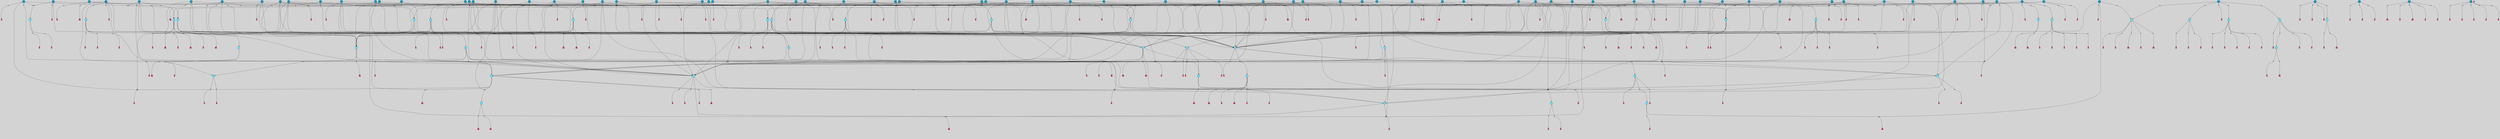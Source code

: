 // File exported with GEGELATI v1.3.1
// On the 2024-04-08 17:25:50
// With the File::TPGGraphDotExporter
digraph{
	graph[pad = "0.212, 0.055" bgcolor = lightgray]
	node[shape=circle style = filled label = ""]
		T3 [fillcolor="#66ddff"]
		T4 [fillcolor="#66ddff"]
		T7 [fillcolor="#66ddff"]
		T9 [fillcolor="#66ddff"]
		T11 [fillcolor="#66ddff"]
		T24 [fillcolor="#66ddff"]
		T82 [fillcolor="#66ddff"]
		T111 [fillcolor="#66ddff"]
		T129 [fillcolor="#66ddff"]
		T164 [fillcolor="#66ddff"]
		T207 [fillcolor="#66ddff"]
		T270 [fillcolor="#66ddff"]
		T324 [fillcolor="#66ddff"]
		T325 [fillcolor="#66ddff"]
		T326 [fillcolor="#66ddff"]
		T327 [fillcolor="#66ddff"]
		T574 [fillcolor="#66ddff"]
		T586 [fillcolor="#66ddff"]
		T626 [fillcolor="#1199bb"]
		T635 [fillcolor="#66ddff"]
		T636 [fillcolor="#66ddff"]
		T637 [fillcolor="#66ddff"]
		T687 [fillcolor="#1199bb"]
		T699 [fillcolor="#66ddff"]
		T700 [fillcolor="#66ddff"]
		T701 [fillcolor="#66ddff"]
		T776 [fillcolor="#66ddff"]
		T777 [fillcolor="#66ddff"]
		T778 [fillcolor="#66ddff"]
		T779 [fillcolor="#66ddff"]
		T830 [fillcolor="#66ddff"]
		T839 [fillcolor="#1199bb"]
		T842 [fillcolor="#1199bb"]
		T846 [fillcolor="#66ddff"]
		T860 [fillcolor="#66ddff"]
		T865 [fillcolor="#66ddff"]
		T866 [fillcolor="#66ddff"]
		T896 [fillcolor="#1199bb"]
		T897 [fillcolor="#1199bb"]
		T898 [fillcolor="#1199bb"]
		T899 [fillcolor="#1199bb"]
		T900 [fillcolor="#1199bb"]
		T901 [fillcolor="#1199bb"]
		T902 [fillcolor="#1199bb"]
		T903 [fillcolor="#66ddff"]
		T904 [fillcolor="#1199bb"]
		T906 [fillcolor="#1199bb"]
		T907 [fillcolor="#1199bb"]
		T908 [fillcolor="#1199bb"]
		T909 [fillcolor="#1199bb"]
		T910 [fillcolor="#1199bb"]
		T911 [fillcolor="#1199bb"]
		T912 [fillcolor="#1199bb"]
		T913 [fillcolor="#1199bb"]
		T914 [fillcolor="#1199bb"]
		T915 [fillcolor="#1199bb"]
		T916 [fillcolor="#1199bb"]
		T917 [fillcolor="#1199bb"]
		T918 [fillcolor="#1199bb"]
		T926 [fillcolor="#1199bb"]
		T927 [fillcolor="#1199bb"]
		T928 [fillcolor="#1199bb"]
		T929 [fillcolor="#1199bb"]
		T930 [fillcolor="#1199bb"]
		T931 [fillcolor="#1199bb"]
		T932 [fillcolor="#1199bb"]
		T933 [fillcolor="#1199bb"]
		T934 [fillcolor="#1199bb"]
		T935 [fillcolor="#1199bb"]
		T936 [fillcolor="#1199bb"]
		T938 [fillcolor="#1199bb"]
		T939 [fillcolor="#1199bb"]
		T940 [fillcolor="#1199bb"]
		T941 [fillcolor="#1199bb"]
		T942 [fillcolor="#66ddff"]
		T950 [fillcolor="#1199bb"]
		T958 [fillcolor="#1199bb"]
		T966 [fillcolor="#66ddff"]
		T976 [fillcolor="#66ddff"]
		T977 [fillcolor="#1199bb"]
		T978 [fillcolor="#66ddff"]
		T979 [fillcolor="#66ddff"]
		T980 [fillcolor="#66ddff"]
		T981 [fillcolor="#66ddff"]
		T983 [fillcolor="#1199bb"]
		T984 [fillcolor="#1199bb"]
		T986 [fillcolor="#1199bb"]
		T987 [fillcolor="#1199bb"]
		T988 [fillcolor="#1199bb"]
		T989 [fillcolor="#1199bb"]
		T990 [fillcolor="#1199bb"]
		T991 [fillcolor="#1199bb"]
		T992 [fillcolor="#1199bb"]
		T993 [fillcolor="#1199bb"]
		T994 [fillcolor="#1199bb"]
		T995 [fillcolor="#1199bb"]
		T996 [fillcolor="#1199bb"]
		T997 [fillcolor="#1199bb"]
		T999 [fillcolor="#1199bb"]
		T1000 [fillcolor="#1199bb"]
		T1001 [fillcolor="#1199bb"]
		T1002 [fillcolor="#1199bb"]
		T1003 [fillcolor="#1199bb"]
		T1004 [fillcolor="#1199bb"]
		T1005 [fillcolor="#1199bb"]
		T1006 [fillcolor="#1199bb"]
		T1007 [fillcolor="#1199bb"]
		T1008 [fillcolor="#1199bb"]
		T1009 [fillcolor="#1199bb"]
		T1010 [fillcolor="#1199bb"]
		T1011 [fillcolor="#1199bb"]
		T1012 [fillcolor="#1199bb"]
		T1013 [fillcolor="#1199bb"]
		T1014 [fillcolor="#1199bb"]
		T1015 [fillcolor="#1199bb"]
		T1016 [fillcolor="#1199bb"]
		T1022 [fillcolor="#66ddff"]
		T1023 [fillcolor="#1199bb"]
		T1024 [fillcolor="#1199bb"]
		T1025 [fillcolor="#1199bb"]
		T1026 [fillcolor="#1199bb"]
		P14223 [fillcolor="#cccccc" shape=point] //6|
		I14223 [shape=box style=invis label="6|1&2|6#1|7&#92;n10|7&2|0#1|5&#92;n9|4&0|1#2|2&#92;n8|6&0|0#1|0&#92;n"]
		P14223 -> I14223[style=invis]
		A9486 [fillcolor="#ff3366" shape=box margin=0.03 width=0 height=0 label="3"]
		T3 -> P14223 -> A9486
		P14224 [fillcolor="#cccccc" shape=point] //3|
		I14224 [shape=box style=invis label="7|6&2|4#0|2&#92;n10|3&2|7#1|4&#92;n11|6&0|4#0|1&#92;n7|1&0|0#2|6&#92;n7|6&0|3#2|6&#92;n4|0&2|6#0|1&#92;n4|4&2|5#0|2&#92;n4|6&0|4#2|7&#92;n10|0&2|3#1|5&#92;n2|6&0|5#0|2&#92;n1|0&2|3#0|7&#92;n1|6&2|0#0|5&#92;n6|2&0|1#0|7&#92;n9|2&0|3#2|7&#92;n5|3&0|6#0|6&#92;n1|7&2|5#2|3&#92;n8|1&2|7#0|6&#92;n1|0&2|5#2|1&#92;n7|1&2|2#2|5&#92;n7|4&2|6#0|3&#92;n"]
		P14224 -> I14224[style=invis]
		A9487 [fillcolor="#ff3366" shape=box margin=0.03 width=0 height=0 label="4"]
		T3 -> P14224 -> A9487
		P14225 [fillcolor="#cccccc" shape=point] //7|
		I14225 [shape=box style=invis label="0|2&2|4#2|6&#92;n5|3&0|6#0|1&#92;n4|7&2|6#0|5&#92;n7|6&0|7#0|5&#92;n10|7&2|2#1|1&#92;n"]
		P14225 -> I14225[style=invis]
		A9488 [fillcolor="#ff3366" shape=box margin=0.03 width=0 height=0 label="4"]
		T4 -> P14225 -> A9488
		P14226 [fillcolor="#cccccc" shape=point] //0|
		I14226 [shape=box style=invis label="2|5&0|1#0|6&#92;n6|1&2|2#2|7&#92;n8|0&0|3#1|4&#92;n4|3&2|5#2|4&#92;n8|1&2|4#0|0&#92;n6|6&0|1#2|6&#92;n11|7&2|4#2|5&#92;n6|2&2|4#0|2&#92;n8|5&2|4#2|4&#92;n2|1&2|1#2|2&#92;n2|7&2|5#2|6&#92;n9|7&0|5#0|4&#92;n1|2&0|5#2|6&#92;n4|2&2|3#2|7&#92;n3|3&2|1#0|2&#92;n"]
		P14226 -> I14226[style=invis]
		A9489 [fillcolor="#ff3366" shape=box margin=0.03 width=0 height=0 label="5"]
		T4 -> P14226 -> A9489
		P14227 [fillcolor="#cccccc" shape=point] //-3|
		I14227 [shape=box style=invis label="1|6&2|7#0|7&#92;n10|2&0|7#1|3&#92;n9|6&2|7#2|2&#92;n5|3&0|7#0|7&#92;n1|6&2|3#0|0&#92;n2|3&2|3#2|2&#92;n5|1&2|6#0|6&#92;n"]
		P14227 -> I14227[style=invis]
		A9490 [fillcolor="#ff3366" shape=box margin=0.03 width=0 height=0 label="7"]
		T7 -> P14227 -> A9490
		P14228 [fillcolor="#cccccc" shape=point] //5|
		I14228 [shape=box style=invis label="0|5&2|3#0|1&#92;n0|6&2|1#2|4&#92;n6|2&2|6#0|7&#92;n7|4&0|3#0|1&#92;n5|4&0|7#1|6&#92;n9|1&0|5#2|2&#92;n6|3&2|3#1|7&#92;n11|7&2|4#1|6&#92;n2|5&0|1#0|0&#92;n4|7&0|0#0|2&#92;n6|2&0|6#0|0&#92;n2|1&2|6#2|4&#92;n10|0&2|0#1|0&#92;n6|6&2|4#0|6&#92;n"]
		P14228 -> I14228[style=invis]
		A9491 [fillcolor="#ff3366" shape=box margin=0.03 width=0 height=0 label="8"]
		T7 -> P14228 -> A9491
		P14229 [fillcolor="#cccccc" shape=point] //-6|
		I14229 [shape=box style=invis label="11|1&0|7#2|0&#92;n10|4&0|1#1|0&#92;n4|3&2|4#2|1&#92;n0|5&2|0#0|0&#92;n6|1&0|0#0|3&#92;n8|2&2|0#0|4&#92;n11|4&2|0#1|6&#92;n7|0&2|6#2|3&#92;n5|3&2|6#2|0&#92;n2|0&2|0#0|4&#92;n"]
		P14229 -> I14229[style=invis]
		A9492 [fillcolor="#ff3366" shape=box margin=0.03 width=0 height=0 label="9"]
		T9 -> P14229 -> A9492
		P14230 [fillcolor="#cccccc" shape=point] //2|
		I14230 [shape=box style=invis label="6|3&2|7#1|4&#92;n8|6&0|0#2|5&#92;n2|1&0|2#0|3&#92;n8|7&0|6#0|4&#92;n2|1&2|0#0|1&#92;n0|0&2|2#2|3&#92;n6|6&0|7#2|1&#92;n6|1&0|7#2|6&#92;n5|4&2|7#0|4&#92;n0|3&0|4#2|0&#92;n11|0&2|0#2|5&#92;n4|5&2|5#2|4&#92;n5|7&0|6#0|4&#92;n9|7&2|5#0|3&#92;n5|4&2|1#0|3&#92;n5|3&0|1#1|7&#92;n0|4&0|3#2|5&#92;n"]
		P14230 -> I14230[style=invis]
		A9493 [fillcolor="#ff3366" shape=box margin=0.03 width=0 height=0 label="10"]
		T9 -> P14230 -> A9493
		P14231 [fillcolor="#cccccc" shape=point] //6|
		I14231 [shape=box style=invis label="3|0&2|7#2|2&#92;n3|2&0|4#2|5&#92;n5|1&0|2#1|0&#92;n8|7&0|1#2|0&#92;n8|5&0|3#0|6&#92;n0|2&0|2#2|3&#92;n1|5&2|5#0|5&#92;n5|6&0|6#0|7&#92;n6|7&0|0#2|6&#92;n1|2&2|3#0|0&#92;n7|7&2|3#0|4&#92;n0|7&2|7#0|6&#92;n1|0&2|2#2|7&#92;n4|4&0|1#0|0&#92;n"]
		P14231 -> I14231[style=invis]
		A9494 [fillcolor="#ff3366" shape=box margin=0.03 width=0 height=0 label="11"]
		T11 -> P14231 -> A9494
		P14232 [fillcolor="#cccccc" shape=point] //-4|
		I14232 [shape=box style=invis label="4|1&0|4#2|6&#92;n1|2&2|2#2|0&#92;n1|2&2|0#0|6&#92;n8|4&2|3#2|5&#92;n5|5&2|1#1|0&#92;n"]
		P14232 -> I14232[style=invis]
		A9495 [fillcolor="#ff3366" shape=box margin=0.03 width=0 height=0 label="12"]
		T11 -> P14232 -> A9495
		P14233 [fillcolor="#cccccc" shape=point] //-3|
		I14233 [shape=box style=invis label="8|1&2|3#0|5&#92;n0|6&0|5#0|5&#92;n3|7&2|1#0|6&#92;n3|5&0|1#0|0&#92;n9|5&2|0#0|4&#92;n3|5&0|2#0|3&#92;n10|6&2|4#1|0&#92;n9|4&2|7#2|6&#92;n1|7&2|5#2|2&#92;n"]
		P14233 -> I14233[style=invis]
		A9496 [fillcolor="#ff3366" shape=box margin=0.03 width=0 height=0 label="5"]
		T4 -> P14233 -> A9496
		P14234 [fillcolor="#cccccc" shape=point] //1|
		I14234 [shape=box style=invis label="5|1&0|6#2|7&#92;n2|4&0|4#2|2&#92;n0|6&0|5#0|4&#92;n10|6&2|5#1|6&#92;n9|3&0|1#1|7&#92;n10|3&2|2#1|0&#92;n5|0&0|0#2|1&#92;n11|3&2|3#1|5&#92;n10|3&0|1#1|0&#92;n2|4&0|1#0|1&#92;n0|2&0|3#2|4&#92;n9|2&2|1#2|5&#92;n11|7&2|6#2|6&#92;n"]
		P14234 -> I14234[style=invis]
		T24 -> P14234 -> T7
		P14235 [fillcolor="#cccccc" shape=point] //5|
		I14235 [shape=box style=invis label="3|0&2|0#0|1&#92;n3|0&0|7#0|1&#92;n5|3&0|2#2|6&#92;n4|4&2|4#2|6&#92;n11|2&0|7#1|6&#92;n2|7&2|2#2|5&#92;n9|3&2|6#2|7&#92;n7|7&0|0#0|4&#92;n6|1&2|4#2|3&#92;n5|4&2|0#1|6&#92;n1|3&0|7#0|4&#92;n"]
		P14235 -> I14235[style=invis]
		A9497 [fillcolor="#ff3366" shape=box margin=0.03 width=0 height=0 label="7"]
		T24 -> P14235 -> A9497
		P14236 [fillcolor="#cccccc" shape=point] //-2|
		I14236 [shape=box style=invis label="4|1&0|4#0|3&#92;n4|2&0|5#2|0&#92;n5|5&2|6#0|5&#92;n1|4&0|1#0|2&#92;n6|3&2|7#1|5&#92;n0|4&2|0#0|3&#92;n8|5&2|5#1|2&#92;n10|7&2|7#1|1&#92;n3|4&0|0#2|1&#92;n3|6&2|5#2|5&#92;n8|3&0|1#0|7&#92;n10|0&2|7#1|3&#92;n4|1&2|4#0|1&#92;n9|3&2|0#0|4&#92;n3|6&2|0#0|4&#92;n1|2&0|6#2|1&#92;n4|0&2|1#2|2&#92;n"]
		P14236 -> I14236[style=invis]
		A9498 [fillcolor="#ff3366" shape=box margin=0.03 width=0 height=0 label="14"]
		T24 -> P14236 -> A9498
		P14237 [fillcolor="#cccccc" shape=point] //6|
		I14237 [shape=box style=invis label="7|0&2|5#1|2&#92;n10|6&2|1#1|3&#92;n7|5&0|2#0|7&#92;n10|7&0|1#1|5&#92;n4|6&2|5#0|5&#92;n4|4&0|7#2|7&#92;n"]
		P14237 -> I14237[style=invis]
		A9499 [fillcolor="#ff3366" shape=box margin=0.03 width=0 height=0 label="7"]
		T82 -> P14237 -> A9499
		P14238 [fillcolor="#cccccc" shape=point] //6|
		I14238 [shape=box style=invis label="0|5&2|3#0|1&#92;n0|6&2|1#2|4&#92;n9|1&0|5#2|2&#92;n7|4&0|3#0|1&#92;n5|4&0|7#1|6&#92;n2|5&0|1#0|0&#92;n6|3&2|3#1|7&#92;n11|7&2|4#1|6&#92;n6|2&2|6#0|1&#92;n4|7&0|0#0|2&#92;n6|2&0|6#0|0&#92;n9|1&2|6#2|4&#92;n10|0&2|0#1|0&#92;n6|6&2|4#0|6&#92;n"]
		P14238 -> I14238[style=invis]
		A9500 [fillcolor="#ff3366" shape=box margin=0.03 width=0 height=0 label="8"]
		T82 -> P14238 -> A9500
		T82 -> P14229
		P14239 [fillcolor="#cccccc" shape=point] //-5|
		I14239 [shape=box style=invis label="0|0&2|3#0|2&#92;n10|5&0|6#1|3&#92;n7|3&0|6#2|3&#92;n3|4&0|6#0|6&#92;n10|5&0|2#1|1&#92;n5|0&0|1#0|3&#92;n6|6&2|5#1|5&#92;n7|4&0|2#1|7&#92;n5|7&0|1#2|5&#92;n1|5&0|0#0|3&#92;n7|5&2|1#2|6&#92;n9|0&0|2#0|0&#92;n4|0&2|4#0|0&#92;n4|6&0|0#2|3&#92;n3|1&0|6#2|5&#92;n7|7&2|1#2|3&#92;n9|4&2|2#0|6&#92;n"]
		P14239 -> I14239[style=invis]
		T111 -> P14239 -> T9
		P14240 [fillcolor="#cccccc" shape=point] //7|
		I14240 [shape=box style=invis label="7|4&2|1#2|0&#92;n4|1&2|4#2|3&#92;n5|0&2|0#2|2&#92;n6|1&2|4#2|6&#92;n"]
		P14240 -> I14240[style=invis]
		A9501 [fillcolor="#ff3366" shape=box margin=0.03 width=0 height=0 label="9"]
		T111 -> P14240 -> A9501
		P14241 [fillcolor="#cccccc" shape=point] //2|
		I14241 [shape=box style=invis label="3|0&2|0#0|1&#92;n11|2&0|7#1|6&#92;n8|7&2|4#0|5&#92;n5|3&0|2#2|6&#92;n4|4&2|4#2|6&#92;n3|0&0|7#0|1&#92;n2|7&2|2#2|5&#92;n9|3&2|6#2|7&#92;n7|7&0|0#0|4&#92;n6|1&2|4#1|3&#92;n5|4&2|0#1|6&#92;n1|3&0|7#0|4&#92;n"]
		P14241 -> I14241[style=invis]
		A9502 [fillcolor="#ff3366" shape=box margin=0.03 width=0 height=0 label="7"]
		T111 -> P14241 -> A9502
		T111 -> P14229
		P14242 [fillcolor="#cccccc" shape=point] //8|
		I14242 [shape=box style=invis label="9|0&0|1#2|0&#92;n10|1&2|5#1|4&#92;n8|2&2|6#0|4&#92;n2|4&2|5#2|3&#92;n4|2&2|2#0|2&#92;n7|5&0|2#0|0&#92;n8|2&2|1#1|3&#92;n8|7&0|7#2|1&#92;n1|1&0|0#0|7&#92;n5|6&2|5#1|0&#92;n6|6&2|5#0|0&#92;n11|4&0|3#2|6&#92;n4|2&2|4#0|7&#92;n5|6&0|1#2|0&#92;n11|3&0|2#0|7&#92;n"]
		P14242 -> I14242[style=invis]
		A9503 [fillcolor="#ff3366" shape=box margin=0.03 width=0 height=0 label="6"]
		T129 -> P14242 -> A9503
		T129 -> P14235
		P14243 [fillcolor="#cccccc" shape=point] //10|
		I14243 [shape=box style=invis label="4|5&2|7#2|1&#92;n1|7&2|3#0|6&#92;n3|5&2|2#0|3&#92;n10|3&0|7#1|4&#92;n7|1&0|4#2|6&#92;n10|2&0|3#1|7&#92;n9|5&2|0#0|4&#92;n4|0&0|3#2|7&#92;n11|4&2|6#1|2&#92;n5|4&2|7#0|2&#92;n2|6&2|4#0|0&#92;n6|5&0|7#2|1&#92;n5|3&2|3#1|6&#92;n10|7&2|0#1|2&#92;n"]
		P14243 -> I14243[style=invis]
		A9504 [fillcolor="#ff3366" shape=box margin=0.03 width=0 height=0 label="5"]
		T129 -> P14243 -> A9504
		P14244 [fillcolor="#cccccc" shape=point] //5|
		I14244 [shape=box style=invis label="9|4&2|3#1|3&#92;n0|4&2|4#0|5&#92;n6|1&2|6#2|5&#92;n4|0&0|5#2|0&#92;n"]
		P14244 -> I14244[style=invis]
		A9505 [fillcolor="#ff3366" shape=box margin=0.03 width=0 height=0 label="7"]
		T129 -> P14244 -> A9505
		P14245 [fillcolor="#cccccc" shape=point] //6|
		I14245 [shape=box style=invis label="9|4&2|7#0|6&#92;n8|4&0|1#1|0&#92;n1|3&0|0#2|1&#92;n2|4&0|6#2|2&#92;n5|1&2|5#0|7&#92;n3|0&0|3#2|6&#92;n2|2&2|6#0|2&#92;n8|4&0|4#2|2&#92;n5|1&2|4#0|3&#92;n9|4&0|6#0|6&#92;n5|0&2|2#1|5&#92;n11|7&0|0#1|1&#92;n0|4&0|3#0|3&#92;n7|7&2|4#2|5&#92;n1|5&0|1#2|1&#92;n"]
		P14245 -> I14245[style=invis]
		A9506 [fillcolor="#ff3366" shape=box margin=0.03 width=0 height=0 label="1"]
		T129 -> P14245 -> A9506
		T164 -> P14226
		P14246 [fillcolor="#cccccc" shape=point] //-1|
		I14246 [shape=box style=invis label="6|4&0|4#2|4&#92;n4|5&2|5#2|4&#92;n9|7&2|5#0|3&#92;n3|7&2|6#0|6&#92;n8|7&0|6#0|4&#92;n2|1&2|0#0|1&#92;n8|6&0|0#2|5&#92;n2|1&0|2#0|3&#92;n6|1&0|7#2|6&#92;n6|3&0|1#1|6&#92;n5|4&2|7#0|4&#92;n0|7&0|4#2|0&#92;n11|0&2|0#2|5&#92;n3|7&2|0#2|7&#92;n8|3&2|7#1|4&#92;n5|7&0|6#0|4&#92;n0|0&2|3#2|3&#92;n5|4&2|1#0|3&#92;n0|4&0|3#2|5&#92;n"]
		P14246 -> I14246[style=invis]
		A9507 [fillcolor="#ff3366" shape=box margin=0.03 width=0 height=0 label="10"]
		T164 -> P14246 -> A9507
		P14247 [fillcolor="#cccccc" shape=point] //-7|
		I14247 [shape=box style=invis label="6|1&0|2#0|3&#92;n1|2&0|1#2|0&#92;n10|3&2|2#1|1&#92;n0|1&0|2#0|7&#92;n4|6&2|7#2|4&#92;n6|0&2|7#0|6&#92;n"]
		P14247 -> I14247[style=invis]
		A9508 [fillcolor="#ff3366" shape=box margin=0.03 width=0 height=0 label="7"]
		T164 -> P14247 -> A9508
		P14248 [fillcolor="#cccccc" shape=point] //-6|
		I14248 [shape=box style=invis label="11|7&0|1#0|6&#92;n3|5&0|1#0|3&#92;n1|5&0|5#0|6&#92;n1|7&2|5#2|2&#92;n0|0&0|2#2|2&#92;n4|4&0|1#0|5&#92;n6|4&2|2#0|2&#92;n0|6&2|5#0|5&#92;n0|3&2|2#2|6&#92;n"]
		P14248 -> I14248[style=invis]
		A9509 [fillcolor="#ff3366" shape=box margin=0.03 width=0 height=0 label="5"]
		T164 -> P14248 -> A9509
		P14249 [fillcolor="#cccccc" shape=point] //4|
		I14249 [shape=box style=invis label="4|3&0|6#0|3&#92;n5|7&2|3#2|2&#92;n5|6&0|7#1|2&#92;n1|4&2|6#0|3&#92;n8|4&2|1#2|5&#92;n9|5&2|4#1|4&#92;n2|4&0|5#0|7&#92;n10|0&0|6#1|3&#92;n3|0&0|6#0|2&#92;n2|7&2|7#2|6&#92;n5|2&0|5#1|5&#92;n10|4&2|5#1|7&#92;n4|0&0|4#2|4&#92;n11|1&0|4#2|6&#92;n10|6&2|0#1|4&#92;n9|7&0|3#1|4&#92;n4|5&2|7#0|6&#92;n11|5&2|6#2|3&#92;n0|3&0|5#0|1&#92;n"]
		P14249 -> I14249[style=invis]
		A9510 [fillcolor="#ff3366" shape=box margin=0.03 width=0 height=0 label="13"]
		T164 -> P14249 -> A9510
		P14250 [fillcolor="#cccccc" shape=point] //7|
		I14250 [shape=box style=invis label="7|0&2|1#2|0&#92;n9|7&2|1#1|7&#92;n8|2&0|1#1|0&#92;n6|6&0|2#1|1&#92;n2|2&0|5#0|0&#92;n5|7&0|0#2|1&#92;n5|1&2|5#1|5&#92;n4|7&2|4#2|3&#92;n10|5&2|2#1|5&#92;n1|3&2|2#2|0&#92;n10|2&2|6#1|5&#92;n"]
		P14250 -> I14250[style=invis]
		A9511 [fillcolor="#ff3366" shape=box margin=0.03 width=0 height=0 label="1"]
		T207 -> P14250 -> A9511
		P14251 [fillcolor="#cccccc" shape=point] //-3|
		I14251 [shape=box style=invis label="3|7&0|0#0|2&#92;n11|5&0|1#1|1&#92;n4|1&0|6#2|6&#92;n4|0&0|1#0|5&#92;n"]
		P14251 -> I14251[style=invis]
		T207 -> P14251 -> T24
		P14252 [fillcolor="#cccccc" shape=point] //5|
		I14252 [shape=box style=invis label="8|1&2|6#0|6&#92;n3|0&0|7#0|1&#92;n11|3&0|2#2|6&#92;n4|4&2|4#2|6&#92;n11|2&0|7#1|6&#92;n2|7&2|2#2|5&#92;n7|7&0|0#0|4&#92;n6|1&2|4#2|3&#92;n5|4&2|0#1|6&#92;n3|0&2|0#0|1&#92;n1|3&0|7#0|4&#92;n"]
		P14252 -> I14252[style=invis]
		A9512 [fillcolor="#ff3366" shape=box margin=0.03 width=0 height=0 label="7"]
		T207 -> P14252 -> A9512
		P14253 [fillcolor="#cccccc" shape=point] //5|
		I14253 [shape=box style=invis label="10|4&2|6#1|2&#92;n8|4&0|1#1|0&#92;n0|4&2|6#0|0&#92;n8|4&2|5#2|1&#92;n7|5&2|5#1|0&#92;n3|6&0|6#2|2&#92;n1|7&0|7#0|5&#92;n2|0&0|7#2|4&#92;n9|4&2|6#2|7&#92;n2|6&2|2#0|0&#92;n11|7&2|7#0|7&#92;n5|5&0|0#0|1&#92;n10|1&0|0#1|0&#92;n7|3&0|1#2|5&#92;n9|2&2|7#1|5&#92;n9|0&2|5#1|2&#92;n1|6&2|4#2|2&#92;n3|3&2|2#0|7&#92;n1|6&2|0#0|0&#92;n6|4&2|6#1|0&#92;n"]
		P14253 -> I14253[style=invis]
		A9513 [fillcolor="#ff3366" shape=box margin=0.03 width=0 height=0 label="1"]
		T207 -> P14253 -> A9513
		P14254 [fillcolor="#cccccc" shape=point] //7|
		I14254 [shape=box style=invis label="6|1&2|6#2|7&#92;n7|0&2|4#2|3&#92;n3|3&0|7#0|6&#92;n5|4&0|2#2|4&#92;n8|5&2|6#2|7&#92;n0|0&2|3#0|3&#92;n5|4&2|4#2|6&#92;n"]
		P14254 -> I14254[style=invis]
		T207 -> P14254 -> T4
		T270 -> P14250
		P14255 [fillcolor="#cccccc" shape=point] //7|
		I14255 [shape=box style=invis label="7|4&2|7#0|4&#92;n4|6&0|1#2|5&#92;n2|1&2|3#0|0&#92;n4|3&2|0#0|1&#92;n0|0&2|7#2|7&#92;n7|7&0|5#2|3&#92;n5|0&2|1#2|2&#92;n10|0&0|4#1|2&#92;n4|4&0|7#0|0&#92;n6|7&0|2#0|1&#92;n1|4&2|5#0|4&#92;n"]
		P14255 -> I14255[style=invis]
		A9514 [fillcolor="#ff3366" shape=box margin=0.03 width=0 height=0 label="0"]
		T270 -> P14255 -> A9514
		P14256 [fillcolor="#cccccc" shape=point] //-3|
		I14256 [shape=box style=invis label="7|2&2|4#0|2&#92;n4|1&2|6#0|1&#92;n11|6&0|4#0|1&#92;n7|1&0|0#2|6&#92;n6|2&0|1#0|7&#92;n10|3&2|7#1|4&#92;n3|5&2|3#0|1&#92;n4|4&2|5#0|2&#92;n4|6&0|4#2|7&#92;n2|5&0|5#0|2&#92;n10|0&2|3#1|4&#92;n0|1&2|7#0|6&#92;n7|6&0|3#2|6&#92;n1|3&0|6#2|0&#92;n5|3&0|6#0|6&#92;n1|4&2|5#2|3&#92;n1|6&2|0#0|5&#92;n9|2&0|3#2|7&#92;n7|1&2|2#2|5&#92;n"]
		P14256 -> I14256[style=invis]
		T270 -> P14256 -> T207
		P14257 [fillcolor="#cccccc" shape=point] //5|
		I14257 [shape=box style=invis label="1|6&2|7#0|7&#92;n9|2&2|7#2|3&#92;n10|2&0|7#1|3&#92;n0|0&2|7#2|2&#92;n1|6&2|3#0|0&#92;n2|3&2|3#2|2&#92;n"]
		P14257 -> I14257[style=invis]
		A9515 [fillcolor="#ff3366" shape=box margin=0.03 width=0 height=0 label="7"]
		T270 -> P14257 -> A9515
		P14258 [fillcolor="#cccccc" shape=point] //-6|
		I14258 [shape=box style=invis label="6|0&0|5#2|5&#92;n0|3&2|1#2|1&#92;n"]
		P14258 -> I14258[style=invis]
		A9516 [fillcolor="#ff3366" shape=box margin=0.03 width=0 height=0 label="3"]
		T270 -> P14258 -> A9516
		P14259 [fillcolor="#cccccc" shape=point] //-9|
		I14259 [shape=box style=invis label="2|0&2|0#2|1&#92;n4|4&2|4#2|6&#92;n9|1&0|3#1|7&#92;n5|3&0|2#2|6&#92;n2|7&2|2#2|5&#92;n5|4&2|0#1|6&#92;n3|0&0|7#0|1&#92;n1|3&0|7#0|4&#92;n11|6&2|2#0|7&#92;n7|7&0|0#0|4&#92;n11|0&0|7#1|6&#92;n9|3&2|6#2|7&#92;n"]
		P14259 -> I14259[style=invis]
		A9517 [fillcolor="#ff3366" shape=box margin=0.03 width=0 height=0 label="7"]
		T326 -> P14259 -> A9517
		P14260 [fillcolor="#cccccc" shape=point] //-4|
		I14260 [shape=box style=invis label="4|1&0|4#2|6&#92;n1|2&2|2#2|0&#92;n1|2&2|0#0|6&#92;n8|4&2|3#2|5&#92;n5|5&2|1#1|0&#92;n"]
		P14260 -> I14260[style=invis]
		A9518 [fillcolor="#ff3366" shape=box margin=0.03 width=0 height=0 label="12"]
		T325 -> P14260 -> A9518
		P14261 [fillcolor="#cccccc" shape=point] //6|
		I14261 [shape=box style=invis label="3|0&2|7#2|2&#92;n3|2&0|4#2|5&#92;n5|1&0|2#1|0&#92;n8|7&0|1#2|0&#92;n8|5&0|3#0|6&#92;n0|2&0|2#2|3&#92;n1|5&2|5#0|5&#92;n5|6&0|6#0|7&#92;n6|7&0|0#2|6&#92;n1|2&2|3#0|0&#92;n7|7&2|3#0|4&#92;n0|7&2|7#0|6&#92;n1|0&2|2#2|7&#92;n4|4&0|1#0|0&#92;n"]
		P14261 -> I14261[style=invis]
		A9519 [fillcolor="#ff3366" shape=box margin=0.03 width=0 height=0 label="11"]
		T325 -> P14261 -> A9519
		P14262 [fillcolor="#cccccc" shape=point] //2|
		I14262 [shape=box style=invis label="4|1&0|4#2|6&#92;n5|5&2|1#1|0&#92;n1|0&2|0#0|6&#92;n8|4&2|3#2|5&#92;n"]
		P14262 -> I14262[style=invis]
		T326 -> P14262 -> T325
		P14263 [fillcolor="#cccccc" shape=point] //8|
		I14263 [shape=box style=invis label="9|7&0|5#2|5&#92;n3|3&2|3#0|2&#92;n9|5&2|2#1|0&#92;n2|3&0|6#0|3&#92;n4|4&2|5#2|7&#92;n11|3&2|0#1|5&#92;n6|6&2|1#2|2&#92;n4|6&0|1#2|2&#92;n2|5&2|7#2|2&#92;n7|7&2|2#2|3&#92;n6|5&0|3#2|6&#92;n6|7&0|6#0|2&#92;n"]
		P14263 -> I14263[style=invis]
		A9520 [fillcolor="#ff3366" shape=box margin=0.03 width=0 height=0 label="14"]
		T326 -> P14263 -> A9520
		P14264 [fillcolor="#cccccc" shape=point] //4|
		I14264 [shape=box style=invis label="4|3&0|6#0|3&#92;n5|7&2|3#2|2&#92;n5|6&0|7#1|2&#92;n1|4&2|6#0|3&#92;n8|4&2|1#2|5&#92;n9|5&2|4#1|4&#92;n2|4&0|5#0|7&#92;n10|0&0|6#1|3&#92;n3|0&0|6#0|2&#92;n2|7&2|7#2|6&#92;n5|2&0|5#1|5&#92;n10|4&2|5#1|7&#92;n4|0&0|4#2|4&#92;n11|1&0|4#2|6&#92;n10|6&2|0#1|4&#92;n9|7&0|3#1|4&#92;n4|5&2|7#0|6&#92;n11|5&2|6#2|3&#92;n0|3&0|5#0|1&#92;n"]
		P14264 -> I14264[style=invis]
		A9521 [fillcolor="#ff3366" shape=box margin=0.03 width=0 height=0 label="13"]
		T326 -> P14264 -> A9521
		P14265 [fillcolor="#cccccc" shape=point] //-3|
		I14265 [shape=box style=invis label="4|5&0|0#0|0&#92;n4|7&0|0#0|2&#92;n0|6&2|1#2|4&#92;n9|1&0|5#2|2&#92;n10|0&2|0#1|0&#92;n6|6&2|4#0|6&#92;n2|5&0|1#0|0&#92;n6|3&2|3#1|7&#92;n11|7&2|4#1|6&#92;n6|2&2|6#0|1&#92;n6|2&0|0#0|0&#92;n9|1&2|6#2|4&#92;n10|4&0|3#1|1&#92;n5|4&2|7#1|6&#92;n"]
		P14265 -> I14265[style=invis]
		T327 -> P14265 -> T326
		P14266 [fillcolor="#cccccc" shape=point] //5|
		I14266 [shape=box style=invis label="0|5&2|3#0|1&#92;n0|6&2|1#2|4&#92;n6|2&2|6#0|7&#92;n7|4&0|3#0|1&#92;n5|4&0|7#1|6&#92;n9|1&0|5#2|2&#92;n6|3&2|3#1|7&#92;n11|7&2|4#1|6&#92;n2|5&0|1#0|0&#92;n4|7&0|0#0|2&#92;n6|2&0|6#0|0&#92;n2|1&2|6#2|4&#92;n10|0&2|0#1|0&#92;n6|6&2|4#0|6&#92;n"]
		P14266 -> I14266[style=invis]
		A9522 [fillcolor="#ff3366" shape=box margin=0.03 width=0 height=0 label="8"]
		T324 -> P14266 -> A9522
		P14267 [fillcolor="#cccccc" shape=point] //-3|
		I14267 [shape=box style=invis label="1|6&2|7#0|7&#92;n10|2&0|7#1|3&#92;n9|6&2|7#2|2&#92;n5|3&0|7#0|7&#92;n1|6&2|3#0|0&#92;n2|3&2|3#2|2&#92;n5|1&2|6#0|6&#92;n"]
		P14267 -> I14267[style=invis]
		A9523 [fillcolor="#ff3366" shape=box margin=0.03 width=0 height=0 label="7"]
		T324 -> P14267 -> A9523
		P14268 [fillcolor="#cccccc" shape=point] //1|
		I14268 [shape=box style=invis label="0|4&0|1#0|1&#92;n10|5&2|5#1|6&#92;n7|7&2|5#2|2&#92;n9|5&0|7#2|7&#92;n8|4&0|3#2|7&#92;n11|0&2|3#0|5&#92;n7|0&0|0#0|1&#92;n4|2&0|4#0|5&#92;n5|1&0|6#2|7&#92;n11|3&0|7#1|3&#92;n"]
		P14268 -> I14268[style=invis]
		T327 -> P14268 -> T324
		P14269 [fillcolor="#cccccc" shape=point] //-8|
		I14269 [shape=box style=invis label="7|5&0|4#2|4&#92;n"]
		P14269 -> I14269[style=invis]
		A9524 [fillcolor="#ff3366" shape=box margin=0.03 width=0 height=0 label="3"]
		T326 -> P14269 -> A9524
		P14270 [fillcolor="#cccccc" shape=point] //4|
		I14270 [shape=box style=invis label="4|3&0|6#0|3&#92;n5|7&2|3#2|2&#92;n5|6&0|7#1|2&#92;n1|4&2|6#0|3&#92;n8|4&2|1#2|5&#92;n9|5&2|4#1|4&#92;n2|4&0|5#0|7&#92;n10|0&0|6#1|3&#92;n3|0&0|6#0|2&#92;n2|7&2|7#2|6&#92;n5|2&0|5#1|5&#92;n10|4&2|5#1|7&#92;n4|0&0|4#2|4&#92;n11|1&0|4#2|6&#92;n10|6&2|0#1|4&#92;n9|7&0|3#1|4&#92;n4|5&2|7#0|6&#92;n11|5&2|6#2|3&#92;n0|3&0|5#0|1&#92;n"]
		P14270 -> I14270[style=invis]
		A9525 [fillcolor="#ff3366" shape=box margin=0.03 width=0 height=0 label="13"]
		T327 -> P14270 -> A9525
		P14271 [fillcolor="#cccccc" shape=point] //8|
		I14271 [shape=box style=invis label="9|0&0|1#2|0&#92;n10|1&2|5#1|4&#92;n8|2&2|6#0|4&#92;n2|4&2|5#2|3&#92;n4|2&2|2#0|2&#92;n7|5&0|2#0|0&#92;n8|2&2|1#1|3&#92;n8|7&0|7#2|1&#92;n1|1&0|0#0|7&#92;n5|6&2|5#1|0&#92;n6|6&2|5#0|0&#92;n11|4&0|3#2|6&#92;n4|2&2|4#0|7&#92;n5|6&0|1#2|0&#92;n11|3&0|2#0|7&#92;n"]
		P14271 -> I14271[style=invis]
		A9526 [fillcolor="#ff3366" shape=box margin=0.03 width=0 height=0 label="6"]
		T574 -> P14271 -> A9526
		P14272 [fillcolor="#cccccc" shape=point] //5|
		I14272 [shape=box style=invis label="3|0&2|0#0|1&#92;n3|0&0|7#0|1&#92;n5|3&0|2#2|6&#92;n4|4&2|4#2|6&#92;n11|2&0|7#1|6&#92;n2|7&2|2#2|5&#92;n9|3&2|6#2|7&#92;n7|7&0|0#0|4&#92;n6|1&2|4#2|3&#92;n5|4&2|0#1|6&#92;n1|3&0|7#0|4&#92;n"]
		P14272 -> I14272[style=invis]
		A9527 [fillcolor="#ff3366" shape=box margin=0.03 width=0 height=0 label="7"]
		T574 -> P14272 -> A9527
		P14273 [fillcolor="#cccccc" shape=point] //10|
		I14273 [shape=box style=invis label="4|5&2|7#2|1&#92;n1|7&2|3#0|6&#92;n3|5&2|2#0|3&#92;n10|3&0|7#1|4&#92;n7|1&0|4#2|6&#92;n10|2&0|3#1|7&#92;n9|5&2|0#0|4&#92;n4|0&0|3#2|7&#92;n11|4&2|6#1|2&#92;n5|4&2|7#0|2&#92;n2|6&2|4#0|0&#92;n6|5&0|7#2|1&#92;n5|3&2|3#1|6&#92;n10|7&2|0#1|2&#92;n"]
		P14273 -> I14273[style=invis]
		A9528 [fillcolor="#ff3366" shape=box margin=0.03 width=0 height=0 label="5"]
		T574 -> P14273 -> A9528
		P14274 [fillcolor="#cccccc" shape=point] //6|
		I14274 [shape=box style=invis label="9|4&2|7#0|6&#92;n8|4&0|1#1|0&#92;n1|3&0|0#2|1&#92;n2|4&0|6#2|2&#92;n5|1&2|5#0|7&#92;n3|0&0|3#2|6&#92;n2|2&2|6#0|2&#92;n8|4&0|4#2|2&#92;n5|1&2|4#0|3&#92;n9|4&0|6#0|6&#92;n5|0&2|2#1|5&#92;n11|7&0|0#1|1&#92;n0|4&0|3#0|3&#92;n7|7&2|4#2|5&#92;n1|5&0|1#2|1&#92;n"]
		P14274 -> I14274[style=invis]
		A9529 [fillcolor="#ff3366" shape=box margin=0.03 width=0 height=0 label="1"]
		T574 -> P14274 -> A9529
		P14275 [fillcolor="#cccccc" shape=point] //5|
		I14275 [shape=box style=invis label="9|4&2|3#1|3&#92;n0|4&2|4#0|5&#92;n6|1&2|6#2|5&#92;n4|0&0|5#2|0&#92;n"]
		P14275 -> I14275[style=invis]
		A9530 [fillcolor="#ff3366" shape=box margin=0.03 width=0 height=0 label="7"]
		T574 -> P14275 -> A9530
		P14276 [fillcolor="#cccccc" shape=point] //-9|
		I14276 [shape=box style=invis label="5|5&0|5#0|6&#92;n0|5&2|3#0|1&#92;n8|5&0|3#1|6&#92;n6|2&0|6#0|0&#92;n4|7&0|0#0|5&#92;n10|0&2|0#1|0&#92;n11|2&0|4#1|6&#92;n9|1&0|5#2|2&#92;n6|3&2|3#1|7&#92;n5|7&0|7#1|6&#92;n0|6&2|1#2|4&#92;n2|1&2|6#2|4&#92;n7|4&0|3#0|1&#92;n6|6&2|4#0|6&#92;n"]
		P14276 -> I14276[style=invis]
		A9531 [fillcolor="#ff3366" shape=box margin=0.03 width=0 height=0 label="8"]
		T586 -> P14276 -> A9531
		T586 -> P14237
		P14277 [fillcolor="#cccccc" shape=point] //3|
		I14277 [shape=box style=invis label="9|0&0|1#2|2&#92;n8|6&0|0#1|0&#92;n8|2&0|2#2|4&#92;n3|5&0|1#0|5&#92;n0|0&0|6#2|7&#92;n"]
		P14277 -> I14277[style=invis]
		A9532 [fillcolor="#ff3366" shape=box margin=0.03 width=0 height=0 label="3"]
		T586 -> P14277 -> A9532
		P14278 [fillcolor="#cccccc" shape=point] //-6|
		I14278 [shape=box style=invis label="6|1&2|7#0|1&#92;n10|4&0|0#1|1&#92;n11|0&2|4#0|6&#92;n7|7&2|2#2|2&#92;n2|0&2|5#0|0&#92;n9|2&2|1#2|7&#92;n7|2&2|0#1|5&#92;n0|2&2|7#2|5&#92;n7|2&2|4#2|5&#92;n1|1&2|7#0|6&#92;n3|4&2|2#0|3&#92;n7|4&2|0#2|1&#92;n"]
		P14278 -> I14278[style=invis]
		T586 -> P14278 -> T111
		P14279 [fillcolor="#cccccc" shape=point] //-2|
		I14279 [shape=box style=invis label="0|3&2|7#2|5&#92;n10|0&2|3#1|4&#92;n2|0&2|5#0|6&#92;n7|7&2|2#2|1&#92;n0|2&2|3#0|4&#92;n10|2&2|4#1|5&#92;n9|2&2|1#2|6&#92;n3|4&2|6#2|1&#92;n5|1&2|3#2|4&#92;n4|2&2|5#2|7&#92;n7|4&0|4#1|1&#92;n5|6&2|7#1|0&#92;n1|0&0|6#0|0&#92;n"]
		P14279 -> I14279[style=invis]
		T586 -> P14279 -> T111
		P14280 [fillcolor="#cccccc" shape=point] //10|
		I14280 [shape=box style=invis label="9|3&0|1#1|7&#92;n9|0&2|7#2|2&#92;n0|5&0|2#0|3&#92;n10|1&2|2#1|6&#92;n2|5&0|0#0|4&#92;n5|3&0|7#2|0&#92;n5|2&0|0#1|2&#92;n1|0&0|2#2|5&#92;n"]
		P14280 -> I14280[style=invis]
		T626 -> P14280 -> T164
		T626 -> P14278
		P14281 [fillcolor="#cccccc" shape=point] //7|
		I14281 [shape=box style=invis label="0|5&2|3#0|0&#92;n0|6&2|1#2|4&#92;n5|4&0|7#1|6&#92;n9|0&2|7#1|1&#92;n7|4&0|3#0|1&#92;n11|7&2|4#1|6&#92;n8|7&0|4#2|1&#92;n9|1&0|5#2|2&#92;n6|2&2|6#0|7&#92;n8|6&0|2#0|0&#92;n4|7&0|0#0|2&#92;n6|2&0|6#0|0&#92;n10|0&0|0#1|0&#92;n6|6&2|4#0|6&#92;n"]
		P14281 -> I14281[style=invis]
		T626 -> P14281 -> T129
		P14282 [fillcolor="#cccccc" shape=point] //-1|
		I14282 [shape=box style=invis label="9|0&2|2#2|2&#92;n10|1&2|7#1|6&#92;n3|3&0|0#0|1&#92;n10|5&0|0#1|1&#92;n1|3&0|5#2|5&#92;n2|1&2|5#0|0&#92;n11|3&0|7#0|1&#92;n4|0&2|3#2|7&#92;n"]
		P14282 -> I14282[style=invis]
		T626 -> P14282 -> T111
		P14283 [fillcolor="#cccccc" shape=point] //9|
		I14283 [shape=box style=invis label="0|4&0|3#2|5&#92;n9|4&2|5#0|3&#92;n8|7&0|6#0|4&#92;n6|1&0|7#2|5&#92;n0|4&2|2#0|1&#92;n2|1&0|2#2|3&#92;n3|7&2|7#0|2&#92;n0|0&2|7#2|3&#92;n5|4&2|5#0|4&#92;n9|3&0|4#2|0&#92;n4|5&2|5#2|4&#92;n8|3&0|1#1|7&#92;n6|3&2|2#1|0&#92;n11|7&2|0#2|5&#92;n4|6&0|0#2|7&#92;n0|1&0|3#0|4&#92;n5|7&0|6#0|4&#92;n7|3&2|7#0|7&#92;n2|0&2|0#0|1&#92;n6|6&0|7#2|1&#92;n"]
		P14283 -> I14283[style=invis]
		A9533 [fillcolor="#ff3366" shape=box margin=0.03 width=0 height=0 label="10"]
		T626 -> P14283 -> A9533
		P14284 [fillcolor="#cccccc" shape=point] //4|
		I14284 [shape=box style=invis label="4|3&0|6#0|3&#92;n5|7&2|3#2|2&#92;n5|6&0|7#1|2&#92;n1|4&2|6#0|3&#92;n8|4&2|1#2|5&#92;n9|5&2|4#1|4&#92;n2|4&0|5#0|7&#92;n10|0&0|6#1|3&#92;n3|0&0|6#0|2&#92;n2|7&2|7#2|6&#92;n5|2&0|5#1|5&#92;n10|4&2|5#1|7&#92;n4|0&0|4#2|4&#92;n11|1&0|4#2|6&#92;n10|6&2|0#1|4&#92;n9|7&0|3#1|4&#92;n4|5&2|7#0|6&#92;n11|5&2|6#2|3&#92;n0|3&0|5#0|1&#92;n"]
		P14284 -> I14284[style=invis]
		A9534 [fillcolor="#ff3366" shape=box margin=0.03 width=0 height=0 label="13"]
		T635 -> P14284 -> A9534
		P14285 [fillcolor="#cccccc" shape=point] //-6|
		I14285 [shape=box style=invis label="11|1&0|7#2|0&#92;n10|4&0|1#1|0&#92;n4|3&2|4#2|1&#92;n0|5&2|0#0|0&#92;n6|1&0|0#0|3&#92;n8|2&2|0#0|4&#92;n11|4&2|0#1|6&#92;n7|0&2|6#2|3&#92;n5|3&2|6#2|0&#92;n2|0&2|0#0|4&#92;n"]
		P14285 -> I14285[style=invis]
		A9535 [fillcolor="#ff3366" shape=box margin=0.03 width=0 height=0 label="9"]
		T636 -> P14285 -> A9535
		P14286 [fillcolor="#cccccc" shape=point] //2|
		I14286 [shape=box style=invis label="3|0&2|0#0|1&#92;n11|2&0|7#1|6&#92;n8|7&2|4#0|5&#92;n5|3&0|2#2|6&#92;n4|4&2|4#2|6&#92;n3|0&0|7#0|1&#92;n2|7&2|2#2|5&#92;n9|3&2|6#2|7&#92;n7|7&0|0#0|4&#92;n6|1&2|4#1|3&#92;n5|4&2|0#1|6&#92;n1|3&0|7#0|4&#92;n"]
		P14286 -> I14286[style=invis]
		A9536 [fillcolor="#ff3366" shape=box margin=0.03 width=0 height=0 label="7"]
		T636 -> P14286 -> A9536
		P14287 [fillcolor="#cccccc" shape=point] //-5|
		I14287 [shape=box style=invis label="0|0&2|3#0|2&#92;n10|5&0|6#1|3&#92;n7|3&0|6#2|3&#92;n3|4&0|6#0|6&#92;n10|5&0|2#1|1&#92;n5|0&0|1#0|3&#92;n6|6&2|5#1|5&#92;n7|4&0|2#1|7&#92;n5|7&0|1#2|5&#92;n1|5&0|0#0|3&#92;n7|5&2|1#2|6&#92;n9|0&0|2#0|0&#92;n4|0&2|4#0|0&#92;n4|6&0|0#2|3&#92;n3|1&0|6#2|5&#92;n7|7&2|1#2|3&#92;n9|4&2|2#0|6&#92;n"]
		P14287 -> I14287[style=invis]
		T636 -> P14287 -> T637
		P14288 [fillcolor="#cccccc" shape=point] //-6|
		I14288 [shape=box style=invis label="11|7&0|1#0|6&#92;n3|5&0|1#0|3&#92;n1|5&0|5#0|6&#92;n1|7&2|5#2|2&#92;n0|0&0|2#2|2&#92;n4|4&0|1#0|5&#92;n6|4&2|2#0|2&#92;n0|6&2|5#0|5&#92;n0|3&2|2#2|6&#92;n"]
		P14288 -> I14288[style=invis]
		A9537 [fillcolor="#ff3366" shape=box margin=0.03 width=0 height=0 label="5"]
		T635 -> P14288 -> A9537
		P14289 [fillcolor="#cccccc" shape=point] //-6|
		I14289 [shape=box style=invis label="11|1&0|7#2|0&#92;n10|4&0|1#1|0&#92;n4|3&2|4#2|1&#92;n0|5&2|0#0|0&#92;n6|1&0|0#0|3&#92;n8|2&2|0#0|4&#92;n11|4&2|0#1|6&#92;n7|0&2|6#2|3&#92;n5|3&2|6#2|0&#92;n2|0&2|0#0|4&#92;n"]
		P14289 -> I14289[style=invis]
		A9538 [fillcolor="#ff3366" shape=box margin=0.03 width=0 height=0 label="9"]
		T637 -> P14289 -> A9538
		P14290 [fillcolor="#cccccc" shape=point] //7|
		I14290 [shape=box style=invis label="7|4&2|1#2|0&#92;n4|1&2|4#2|3&#92;n5|0&2|0#2|2&#92;n6|1&2|4#2|6&#92;n"]
		P14290 -> I14290[style=invis]
		A9539 [fillcolor="#ff3366" shape=box margin=0.03 width=0 height=0 label="9"]
		T636 -> P14290 -> A9539
		P14291 [fillcolor="#cccccc" shape=point] //0|
		I14291 [shape=box style=invis label="2|5&0|1#0|6&#92;n6|1&2|2#2|7&#92;n8|0&0|3#1|4&#92;n4|3&2|5#2|4&#92;n8|1&2|4#0|0&#92;n6|6&0|1#2|6&#92;n11|7&2|4#2|5&#92;n6|2&2|4#0|2&#92;n8|5&2|4#2|4&#92;n2|1&2|1#2|2&#92;n2|7&2|5#2|6&#92;n9|7&0|5#0|4&#92;n1|2&0|5#2|6&#92;n4|2&2|3#2|7&#92;n3|3&2|1#0|2&#92;n"]
		P14291 -> I14291[style=invis]
		A9540 [fillcolor="#ff3366" shape=box margin=0.03 width=0 height=0 label="5"]
		T635 -> P14291 -> A9540
		P14292 [fillcolor="#cccccc" shape=point] //2|
		I14292 [shape=box style=invis label="6|3&2|7#1|4&#92;n8|6&0|0#2|5&#92;n2|1&0|2#0|3&#92;n8|7&0|6#0|4&#92;n2|1&2|0#0|1&#92;n0|0&2|2#2|3&#92;n6|6&0|7#2|1&#92;n6|1&0|7#2|6&#92;n5|4&2|7#0|4&#92;n0|3&0|4#2|0&#92;n11|0&2|0#2|5&#92;n4|5&2|5#2|4&#92;n5|7&0|6#0|4&#92;n9|7&2|5#0|3&#92;n5|4&2|1#0|3&#92;n5|3&0|1#1|7&#92;n0|4&0|3#2|5&#92;n"]
		P14292 -> I14292[style=invis]
		A9541 [fillcolor="#ff3366" shape=box margin=0.03 width=0 height=0 label="10"]
		T637 -> P14292 -> A9541
		P14293 [fillcolor="#cccccc" shape=point] //-1|
		I14293 [shape=box style=invis label="6|4&0|4#2|4&#92;n4|5&2|5#2|4&#92;n9|7&2|5#0|3&#92;n3|7&2|6#0|6&#92;n8|7&0|6#0|4&#92;n2|1&2|0#0|1&#92;n8|6&0|0#2|5&#92;n2|1&0|2#0|3&#92;n6|1&0|7#2|6&#92;n6|3&0|1#1|6&#92;n5|4&2|7#0|4&#92;n0|7&0|4#2|0&#92;n11|0&2|0#2|5&#92;n3|7&2|0#2|7&#92;n8|3&2|7#1|4&#92;n5|7&0|6#0|4&#92;n0|0&2|3#2|3&#92;n5|4&2|1#0|3&#92;n0|4&0|3#2|5&#92;n"]
		P14293 -> I14293[style=invis]
		A9542 [fillcolor="#ff3366" shape=box margin=0.03 width=0 height=0 label="10"]
		T635 -> P14293 -> A9542
		P14294 [fillcolor="#cccccc" shape=point] //-7|
		I14294 [shape=box style=invis label="6|1&0|2#0|3&#92;n1|2&0|1#2|0&#92;n10|3&2|2#1|1&#92;n0|1&0|2#0|7&#92;n4|6&2|7#2|4&#92;n6|0&2|7#0|6&#92;n"]
		P14294 -> I14294[style=invis]
		A9543 [fillcolor="#ff3366" shape=box margin=0.03 width=0 height=0 label="7"]
		T635 -> P14294 -> A9543
		T687 -> P14280
		P14295 [fillcolor="#cccccc" shape=point] //-1|
		I14295 [shape=box style=invis label="9|7&2|6#2|0&#92;n8|3&2|1#0|2&#92;n11|5&0|0#0|6&#92;n9|7&2|7#1|7&#92;n2|0&2|5#2|0&#92;n9|4&2|0#2|1&#92;n3|7&0|4#2|3&#92;n0|2&2|7#2|5&#92;n10|4&0|6#1|1&#92;n1|5&2|7#0|6&#92;n5|2&0|0#1|6&#92;n3|4&2|2#0|3&#92;n"]
		P14295 -> I14295[style=invis]
		T687 -> P14295 -> T111
		T687 -> P14281
		P14296 [fillcolor="#cccccc" shape=point] //-4|
		I14296 [shape=box style=invis label="0|7&2|5#0|4&#92;n8|5&0|5#2|7&#92;n5|6&0|7#0|4&#92;n7|0&0|5#2|1&#92;n10|6&2|1#1|2&#92;n0|0&2|1#0|6&#92;n8|4&0|5#0|6&#92;n4|2&0|5#2|4&#92;n"]
		P14296 -> I14296[style=invis]
		A9544 [fillcolor="#ff3366" shape=box margin=0.03 width=0 height=0 label="5"]
		T687 -> P14296 -> A9544
		P14297 [fillcolor="#cccccc" shape=point] //7|
		I14297 [shape=box style=invis label="9|2&2|5#2|5&#92;n8|0&0|2#1|6&#92;n11|6&2|2#1|0&#92;n3|3&0|7#0|1&#92;n6|0&2|4#2|3&#92;n3|0&0|0#2|2&#92;n1|4&0|5#0|6&#92;n5|5&0|2#2|6&#92;n2|1&0|0#2|6&#92;n4|4&2|4#2|6&#92;n"]
		P14297 -> I14297[style=invis]
		T687 -> P14297 -> T82
		P14298 [fillcolor="#cccccc" shape=point] //4|
		I14298 [shape=box style=invis label="4|3&0|6#0|3&#92;n5|7&2|3#2|2&#92;n5|6&0|7#1|2&#92;n1|4&2|6#0|3&#92;n8|4&2|1#2|5&#92;n9|5&2|4#1|4&#92;n2|4&0|5#0|7&#92;n10|0&0|6#1|3&#92;n3|0&0|6#0|2&#92;n2|7&2|7#2|6&#92;n5|2&0|5#1|5&#92;n10|4&2|5#1|7&#92;n4|0&0|4#2|4&#92;n11|1&0|4#2|6&#92;n10|6&2|0#1|4&#92;n9|7&0|3#1|4&#92;n4|5&2|7#0|6&#92;n11|5&2|6#2|3&#92;n0|3&0|5#0|1&#92;n"]
		P14298 -> I14298[style=invis]
		A9545 [fillcolor="#ff3366" shape=box margin=0.03 width=0 height=0 label="13"]
		T699 -> P14298 -> A9545
		P14299 [fillcolor="#cccccc" shape=point] //-6|
		I14299 [shape=box style=invis label="11|1&0|7#2|0&#92;n10|4&0|1#1|0&#92;n4|3&2|4#2|1&#92;n0|5&2|0#0|0&#92;n6|1&0|0#0|3&#92;n8|2&2|0#0|4&#92;n11|4&2|0#1|6&#92;n7|0&2|6#2|3&#92;n5|3&2|6#2|0&#92;n2|0&2|0#0|4&#92;n"]
		P14299 -> I14299[style=invis]
		A9546 [fillcolor="#ff3366" shape=box margin=0.03 width=0 height=0 label="9"]
		T700 -> P14299 -> A9546
		P14300 [fillcolor="#cccccc" shape=point] //2|
		I14300 [shape=box style=invis label="3|0&2|0#0|1&#92;n11|2&0|7#1|6&#92;n8|7&2|4#0|5&#92;n5|3&0|2#2|6&#92;n4|4&2|4#2|6&#92;n3|0&0|7#0|1&#92;n2|7&2|2#2|5&#92;n9|3&2|6#2|7&#92;n7|7&0|0#0|4&#92;n6|1&2|4#1|3&#92;n5|4&2|0#1|6&#92;n1|3&0|7#0|4&#92;n"]
		P14300 -> I14300[style=invis]
		A9547 [fillcolor="#ff3366" shape=box margin=0.03 width=0 height=0 label="7"]
		T700 -> P14300 -> A9547
		P14301 [fillcolor="#cccccc" shape=point] //-5|
		I14301 [shape=box style=invis label="0|0&2|3#0|2&#92;n10|5&0|6#1|3&#92;n7|3&0|6#2|3&#92;n3|4&0|6#0|6&#92;n10|5&0|2#1|1&#92;n5|0&0|1#0|3&#92;n6|6&2|5#1|5&#92;n7|4&0|2#1|7&#92;n5|7&0|1#2|5&#92;n1|5&0|0#0|3&#92;n7|5&2|1#2|6&#92;n9|0&0|2#0|0&#92;n4|0&2|4#0|0&#92;n4|6&0|0#2|3&#92;n3|1&0|6#2|5&#92;n7|7&2|1#2|3&#92;n9|4&2|2#0|6&#92;n"]
		P14301 -> I14301[style=invis]
		T700 -> P14301 -> T701
		P14302 [fillcolor="#cccccc" shape=point] //-6|
		I14302 [shape=box style=invis label="11|7&0|1#0|6&#92;n3|5&0|1#0|3&#92;n1|5&0|5#0|6&#92;n1|7&2|5#2|2&#92;n0|0&0|2#2|2&#92;n4|4&0|1#0|5&#92;n6|4&2|2#0|2&#92;n0|6&2|5#0|5&#92;n0|3&2|2#2|6&#92;n"]
		P14302 -> I14302[style=invis]
		A9548 [fillcolor="#ff3366" shape=box margin=0.03 width=0 height=0 label="5"]
		T699 -> P14302 -> A9548
		P14303 [fillcolor="#cccccc" shape=point] //-6|
		I14303 [shape=box style=invis label="11|1&0|7#2|0&#92;n10|4&0|1#1|0&#92;n4|3&2|4#2|1&#92;n0|5&2|0#0|0&#92;n6|1&0|0#0|3&#92;n8|2&2|0#0|4&#92;n11|4&2|0#1|6&#92;n7|0&2|6#2|3&#92;n5|3&2|6#2|0&#92;n2|0&2|0#0|4&#92;n"]
		P14303 -> I14303[style=invis]
		A9549 [fillcolor="#ff3366" shape=box margin=0.03 width=0 height=0 label="9"]
		T701 -> P14303 -> A9549
		P14304 [fillcolor="#cccccc" shape=point] //7|
		I14304 [shape=box style=invis label="7|4&2|1#2|0&#92;n4|1&2|4#2|3&#92;n5|0&2|0#2|2&#92;n6|1&2|4#2|6&#92;n"]
		P14304 -> I14304[style=invis]
		A9550 [fillcolor="#ff3366" shape=box margin=0.03 width=0 height=0 label="9"]
		T700 -> P14304 -> A9550
		P14305 [fillcolor="#cccccc" shape=point] //0|
		I14305 [shape=box style=invis label="2|5&0|1#0|6&#92;n6|1&2|2#2|7&#92;n8|0&0|3#1|4&#92;n4|3&2|5#2|4&#92;n8|1&2|4#0|0&#92;n6|6&0|1#2|6&#92;n11|7&2|4#2|5&#92;n6|2&2|4#0|2&#92;n8|5&2|4#2|4&#92;n2|1&2|1#2|2&#92;n2|7&2|5#2|6&#92;n9|7&0|5#0|4&#92;n1|2&0|5#2|6&#92;n4|2&2|3#2|7&#92;n3|3&2|1#0|2&#92;n"]
		P14305 -> I14305[style=invis]
		A9551 [fillcolor="#ff3366" shape=box margin=0.03 width=0 height=0 label="5"]
		T699 -> P14305 -> A9551
		P14306 [fillcolor="#cccccc" shape=point] //2|
		I14306 [shape=box style=invis label="6|3&2|7#1|4&#92;n8|6&0|0#2|5&#92;n2|1&0|2#0|3&#92;n8|7&0|6#0|4&#92;n2|1&2|0#0|1&#92;n0|0&2|2#2|3&#92;n6|6&0|7#2|1&#92;n6|1&0|7#2|6&#92;n5|4&2|7#0|4&#92;n0|3&0|4#2|0&#92;n11|0&2|0#2|5&#92;n4|5&2|5#2|4&#92;n5|7&0|6#0|4&#92;n9|7&2|5#0|3&#92;n5|4&2|1#0|3&#92;n5|3&0|1#1|7&#92;n0|4&0|3#2|5&#92;n"]
		P14306 -> I14306[style=invis]
		A9552 [fillcolor="#ff3366" shape=box margin=0.03 width=0 height=0 label="10"]
		T701 -> P14306 -> A9552
		P14307 [fillcolor="#cccccc" shape=point] //-1|
		I14307 [shape=box style=invis label="6|4&0|4#2|4&#92;n4|5&2|5#2|4&#92;n9|7&2|5#0|3&#92;n3|7&2|6#0|6&#92;n8|7&0|6#0|4&#92;n2|1&2|0#0|1&#92;n8|6&0|0#2|5&#92;n2|1&0|2#0|3&#92;n6|1&0|7#2|6&#92;n6|3&0|1#1|6&#92;n5|4&2|7#0|4&#92;n0|7&0|4#2|0&#92;n11|0&2|0#2|5&#92;n3|7&2|0#2|7&#92;n8|3&2|7#1|4&#92;n5|7&0|6#0|4&#92;n0|0&2|3#2|3&#92;n5|4&2|1#0|3&#92;n0|4&0|3#2|5&#92;n"]
		P14307 -> I14307[style=invis]
		A9553 [fillcolor="#ff3366" shape=box margin=0.03 width=0 height=0 label="10"]
		T699 -> P14307 -> A9553
		P14308 [fillcolor="#cccccc" shape=point] //-7|
		I14308 [shape=box style=invis label="6|1&0|2#0|3&#92;n1|2&0|1#2|0&#92;n10|3&2|2#1|1&#92;n0|1&0|2#0|7&#92;n4|6&2|7#2|4&#92;n6|0&2|7#0|6&#92;n"]
		P14308 -> I14308[style=invis]
		A9554 [fillcolor="#ff3366" shape=box margin=0.03 width=0 height=0 label="7"]
		T699 -> P14308 -> A9554
		P14309 [fillcolor="#cccccc" shape=point] //6|
		I14309 [shape=box style=invis label="6|1&2|6#1|7&#92;n10|7&2|0#1|5&#92;n9|4&0|1#2|2&#92;n8|6&0|0#1|0&#92;n"]
		P14309 -> I14309[style=invis]
		A9555 [fillcolor="#ff3366" shape=box margin=0.03 width=0 height=0 label="3"]
		T779 -> P14309 -> A9555
		P14310 [fillcolor="#cccccc" shape=point] //4|
		I14310 [shape=box style=invis label="4|3&0|6#0|3&#92;n5|7&2|3#2|2&#92;n5|6&0|7#1|2&#92;n1|4&2|6#0|3&#92;n8|4&2|1#2|5&#92;n9|5&2|4#1|4&#92;n2|4&0|5#0|7&#92;n10|0&0|6#1|3&#92;n3|0&0|6#0|2&#92;n2|7&2|7#2|6&#92;n5|2&0|5#1|5&#92;n10|4&2|5#1|7&#92;n4|0&0|4#2|4&#92;n11|1&0|4#2|6&#92;n10|6&2|0#1|4&#92;n9|7&0|3#1|4&#92;n4|5&2|7#0|6&#92;n11|5&2|6#2|3&#92;n0|3&0|5#0|1&#92;n"]
		P14310 -> I14310[style=invis]
		A9556 [fillcolor="#ff3366" shape=box margin=0.03 width=0 height=0 label="13"]
		T776 -> P14310 -> A9556
		P14311 [fillcolor="#cccccc" shape=point] //-6|
		I14311 [shape=box style=invis label="6|1&2|7#0|1&#92;n10|4&0|0#1|1&#92;n11|0&2|4#0|6&#92;n7|7&2|2#2|2&#92;n2|0&2|5#0|0&#92;n9|2&2|1#2|7&#92;n7|2&2|0#1|5&#92;n0|2&2|7#2|5&#92;n7|2&2|4#2|5&#92;n1|1&2|7#0|6&#92;n3|4&2|2#0|3&#92;n7|4&2|0#2|1&#92;n"]
		P14311 -> I14311[style=invis]
		T779 -> P14311 -> T777
		P14312 [fillcolor="#cccccc" shape=point] //10|
		I14312 [shape=box style=invis label="9|3&0|1#1|7&#92;n9|0&2|7#2|2&#92;n0|5&0|2#0|3&#92;n10|1&2|2#1|6&#92;n2|5&0|0#0|4&#92;n5|3&0|7#2|0&#92;n5|2&0|0#1|2&#92;n1|0&0|2#2|5&#92;n"]
		P14312 -> I14312[style=invis]
		T779 -> P14312 -> T776
		P14313 [fillcolor="#cccccc" shape=point] //-6|
		I14313 [shape=box style=invis label="11|1&0|7#2|0&#92;n10|4&0|1#1|0&#92;n4|3&2|4#2|1&#92;n0|5&2|0#0|0&#92;n6|1&0|0#0|3&#92;n8|2&2|0#0|4&#92;n11|4&2|0#1|6&#92;n7|0&2|6#2|3&#92;n5|3&2|6#2|0&#92;n2|0&2|0#0|4&#92;n"]
		P14313 -> I14313[style=invis]
		A9557 [fillcolor="#ff3366" shape=box margin=0.03 width=0 height=0 label="9"]
		T777 -> P14313 -> A9557
		P14314 [fillcolor="#cccccc" shape=point] //2|
		I14314 [shape=box style=invis label="3|0&2|0#0|1&#92;n11|2&0|7#1|6&#92;n8|7&2|4#0|5&#92;n5|3&0|2#2|6&#92;n4|4&2|4#2|6&#92;n3|0&0|7#0|1&#92;n2|7&2|2#2|5&#92;n9|3&2|6#2|7&#92;n7|7&0|0#0|4&#92;n6|1&2|4#1|3&#92;n5|4&2|0#1|6&#92;n1|3&0|7#0|4&#92;n"]
		P14314 -> I14314[style=invis]
		A9558 [fillcolor="#ff3366" shape=box margin=0.03 width=0 height=0 label="7"]
		T777 -> P14314 -> A9558
		P14315 [fillcolor="#cccccc" shape=point] //-5|
		I14315 [shape=box style=invis label="0|0&2|3#0|2&#92;n10|5&0|6#1|3&#92;n7|3&0|6#2|3&#92;n3|4&0|6#0|6&#92;n10|5&0|2#1|1&#92;n5|0&0|1#0|3&#92;n6|6&2|5#1|5&#92;n7|4&0|2#1|7&#92;n5|7&0|1#2|5&#92;n1|5&0|0#0|3&#92;n7|5&2|1#2|6&#92;n9|0&0|2#0|0&#92;n4|0&2|4#0|0&#92;n4|6&0|0#2|3&#92;n3|1&0|6#2|5&#92;n7|7&2|1#2|3&#92;n9|4&2|2#0|6&#92;n"]
		P14315 -> I14315[style=invis]
		T777 -> P14315 -> T778
		P14316 [fillcolor="#cccccc" shape=point] //-6|
		I14316 [shape=box style=invis label="11|7&0|1#0|6&#92;n3|5&0|1#0|3&#92;n1|5&0|5#0|6&#92;n1|7&2|5#2|2&#92;n0|0&0|2#2|2&#92;n4|4&0|1#0|5&#92;n6|4&2|2#0|2&#92;n0|6&2|5#0|5&#92;n0|3&2|2#2|6&#92;n"]
		P14316 -> I14316[style=invis]
		A9559 [fillcolor="#ff3366" shape=box margin=0.03 width=0 height=0 label="5"]
		T776 -> P14316 -> A9559
		P14317 [fillcolor="#cccccc" shape=point] //-6|
		I14317 [shape=box style=invis label="11|1&0|7#2|0&#92;n10|4&0|1#1|0&#92;n4|3&2|4#2|1&#92;n0|5&2|0#0|0&#92;n6|1&0|0#0|3&#92;n8|2&2|0#0|4&#92;n11|4&2|0#1|6&#92;n7|0&2|6#2|3&#92;n5|3&2|6#2|0&#92;n2|0&2|0#0|4&#92;n"]
		P14317 -> I14317[style=invis]
		A9560 [fillcolor="#ff3366" shape=box margin=0.03 width=0 height=0 label="9"]
		T778 -> P14317 -> A9560
		P14318 [fillcolor="#cccccc" shape=point] //7|
		I14318 [shape=box style=invis label="7|4&2|1#2|0&#92;n4|1&2|4#2|3&#92;n5|0&2|0#2|2&#92;n6|1&2|4#2|6&#92;n"]
		P14318 -> I14318[style=invis]
		A9561 [fillcolor="#ff3366" shape=box margin=0.03 width=0 height=0 label="9"]
		T777 -> P14318 -> A9561
		P14319 [fillcolor="#cccccc" shape=point] //-2|
		I14319 [shape=box style=invis label="7|4&2|3#0|1&#92;n7|5&2|6#0|6&#92;n7|1&2|2#0|1&#92;n9|2&2|6#1|2&#92;n4|0&2|5#0|2&#92;n1|6&2|4#0|3&#92;n6|7&2|6#2|7&#92;n5|7&0|6#1|0&#92;n11|4&0|4#2|0&#92;n2|1&2|6#2|4&#92;n"]
		P14319 -> I14319[style=invis]
		A9562 [fillcolor="#ff3366" shape=box margin=0.03 width=0 height=0 label="8"]
		T779 -> P14319 -> A9562
		P14320 [fillcolor="#cccccc" shape=point] //0|
		I14320 [shape=box style=invis label="2|5&0|1#0|6&#92;n6|1&2|2#2|7&#92;n8|0&0|3#1|4&#92;n4|3&2|5#2|4&#92;n8|1&2|4#0|0&#92;n6|6&0|1#2|6&#92;n11|7&2|4#2|5&#92;n6|2&2|4#0|2&#92;n8|5&2|4#2|4&#92;n2|1&2|1#2|2&#92;n2|7&2|5#2|6&#92;n9|7&0|5#0|4&#92;n1|2&0|5#2|6&#92;n4|2&2|3#2|7&#92;n3|3&2|1#0|2&#92;n"]
		P14320 -> I14320[style=invis]
		A9563 [fillcolor="#ff3366" shape=box margin=0.03 width=0 height=0 label="5"]
		T776 -> P14320 -> A9563
		P14321 [fillcolor="#cccccc" shape=point] //2|
		I14321 [shape=box style=invis label="6|3&2|7#1|4&#92;n8|6&0|0#2|5&#92;n2|1&0|2#0|3&#92;n8|7&0|6#0|4&#92;n2|1&2|0#0|1&#92;n0|0&2|2#2|3&#92;n6|6&0|7#2|1&#92;n6|1&0|7#2|6&#92;n5|4&2|7#0|4&#92;n0|3&0|4#2|0&#92;n11|0&2|0#2|5&#92;n4|5&2|5#2|4&#92;n5|7&0|6#0|4&#92;n9|7&2|5#0|3&#92;n5|4&2|1#0|3&#92;n5|3&0|1#1|7&#92;n0|4&0|3#2|5&#92;n"]
		P14321 -> I14321[style=invis]
		A9564 [fillcolor="#ff3366" shape=box margin=0.03 width=0 height=0 label="10"]
		T778 -> P14321 -> A9564
		P14322 [fillcolor="#cccccc" shape=point] //-1|
		I14322 [shape=box style=invis label="6|4&0|4#2|4&#92;n4|5&2|5#2|4&#92;n9|7&2|5#0|3&#92;n3|7&2|6#0|6&#92;n8|7&0|6#0|4&#92;n2|1&2|0#0|1&#92;n8|6&0|0#2|5&#92;n2|1&0|2#0|3&#92;n6|1&0|7#2|6&#92;n6|3&0|1#1|6&#92;n5|4&2|7#0|4&#92;n0|7&0|4#2|0&#92;n11|0&2|0#2|5&#92;n3|7&2|0#2|7&#92;n8|3&2|7#1|4&#92;n5|7&0|6#0|4&#92;n0|0&2|3#2|3&#92;n5|4&2|1#0|3&#92;n0|4&0|3#2|5&#92;n"]
		P14322 -> I14322[style=invis]
		A9565 [fillcolor="#ff3366" shape=box margin=0.03 width=0 height=0 label="10"]
		T776 -> P14322 -> A9565
		P14323 [fillcolor="#cccccc" shape=point] //-7|
		I14323 [shape=box style=invis label="6|1&0|2#0|3&#92;n1|2&0|1#2|0&#92;n10|3&2|2#1|1&#92;n0|1&0|2#0|7&#92;n4|6&2|7#2|4&#92;n6|0&2|7#0|6&#92;n"]
		P14323 -> I14323[style=invis]
		A9566 [fillcolor="#ff3366" shape=box margin=0.03 width=0 height=0 label="7"]
		T776 -> P14323 -> A9566
		P14324 [fillcolor="#cccccc" shape=point] //-3|
		I14324 [shape=box style=invis label="9|3&2|6#2|7&#92;n7|7&0|4#0|4&#92;n2|5&0|3#0|5&#92;n5|5&0|2#1|5&#92;n2|4&0|3#0|5&#92;n5|3&0|7#0|6&#92;n10|3&0|1#1|6&#92;n11|0&0|7#1|6&#92;n11|6&2|6#0|7&#92;n4|0&2|1#0|5&#92;n3|5&2|7#2|5&#92;n"]
		P14324 -> I14324[style=invis]
		T830 -> P14324 -> T9
		P14325 [fillcolor="#cccccc" shape=point] //1|
		I14325 [shape=box style=invis label="0|6&0|6#0|5&#92;n1|4&0|7#2|3&#92;n5|0&0|4#2|4&#92;n"]
		P14325 -> I14325[style=invis]
		A9567 [fillcolor="#ff3366" shape=box margin=0.03 width=0 height=0 label="3"]
		T830 -> P14325 -> A9567
		P14326 [fillcolor="#cccccc" shape=point] //-3|
		I14326 [shape=box style=invis label="11|6&0|2#1|4&#92;n10|0&0|6#1|1&#92;n5|4&2|0#1|6&#92;n4|4&2|4#2|6&#92;n2|5&2|2#2|5&#92;n6|3&2|6#2|7&#92;n7|7&0|0#0|4&#92;n4|4&0|2#0|1&#92;n3|0&0|7#0|1&#92;n9|6&2|2#2|6&#92;n1|1&0|7#2|4&#92;n"]
		P14326 -> I14326[style=invis]
		T830 -> P14326 -> T779
		P14327 [fillcolor="#cccccc" shape=point] //10|
		I14327 [shape=box style=invis label="9|3&0|1#1|7&#92;n9|0&2|7#2|2&#92;n0|5&0|2#0|3&#92;n2|5&0|0#0|4&#92;n10|0&2|2#1|6&#92;n5|3&0|7#2|0&#92;n5|2&0|0#1|2&#92;n4|5&2|0#2|0&#92;n1|0&0|2#2|5&#92;n"]
		P14327 -> I14327[style=invis]
		T830 -> P14327 -> T164
		T830 -> P14234
		P14328 [fillcolor="#cccccc" shape=point] //-6|
		I14328 [shape=box style=invis label="9|3&2|6#2|7&#92;n7|7&0|4#0|4&#92;n2|5&0|3#0|5&#92;n5|5&0|2#1|5&#92;n2|4&0|3#0|5&#92;n5|3&0|7#0|6&#92;n11|0&0|7#1|6&#92;n3|3&0|1#0|6&#92;n11|6&2|6#0|7&#92;n0|0&0|0#2|0&#92;n3|5&2|7#2|5&#92;n"]
		P14328 -> I14328[style=invis]
		T839 -> P14328 -> T9
		T839 -> P14326
		T839 -> P14265
		P14329 [fillcolor="#cccccc" shape=point] //3|
		I14329 [shape=box style=invis label="8|1&0|2#2|4&#92;n8|6&0|0#1|0&#92;n9|0&0|1#2|2&#92;n3|5&0|1#0|5&#92;n0|0&0|6#2|7&#92;n"]
		P14329 -> I14329[style=invis]
		A9568 [fillcolor="#ff3366" shape=box margin=0.03 width=0 height=0 label="3"]
		T839 -> P14329 -> A9568
		T842 -> P14326
		T842 -> P14248
		T842 -> P14281
		P14330 [fillcolor="#cccccc" shape=point] //-4|
		I14330 [shape=box style=invis label="2|1&2|0#0|1&#92;n0|0&2|3#2|3&#92;n0|7&2|6#0|6&#92;n8|7&0|6#0|4&#92;n5|4&2|7#0|4&#92;n8|6&0|0#2|5&#92;n2|1&0|2#0|3&#92;n0|3&0|3#2|5&#92;n6|7&0|1#1|6&#92;n5|4&2|1#0|3&#92;n0|7&0|4#2|0&#92;n3|1&0|1#2|7&#92;n3|7&2|0#2|7&#92;n8|0&2|7#1|4&#92;n5|7&0|6#0|4&#92;n9|3&2|5#1|6&#92;n9|7&2|5#0|3&#92;n6|4&0|4#2|4&#92;n3|1&0|6#2|5&#92;n6|1&0|7#2|6&#92;n"]
		P14330 -> I14330[style=invis]
		A9569 [fillcolor="#ff3366" shape=box margin=0.03 width=0 height=0 label="10"]
		T842 -> P14330 -> A9569
		P14331 [fillcolor="#cccccc" shape=point] //7|
		I14331 [shape=box style=invis label="3|1&0|7#2|1&#92;n6|2&0|6#1|1&#92;n9|0&2|1#2|0&#92;n1|3&0|2#2|2&#92;n4|5&2|0#2|3&#92;n5|2&0|4#1|5&#92;n6|2&2|5#1|6&#92;n11|0&2|0#1|1&#92;n0|0&0|5#2|6&#92;n2|1&2|7#0|5&#92;n3|7&0|6#0|0&#92;n3|1&0|3#2|7&#92;n9|5&0|6#0|3&#92;n11|3&2|6#1|1&#92;n6|1&0|1#1|4&#92;n"]
		P14331 -> I14331[style=invis]
		A9570 [fillcolor="#ff3366" shape=box margin=0.03 width=0 height=0 label="1"]
		T842 -> P14331 -> A9570
		P14332 [fillcolor="#cccccc" shape=point] //3|
		I14332 [shape=box style=invis label="5|4&2|0#1|6&#92;n9|3&2|6#2|7&#92;n4|4&2|4#2|6&#92;n5|3&0|2#2|6&#92;n7|7&0|0#0|4&#92;n5|3&0|7#0|6&#92;n11|6&2|2#0|7&#92;n2|5&2|2#2|5&#92;n11|0&0|7#1|6&#92;n3|0&0|7#0|1&#92;n"]
		P14332 -> I14332[style=invis]
		T846 -> P14332 -> T327
		P14333 [fillcolor="#cccccc" shape=point] //1|
		I14333 [shape=box style=invis label="7|0&2|7#2|5&#92;n10|2&0|6#1|3&#92;n3|1&2|4#2|2&#92;n5|3&0|2#0|1&#92;n7|0&2|6#1|2&#92;n1|0&2|4#0|3&#92;n10|3&2|0#1|6&#92;n0|1&2|1#0|0&#92;n0|6&0|0#0|5&#92;n"]
		P14333 -> I14333[style=invis]
		A9571 [fillcolor="#ff3366" shape=box margin=0.03 width=0 height=0 label="7"]
		T846 -> P14333 -> A9571
		T846 -> P14332
		T860 -> P14332
		P14334 [fillcolor="#cccccc" shape=point] //-10|
		I14334 [shape=box style=invis label="3|3&0|6#2|4&#92;n3|4&2|0#0|4&#92;n4|6&0|1#0|5&#92;n11|2&2|2#2|6&#92;n0|1&2|4#0|1&#92;n2|1&2|6#2|6&#92;n7|6&2|4#0|7&#92;n3|1&2|1#2|3&#92;n7|5&0|0#1|0&#92;n1|1&2|1#0|5&#92;n0|4&2|3#0|7&#92;n5|1&2|5#0|3&#92;n11|7&0|4#2|6&#92;n8|6&2|0#1|5&#92;n5|0&0|4#0|6&#92;n"]
		P14334 -> I14334[style=invis]
		A9572 [fillcolor="#ff3366" shape=box margin=0.03 width=0 height=0 label="7"]
		T860 -> P14334 -> A9572
		P14335 [fillcolor="#cccccc" shape=point] //6|
		I14335 [shape=box style=invis label="9|3&2|1#2|7&#92;n9|1&0|5#0|5&#92;n9|4&2|1#0|3&#92;n0|3&2|0#0|6&#92;n7|2&2|0#2|5&#92;n9|1&2|6#0|4&#92;n3|3&0|2#0|4&#92;n6|2&0|7#1|5&#92;n2|0&2|5#0|0&#92;n0|5&2|7#2|5&#92;n7|2&2|0#1|5&#92;n1|1&2|7#0|6&#92;n11|7&2|4#2|6&#92;n7|5&2|5#0|6&#92;n7|7&2|2#2|0&#92;n10|4&0|3#1|1&#92;n6|0&0|5#1|1&#92;n10|0&0|1#1|3&#92;n"]
		P14335 -> I14335[style=invis]
		T860 -> P14335 -> T586
		P14336 [fillcolor="#cccccc" shape=point] //1|
		I14336 [shape=box style=invis label="1|4&2|4#2|7&#92;n9|2&0|1#1|0&#92;n9|6&0|3#1|7&#92;n3|0&0|4#2|1&#92;n3|5&0|2#2|6&#92;n6|7&2|1#0|2&#92;n8|3&2|0#0|4&#92;n5|4&2|1#2|3&#92;n0|4&2|4#0|5&#92;n"]
		P14336 -> I14336[style=invis]
		A9573 [fillcolor="#ff3366" shape=box margin=0.03 width=0 height=0 label="9"]
		T860 -> P14336 -> A9573
		T860 -> P14332
		P14337 [fillcolor="#cccccc" shape=point] //4|
		I14337 [shape=box style=invis label="4|3&0|6#0|3&#92;n5|7&2|3#2|2&#92;n5|6&0|7#1|2&#92;n1|4&2|6#0|3&#92;n8|4&2|1#2|5&#92;n9|5&2|4#1|4&#92;n2|4&0|5#0|7&#92;n10|0&0|6#1|3&#92;n3|0&0|6#0|2&#92;n2|7&2|7#2|6&#92;n5|2&0|5#1|5&#92;n10|4&2|5#1|7&#92;n4|0&0|4#2|4&#92;n11|1&0|4#2|6&#92;n10|6&2|0#1|4&#92;n9|7&0|3#1|4&#92;n4|5&2|7#0|6&#92;n11|5&2|6#2|3&#92;n0|3&0|5#0|1&#92;n"]
		P14337 -> I14337[style=invis]
		A9574 [fillcolor="#ff3366" shape=box margin=0.03 width=0 height=0 label="13"]
		T865 -> P14337 -> A9574
		P14338 [fillcolor="#cccccc" shape=point] //-6|
		I14338 [shape=box style=invis label="11|7&0|1#0|6&#92;n3|5&0|1#0|3&#92;n1|5&0|5#0|6&#92;n1|7&2|5#2|2&#92;n0|0&0|2#2|2&#92;n4|4&0|1#0|5&#92;n6|4&2|2#0|2&#92;n0|6&2|5#0|5&#92;n0|3&2|2#2|6&#92;n"]
		P14338 -> I14338[style=invis]
		A9575 [fillcolor="#ff3366" shape=box margin=0.03 width=0 height=0 label="5"]
		T865 -> P14338 -> A9575
		P14339 [fillcolor="#cccccc" shape=point] //-1|
		I14339 [shape=box style=invis label="6|4&0|4#2|4&#92;n4|5&2|5#2|4&#92;n9|7&2|5#0|3&#92;n3|7&2|6#0|6&#92;n8|7&0|6#0|4&#92;n2|1&2|0#0|1&#92;n8|6&0|0#2|5&#92;n2|1&0|2#0|3&#92;n6|1&0|7#2|6&#92;n6|3&0|1#1|6&#92;n5|4&2|7#0|4&#92;n0|7&0|4#2|0&#92;n11|0&2|0#2|5&#92;n3|7&2|0#2|7&#92;n8|3&2|7#1|4&#92;n5|7&0|6#0|4&#92;n0|0&2|3#2|3&#92;n5|4&2|1#0|3&#92;n0|4&0|3#2|5&#92;n"]
		P14339 -> I14339[style=invis]
		A9576 [fillcolor="#ff3366" shape=box margin=0.03 width=0 height=0 label="10"]
		T865 -> P14339 -> A9576
		P14340 [fillcolor="#cccccc" shape=point] //-7|
		I14340 [shape=box style=invis label="6|1&0|2#0|3&#92;n1|2&0|1#2|0&#92;n10|3&2|2#1|1&#92;n0|1&0|2#0|7&#92;n4|6&2|7#2|4&#92;n6|0&2|7#0|6&#92;n"]
		P14340 -> I14340[style=invis]
		A9577 [fillcolor="#ff3366" shape=box margin=0.03 width=0 height=0 label="7"]
		T865 -> P14340 -> A9577
		P14341 [fillcolor="#cccccc" shape=point] //10|
		I14341 [shape=box style=invis label="4|5&2|7#2|1&#92;n1|7&2|3#0|6&#92;n3|5&2|2#0|3&#92;n10|3&0|7#1|4&#92;n7|1&0|4#2|6&#92;n10|2&0|3#1|7&#92;n9|5&2|0#0|4&#92;n4|0&0|3#2|7&#92;n11|4&2|6#1|2&#92;n5|4&2|7#0|2&#92;n2|6&2|4#0|0&#92;n6|5&0|7#2|1&#92;n5|3&2|3#1|6&#92;n10|7&2|0#1|2&#92;n"]
		P14341 -> I14341[style=invis]
		A9578 [fillcolor="#ff3366" shape=box margin=0.03 width=0 height=0 label="5"]
		T866 -> P14341 -> A9578
		P14342 [fillcolor="#cccccc" shape=point] //6|
		I14342 [shape=box style=invis label="9|4&2|7#0|6&#92;n8|4&0|1#1|0&#92;n1|3&0|0#2|1&#92;n2|4&0|6#2|2&#92;n5|1&2|5#0|7&#92;n3|0&0|3#2|6&#92;n2|2&2|6#0|2&#92;n8|4&0|4#2|2&#92;n5|1&2|4#0|3&#92;n9|4&0|6#0|6&#92;n5|0&2|2#1|5&#92;n11|7&0|0#1|1&#92;n0|4&0|3#0|3&#92;n7|7&2|4#2|5&#92;n1|5&0|1#2|1&#92;n"]
		P14342 -> I14342[style=invis]
		A9579 [fillcolor="#ff3366" shape=box margin=0.03 width=0 height=0 label="1"]
		T866 -> P14342 -> A9579
		P14343 [fillcolor="#cccccc" shape=point] //5|
		I14343 [shape=box style=invis label="9|4&2|3#1|3&#92;n0|4&2|4#0|5&#92;n6|1&2|6#2|5&#92;n4|0&0|5#2|0&#92;n"]
		P14343 -> I14343[style=invis]
		A9580 [fillcolor="#ff3366" shape=box margin=0.03 width=0 height=0 label="7"]
		T866 -> P14343 -> A9580
		P14344 [fillcolor="#cccccc" shape=point] //0|
		I14344 [shape=box style=invis label="2|5&0|1#0|6&#92;n6|1&2|2#2|7&#92;n8|0&0|3#1|4&#92;n4|3&2|5#2|4&#92;n8|1&2|4#0|0&#92;n6|6&0|1#2|6&#92;n11|7&2|4#2|5&#92;n6|2&2|4#0|2&#92;n8|5&2|4#2|4&#92;n2|1&2|1#2|2&#92;n2|7&2|5#2|6&#92;n9|7&0|5#0|4&#92;n1|2&0|5#2|6&#92;n4|2&2|3#2|7&#92;n3|3&2|1#0|2&#92;n"]
		P14344 -> I14344[style=invis]
		A9581 [fillcolor="#ff3366" shape=box margin=0.03 width=0 height=0 label="5"]
		T865 -> P14344 -> A9581
		P14345 [fillcolor="#cccccc" shape=point] //5|
		I14345 [shape=box style=invis label="3|0&2|0#0|1&#92;n3|0&0|7#0|1&#92;n5|3&0|2#2|6&#92;n4|4&2|4#2|6&#92;n11|2&0|7#1|6&#92;n2|7&2|2#2|5&#92;n9|3&2|6#2|7&#92;n7|7&0|0#0|4&#92;n6|1&2|4#2|3&#92;n5|4&2|0#1|6&#92;n1|3&0|7#0|4&#92;n"]
		P14345 -> I14345[style=invis]
		A9582 [fillcolor="#ff3366" shape=box margin=0.03 width=0 height=0 label="7"]
		T866 -> P14345 -> A9582
		P14346 [fillcolor="#cccccc" shape=point] //8|
		I14346 [shape=box style=invis label="9|0&0|1#2|0&#92;n10|1&2|5#1|4&#92;n8|2&2|6#0|4&#92;n2|4&2|5#2|3&#92;n4|2&2|2#0|2&#92;n7|5&0|2#0|0&#92;n8|2&2|1#1|3&#92;n8|7&0|7#2|1&#92;n1|1&0|0#0|7&#92;n5|6&2|5#1|0&#92;n6|6&2|5#0|0&#92;n11|4&0|3#2|6&#92;n4|2&2|4#0|7&#92;n5|6&0|1#2|0&#92;n11|3&0|2#0|7&#92;n"]
		P14346 -> I14346[style=invis]
		A9583 [fillcolor="#ff3366" shape=box margin=0.03 width=0 height=0 label="6"]
		T866 -> P14346 -> A9583
		P14347 [fillcolor="#cccccc" shape=point] //-10|
		I14347 [shape=box style=invis label="5|4&2|0#1|6&#92;n9|3&2|6#2|7&#92;n5|3&0|7#0|6&#92;n5|3&0|2#2|6&#92;n7|7&0|0#0|4&#92;n4|4&2|4#2|6&#92;n2|5&2|2#2|5&#92;n11|0&0|7#1|6&#92;n1|0&0|7#0|1&#92;n"]
		P14347 -> I14347[style=invis]
		T896 -> P14347 -> T327
		P14348 [fillcolor="#cccccc" shape=point] //-6|
		I14348 [shape=box style=invis label="6|1&2|7#0|1&#92;n10|4&0|0#1|1&#92;n7|2&2|0#1|5&#92;n11|0&2|4#0|6&#92;n7|7&2|2#2|2&#92;n2|0&2|5#0|0&#92;n9|2&2|1#2|7&#92;n3|4&0|6#0|3&#92;n0|2&2|7#2|5&#92;n7|2&2|4#2|5&#92;n1|1&2|7#0|6&#92;n10|0&2|0#1|2&#92;n7|4&2|0#2|1&#92;n"]
		P14348 -> I14348[style=invis]
		T896 -> P14348 -> T111
		P14349 [fillcolor="#cccccc" shape=point] //-7|
		I14349 [shape=box style=invis label="11|7&0|2#1|4&#92;n7|7&0|0#0|4&#92;n5|4&2|0#1|6&#92;n4|4&2|4#2|6&#92;n2|5&2|2#2|5&#92;n6|3&2|6#2|7&#92;n10|0&0|6#1|1&#92;n4|4&0|2#0|1&#92;n3|0&0|7#0|1&#92;n9|6&2|2#2|6&#92;n1|1&0|7#2|4&#92;n"]
		P14349 -> I14349[style=invis]
		T896 -> P14349 -> T779
		P14350 [fillcolor="#cccccc" shape=point] //-9|
		I14350 [shape=box style=invis label="10|3&0|5#1|7&#92;n9|0&2|4#1|3&#92;n"]
		P14350 -> I14350[style=invis]
		A9584 [fillcolor="#ff3366" shape=box margin=0.03 width=0 height=0 label="3"]
		T897 -> P14350 -> A9584
		P14351 [fillcolor="#cccccc" shape=point] //-8|
		I14351 [shape=box style=invis label="5|2&2|0#2|5&#92;n6|0&0|5#0|2&#92;n6|7&0|6#2|2&#92;n5|2&0|6#1|2&#92;n11|2&0|5#1|4&#92;n10|5&2|1#1|2&#92;n8|6&2|5#0|3&#92;n8|1&2|6#2|5&#92;n4|2&2|4#2|2&#92;n9|1&2|3#0|6&#92;n10|4&0|2#1|2&#92;n"]
		P14351 -> I14351[style=invis]
		T897 -> P14351 -> T24
		T897 -> P14326
		T898 -> P14324
		T898 -> P14325
		T898 -> P14326
		T898 -> P14234
		P14352 [fillcolor="#cccccc" shape=point] //-6|
		I14352 [shape=box style=invis label="5|1&0|0#0|5&#92;n8|4&0|1#1|0&#92;n1|3&0|0#2|1&#92;n2|4&0|6#2|2&#92;n11|7&0|0#1|1&#92;n3|0&0|3#2|6&#92;n2|2&2|6#0|2&#92;n8|4&0|4#2|2&#92;n9|1&0|3#0|7&#92;n9|4&2|7#0|2&#92;n5|1&2|4#0|3&#92;n5|1&2|5#0|7&#92;n0|4&0|3#0|3&#92;n7|7&2|4#2|5&#92;n1|5&0|1#2|1&#92;n"]
		P14352 -> I14352[style=invis]
		A9585 [fillcolor="#ff3366" shape=box margin=0.03 width=0 height=0 label="1"]
		T898 -> P14352 -> A9585
		T899 -> P14326
		P14353 [fillcolor="#cccccc" shape=point] //3|
		I14353 [shape=box style=invis label="9|1&0|5#2|2&#92;n0|6&2|1#2|4&#92;n9|0&2|7#1|1&#92;n7|4&0|3#0|1&#92;n11|7&2|4#1|4&#92;n8|7&0|4#2|1&#92;n0|5&2|3#0|0&#92;n6|2&2|6#0|7&#92;n8|6&0|2#0|0&#92;n4|7&0|0#0|2&#92;n6|2&0|6#0|0&#92;n10|0&0|0#1|0&#92;n6|6&2|4#0|6&#92;n"]
		P14353 -> I14353[style=invis]
		T899 -> P14353 -> T129
		P14354 [fillcolor="#cccccc" shape=point] //-10|
		I14354 [shape=box style=invis label="11|7&2|0#1|7&#92;n11|1&2|2#1|3&#92;n4|4&0|5#0|0&#92;n4|3&0|1#0|5&#92;n0|6&2|3#2|0&#92;n4|0&0|7#0|5&#92;n9|6&2|5#1|3&#92;n1|6&0|0#0|4&#92;n0|7&2|1#0|5&#92;n1|5&2|4#2|4&#92;n8|3&0|2#0|1&#92;n"]
		P14354 -> I14354[style=invis]
		A9586 [fillcolor="#ff3366" shape=box margin=0.03 width=0 height=0 label="12"]
		T899 -> P14354 -> A9586
		P14355 [fillcolor="#cccccc" shape=point] //-7|
		I14355 [shape=box style=invis label="11|7&0|2#1|4&#92;n5|4&2|0#1|6&#92;n4|4&2|4#2|6&#92;n2|5&2|2#2|5&#92;n6|3&2|6#2|7&#92;n10|0&0|6#1|1&#92;n1|1&0|7#2|4&#92;n3|0&0|7#0|1&#92;n9|5&2|2#2|6&#92;n4|4&0|2#0|1&#92;n"]
		P14355 -> I14355[style=invis]
		T900 -> P14355 -> T779
		T900 -> P14326
		P14356 [fillcolor="#cccccc" shape=point] //-10|
		I14356 [shape=box style=invis label="2|5&0|1#0|6&#92;n6|1&0|2#2|7&#92;n8|0&0|1#1|4&#92;n3|2&0|5#0|3&#92;n4|3&2|5#2|4&#92;n11|7&2|4#0|5&#92;n7|4&0|3#1|7&#92;n1|0&0|4#2|1&#92;n6|2&2|4#0|2&#92;n8|5&2|4#2|4&#92;n2|1&2|1#2|2&#92;n4|2&2|3#2|7&#92;n9|7&0|5#0|4&#92;n8|1&2|4#0|0&#92;n6|5&0|1#2|6&#92;n"]
		P14356 -> I14356[style=invis]
		A9587 [fillcolor="#ff3366" shape=box margin=0.03 width=0 height=0 label="5"]
		T900 -> P14356 -> A9587
		T901 -> P14326
		P14357 [fillcolor="#cccccc" shape=point] //-2|
		I14357 [shape=box style=invis label="7|4&2|2#1|3&#92;n0|4&0|1#2|6&#92;n1|7&2|5#2|2&#92;n0|0&0|2#2|2&#92;n1|5&0|5#0|6&#92;n4|4&2|1#0|5&#92;n3|5&0|1#0|3&#92;n6|0&2|2#0|2&#92;n0|6&2|5#0|5&#92;n0|3&2|2#2|6&#92;n5|3&0|4#1|7&#92;n"]
		P14357 -> I14357[style=invis]
		A9588 [fillcolor="#ff3366" shape=box margin=0.03 width=0 height=0 label="5"]
		T901 -> P14357 -> A9588
		T901 -> P14330
		P14358 [fillcolor="#cccccc" shape=point] //1|
		I14358 [shape=box style=invis label="11|7&2|4#1|6&#92;n0|2&0|7#0|2&#92;n2|1&2|6#2|4&#92;n5|6&2|5#1|1&#92;n0|6&2|1#2|4&#92;n5|4&0|7#2|6&#92;n9|1&0|5#2|2&#92;n7|3&2|3#1|7&#92;n8|3&0|6#1|5&#92;n4|3&2|4#0|1&#92;n9|5&2|6#2|7&#92;n6|2&2|6#0|7&#92;n10|0&2|0#1|0&#92;n6|6&2|4#0|6&#92;n"]
		P14358 -> I14358[style=invis]
		A9589 [fillcolor="#ff3366" shape=box margin=0.03 width=0 height=0 label="8"]
		T901 -> P14358 -> A9589
		P14359 [fillcolor="#cccccc" shape=point] //-3|
		I14359 [shape=box style=invis label="2|5&2|2#2|5&#92;n10|0&0|6#1|1&#92;n5|4&2|0#1|6&#92;n4|4&2|4#2|6&#92;n11|6&0|2#1|4&#92;n6|3&2|6#2|6&#92;n7|7&0|0#0|4&#92;n4|4&0|2#0|1&#92;n3|0&0|7#0|1&#92;n9|6&2|2#2|6&#92;n1|1&0|7#2|4&#92;n"]
		P14359 -> I14359[style=invis]
		T902 -> P14359 -> T779
		P14360 [fillcolor="#cccccc" shape=point] //-3|
		I14360 [shape=box style=invis label="10|4&0|0#1|1&#92;n11|0&2|4#0|6&#92;n0|2&2|7#2|5&#92;n2|0&2|3#0|0&#92;n5|3&0|3#2|3&#92;n2|4&2|5#2|4&#92;n7|7&2|2#2|2&#92;n7|2&0|4#2|5&#92;n1|1&2|7#0|6&#92;n3|4&2|1#0|3&#92;n7|4&2|0#2|1&#92;n9|2&2|1#0|7&#92;n"]
		P14360 -> I14360[style=invis]
		T902 -> P14360 -> T111
		P14361 [fillcolor="#cccccc" shape=point] //2|
		I14361 [shape=box style=invis label="7|3&2|4#2|5&#92;n8|5&2|6#1|7&#92;n11|1&0|4#2|3&#92;n4|0&2|3#0|3&#92;n3|3&0|7#0|6&#92;n11|5&2|5#0|1&#92;n8|4&0|3#2|7&#92;n1|1&0|0#0|6&#92;n1|1&2|3#2|6&#92;n5|4&2|4#2|6&#92;n"]
		P14361 -> I14361[style=invis]
		T902 -> P14361 -> T4
		T902 -> P14309
		P14362 [fillcolor="#cccccc" shape=point] //9|
		I14362 [shape=box style=invis label="5|1&2|5#1|0&#92;n9|4&0|1#1|7&#92;n1|3&2|5#2|4&#92;n1|0&0|1#0|4&#92;n8|7&0|4#2|4&#92;n"]
		P14362 -> I14362[style=invis]
		T903 -> P14362 -> T111
		P14363 [fillcolor="#cccccc" shape=point] //-10|
		I14363 [shape=box style=invis label="11|0&2|7#0|2&#92;n0|4&2|5#2|6&#92;n8|7&2|5#2|4&#92;n7|5&2|2#1|3&#92;n10|4&2|4#1|7&#92;n3|2&0|7#0|6&#92;n2|0&2|4#2|5&#92;n8|7&2|6#1|7&#92;n11|7&0|1#0|3&#92;n1|4&0|1#2|4&#92;n3|7&2|5#2|6&#92;n3|4&2|1#0|3&#92;n5|6&0|6#0|0&#92;n11|0&2|0#0|1&#92;n5|2&0|6#1|5&#92;n9|5&2|7#0|0&#92;n0|0&0|4#0|1&#92;n"]
		P14363 -> I14363[style=invis]
		T903 -> P14363 -> T327
		T903 -> P14326
		P14364 [fillcolor="#cccccc" shape=point] //3|
		I14364 [shape=box style=invis label="7|1&0|6#0|1&#92;n10|0&2|6#1|6&#92;n9|6&2|2#1|4&#92;n10|1&2|1#1|1&#92;n4|7&0|4#2|1&#92;n0|6&0|4#0|1&#92;n2|2&0|1#2|1&#92;n10|1&0|5#1|0&#92;n1|6&2|0#0|1&#92;n8|3&0|5#1|4&#92;n5|1&0|1#2|3&#92;n5|2&2|5#1|6&#92;n3|1&2|7#0|3&#92;n"]
		P14364 -> I14364[style=invis]
		A9590 [fillcolor="#ff3366" shape=box margin=0.03 width=0 height=0 label="10"]
		T903 -> P14364 -> A9590
		T903 -> P14327
		P14365 [fillcolor="#cccccc" shape=point] //-9|
		I14365 [shape=box style=invis label="7|1&0|6#0|1&#92;n5|1&0|1#2|3&#92;n10|1&2|1#1|1&#92;n9|6&2|2#1|4&#92;n4|7&0|4#2|2&#92;n9|6&0|5#1|1&#92;n10|0&2|6#1|6&#92;n6|7&2|7#1|7&#92;n10|1&0|5#1|0&#92;n3|4&2|3#2|0&#92;n8|2&0|5#2|4&#92;n1|6&2|0#0|0&#92;n5|1&2|3#2|6&#92;n5|2&2|2#1|6&#92;n2|2&0|1#2|1&#92;n3|1&2|7#0|3&#92;n6|7&2|3#0|4&#92;n"]
		P14365 -> I14365[style=invis]
		A9591 [fillcolor="#ff3366" shape=box margin=0.03 width=0 height=0 label="10"]
		T904 -> P14365 -> A9591
		T904 -> P14332
		T904 -> P14259
		P14366 [fillcolor="#cccccc" shape=point] //-3|
		I14366 [shape=box style=invis label="11|6&0|2#1|4&#92;n5|4&2|0#1|6&#92;n11|5&0|7#0|0&#92;n4|4&2|4#2|6&#92;n2|5&2|2#2|5&#92;n6|3&2|6#2|7&#92;n7|7&0|0#0|4&#92;n4|4&0|2#0|1&#92;n9|6&0|2#2|6&#92;n3|0&0|7#0|1&#92;n1|1&0|7#2|4&#92;n"]
		P14366 -> I14366[style=invis]
		T904 -> P14366 -> T779
		T904 -> P14291
		T906 -> P14332
		P14367 [fillcolor="#cccccc" shape=point] //-2|
		I14367 [shape=box style=invis label="3|7&2|4#0|7&#92;n11|6&2|2#0|7&#92;n9|3&2|0#2|7&#92;n5|3&0|7#0|6&#92;n4|0&2|5#0|7&#92;n7|7&0|0#0|4&#92;n10|2&0|7#1|6&#92;n11|0&0|7#1|6&#92;n5|4&2|0#1|6&#92;n2|5&0|2#2|5&#92;n4|4&2|4#2|6&#92;n3|0&0|7#0|1&#92;n"]
		P14367 -> I14367[style=invis]
		T906 -> P14367 -> T327
		P14368 [fillcolor="#cccccc" shape=point] //2|
		I14368 [shape=box style=invis label="5|5&2|0#1|6&#92;n4|4&2|4#2|6&#92;n11|0&0|7#1|6&#92;n7|7&0|0#0|4&#92;n5|3&0|7#0|6&#92;n11|6&2|2#0|7&#92;n2|5&2|2#2|5&#92;n5|3&0|2#2|6&#92;n3|0&0|7#0|1&#92;n"]
		P14368 -> I14368[style=invis]
		T906 -> P14368 -> T327
		P14369 [fillcolor="#cccccc" shape=point] //-1|
		I14369 [shape=box style=invis label="2|4&2|2#2|5&#92;n10|0&0|6#1|1&#92;n5|4&2|0#1|6&#92;n4|4&2|4#2|6&#92;n11|6&0|2#1|4&#92;n6|3&2|6#2|7&#92;n7|7&0|0#0|4&#92;n4|4&0|2#0|1&#92;n3|0&0|7#0|1&#92;n9|6&2|2#2|6&#92;n1|1&0|7#2|4&#92;n"]
		P14369 -> I14369[style=invis]
		T906 -> P14369 -> T779
		P14370 [fillcolor="#cccccc" shape=point] //6|
		I14370 [shape=box style=invis label="10|2&2|2#1|7&#92;n2|2&2|4#0|7&#92;n0|1&2|7#2|5&#92;n5|0&2|4#0|4&#92;n4|4&0|3#0|0&#92;n6|4&0|6#0|3&#92;n7|6&0|2#1|2&#92;n9|2&0|1#2|7&#92;n10|4&2|3#1|1&#92;n1|3&0|6#0|2&#92;n0|0&2|0#0|3&#92;n1|7&0|4#0|5&#92;n9|1&2|7#0|6&#92;n5|7&2|2#0|3&#92;n1|6&2|2#0|6&#92;n7|7&0|4#2|1&#92;n"]
		P14370 -> I14370[style=invis]
		T906 -> P14370 -> T700
		P14371 [fillcolor="#cccccc" shape=point] //9|
		I14371 [shape=box style=invis label="6|1&2|6#0|1&#92;n10|4&0|0#1|1&#92;n7|2&2|0#1|5&#92;n11|0&2|4#0|6&#92;n7|2&2|4#2|5&#92;n2|0&2|5#0|0&#92;n9|2&2|4#2|7&#92;n0|2&2|7#2|5&#92;n10|0&2|0#1|2&#92;n2|3&2|4#2|4&#92;n1|1&2|7#0|6&#92;n7|7&2|2#2|2&#92;n7|4&2|0#2|1&#92;n"]
		P14371 -> I14371[style=invis]
		T907 -> P14371 -> T111
		T907 -> P14349
		P14372 [fillcolor="#cccccc" shape=point] //-6|
		I14372 [shape=box style=invis label="11|1&0|7#2|0&#92;n10|4&0|1#1|0&#92;n4|3&2|4#2|1&#92;n0|5&2|0#0|0&#92;n6|1&0|0#0|3&#92;n8|2&2|0#0|4&#92;n11|4&2|0#1|6&#92;n7|0&2|6#2|3&#92;n5|3&2|6#2|0&#92;n2|0&2|0#0|4&#92;n"]
		P14372 -> I14372[style=invis]
		A9592 [fillcolor="#ff3366" shape=box margin=0.03 width=0 height=0 label="9"]
		T907 -> P14372 -> A9592
		T907 -> P14333
		P14373 [fillcolor="#cccccc" shape=point] //9|
		I14373 [shape=box style=invis label="7|4&0|6#1|4&#92;n2|2&0|5#2|5&#92;n0|3&2|3#2|0&#92;n10|6&0|7#1|6&#92;n2|6&2|2#2|0&#92;n1|0&0|3#2|1&#92;n2|7&2|2#2|1&#92;n9|2&2|4#0|2&#92;n0|6&0|6#2|2&#92;n5|6&0|2#0|7&#92;n6|7&0|1#1|6&#92;n11|5&0|3#2|3&#92;n7|6&2|2#2|3&#92;n10|5&0|6#1|2&#92;n"]
		P14373 -> I14373[style=invis]
		T908 -> P14373 -> T326
		P14374 [fillcolor="#cccccc" shape=point] //-4|
		I14374 [shape=box style=invis label="5|4&2|0#1|6&#92;n4|4&2|4#2|6&#92;n9|3&2|6#2|7&#92;n5|3&0|2#2|6&#92;n7|7&0|0#0|1&#92;n5|3&0|7#0|6&#92;n11|6&2|2#0|7&#92;n2|5&2|2#2|5&#92;n11|0&0|7#1|6&#92;n3|0&0|7#0|1&#92;n"]
		P14374 -> I14374[style=invis]
		T908 -> P14374 -> T903
		P14375 [fillcolor="#cccccc" shape=point] //10|
		I14375 [shape=box style=invis label="7|5&2|4#1|1&#92;n8|1&2|7#1|7&#92;n6|7&0|4#2|0&#92;n1|7&0|5#0|2&#92;n9|2&0|5#0|2&#92;n0|5&0|3#2|4&#92;n1|6&2|0#0|4&#92;n5|3&0|6#0|5&#92;n1|1&2|5#0|0&#92;n4|0&0|3#0|5&#92;n"]
		P14375 -> I14375[style=invis]
		T908 -> P14375 -> T3
		T908 -> P14259
		P14376 [fillcolor="#cccccc" shape=point] //4|
		I14376 [shape=box style=invis label="11|1&0|7#2|0&#92;n10|4&0|1#1|0&#92;n4|3&2|4#2|1&#92;n0|5&2|0#0|0&#92;n8|2&2|0#0|4&#92;n6|1&0|0#0|3&#92;n11|4&2|0#1|6&#92;n7|0&2|6#2|3&#92;n5|3&2|6#2|0&#92;n2|1&2|0#0|4&#92;n"]
		P14376 -> I14376[style=invis]
		A9593 [fillcolor="#ff3366" shape=box margin=0.03 width=0 height=0 label="9"]
		T908 -> P14376 -> A9593
		P14377 [fillcolor="#cccccc" shape=point] //10|
		I14377 [shape=box style=invis label="6|4&0|2#0|5&#92;n5|0&0|4#2|0&#92;n7|0&0|0#0|0&#92;n"]
		P14377 -> I14377[style=invis]
		A9594 [fillcolor="#ff3366" shape=box margin=0.03 width=0 height=0 label="3"]
		T909 -> P14377 -> A9594
		P14378 [fillcolor="#cccccc" shape=point] //-6|
		I14378 [shape=box style=invis label="6|1&2|7#0|1&#92;n10|4&0|0#1|1&#92;n11|0&2|4#0|6&#92;n7|7&2|2#2|2&#92;n2|0&2|5#0|0&#92;n9|2&2|1#2|7&#92;n7|2&2|0#1|5&#92;n0|2&2|7#2|5&#92;n7|2&2|4#2|5&#92;n1|1&2|7#0|6&#92;n3|4&2|2#0|3&#92;n7|4&2|0#2|1&#92;n"]
		P14378 -> I14378[style=invis]
		T909 -> P14378 -> T700
		P14379 [fillcolor="#cccccc" shape=point] //10|
		I14379 [shape=box style=invis label="9|3&0|1#1|7&#92;n9|0&2|7#2|2&#92;n0|5&0|2#0|3&#92;n10|1&2|2#1|6&#92;n2|5&0|0#0|4&#92;n5|3&0|7#2|0&#92;n5|2&0|0#1|2&#92;n1|0&0|2#2|5&#92;n"]
		P14379 -> I14379[style=invis]
		T909 -> P14379 -> T699
		T909 -> P14366
		P14380 [fillcolor="#cccccc" shape=point] //4|
		I14380 [shape=box style=invis label="11|6&0|2#1|4&#92;n10|0&0|6#1|1&#92;n6|3&2|6#2|7&#92;n9|4&2|4#2|6&#92;n2|5&2|2#2|5&#92;n5|4&2|0#1|6&#92;n7|7&0|0#0|4&#92;n3|0&0|7#0|1&#92;n9|6&2|2#2|6&#92;n1|1&0|7#2|4&#92;n"]
		P14380 -> I14380[style=invis]
		T910 -> P14380 -> T779
		P14381 [fillcolor="#cccccc" shape=point] //9|
		I14381 [shape=box style=invis label="8|4&0|0#1|5&#92;n9|1&0|5#2|2&#92;n0|6&2|1#2|4&#92;n0|5&2|3#0|0&#92;n11|7&0|4#1|4&#92;n8|7&0|4#2|1&#92;n4|7&0|0#0|2&#92;n6|2&2|6#0|7&#92;n9|0&2|7#1|1&#92;n6|2&0|6#0|0&#92;n10|0&0|0#1|0&#92;n6|2&2|4#0|6&#92;n"]
		P14381 -> I14381[style=invis]
		T910 -> P14381 -> T129
		P14382 [fillcolor="#cccccc" shape=point] //3|
		I14382 [shape=box style=invis label="5|4&2|0#1|6&#92;n11|0&0|7#1|6&#92;n9|4&2|4#2|6&#92;n5|3&0|2#2|6&#92;n7|7&0|0#0|4&#92;n5|3&0|7#0|6&#92;n11|6&2|2#0|7&#92;n2|5&2|2#2|5&#92;n9|3&2|6#2|7&#92;n3|0&0|7#0|1&#92;n"]
		P14382 -> I14382[style=invis]
		T910 -> P14382 -> T866
		P14383 [fillcolor="#cccccc" shape=point] //-5|
		I14383 [shape=box style=invis label="2|6&0|1#0|5&#92;n11|5&0|2#2|3&#92;n2|2&0|5#2|5&#92;n0|6&0|6#2|2&#92;n1|0&0|3#2|1&#92;n5|1&2|2#0|7&#92;n1|6&2|2#2|3&#92;n10|7&0|7#1|3&#92;n9|7&0|6#0|3&#92;n0|3&2|2#2|0&#92;n2|6&2|2#0|0&#92;n9|5&0|6#0|2&#92;n11|7&0|1#2|3&#92;n"]
		P14383 -> I14383[style=invis]
		T911 -> P14383 -> T326
		T911 -> P14375
		P14384 [fillcolor="#cccccc" shape=point] //-7|
		I14384 [shape=box style=invis label="4|7&2|0#0|2&#92;n7|0&2|6#0|1&#92;n9|6&2|2#0|1&#92;n8|4&0|3#0|3&#92;n4|4&2|3#0|5&#92;n"]
		P14384 -> I14384[style=invis]
		A9595 [fillcolor="#ff3366" shape=box margin=0.03 width=0 height=0 label="4"]
		T911 -> P14384 -> A9595
		T911 -> P14326
		P14385 [fillcolor="#cccccc" shape=point] //-4|
		I14385 [shape=box style=invis label="7|5&2|7#2|7&#92;n7|1&2|6#0|7&#92;n4|0&0|7#0|1&#92;n2|6&0|4#2|2&#92;n8|7&0|1#0|0&#92;n11|7&2|4#1|1&#92;n9|1&0|2#1|2&#92;n11|3&0|4#0|6&#92;n10|0&0|0#1|7&#92;n2|1&2|6#2|4&#92;n4|7&0|0#0|2&#92;n7|4&0|3#0|6&#92;n0|2&2|1#2|4&#92;n"]
		P14385 -> I14385[style=invis]
		T912 -> P14385 -> T129
		P14386 [fillcolor="#cccccc" shape=point] //-10|
		I14386 [shape=box style=invis label="11|3&0|7#0|7&#92;n10|1&2|7#1|6&#92;n3|3&0|0#0|1&#92;n1|3&2|5#2|5&#92;n10|5&0|0#1|1&#92;n4|7&2|3#2|7&#92;n9|0&2|2#2|2&#92;n2|1&2|5#0|0&#92;n6|1&0|1#1|1&#92;n"]
		P14386 -> I14386[style=invis]
		T912 -> P14386 -> T111
		T912 -> P14235
		P14387 [fillcolor="#cccccc" shape=point] //-3|
		I14387 [shape=box style=invis label="9|6&2|2#2|6&#92;n10|0&0|6#1|1&#92;n5|4&2|0#1|6&#92;n4|4&2|4#2|0&#92;n6|3&2|6#2|7&#92;n7|7&0|0#0|4&#92;n4|4&0|2#0|1&#92;n3|0&0|7#0|1&#92;n11|6&0|2#1|4&#92;n1|1&0|7#2|4&#92;n"]
		P14387 -> I14387[style=invis]
		T912 -> P14387 -> T779
		P14388 [fillcolor="#cccccc" shape=point] //-1|
		I14388 [shape=box style=invis label="5|3&2|1#0|1&#92;n11|7&0|7#0|2&#92;n11|5&0|2#1|5&#92;n6|5&0|5#1|4&#92;n1|0&0|2#0|5&#92;n"]
		P14388 -> I14388[style=invis]
		A9596 [fillcolor="#ff3366" shape=box margin=0.03 width=0 height=0 label="4"]
		T912 -> P14388 -> A9596
		P14389 [fillcolor="#cccccc" shape=point] //-8|
		I14389 [shape=box style=invis label="5|7&2|0#2|1&#92;n9|4&2|6#0|5&#92;n11|1&0|6#1|5&#92;n1|0&2|7#2|6&#92;n10|1&2|3#1|2&#92;n7|5&0|1#1|2&#92;n10|7&2|6#1|2&#92;n10|4&0|4#1|2&#92;n8|1&2|1#0|6&#92;n4|1&2|4#0|2&#92;n0|4&2|1#0|5&#92;n5|2&2|6#2|5&#92;n"]
		P14389 -> I14389[style=invis]
		T913 -> P14389 -> T846
		T913 -> P14326
		P14390 [fillcolor="#cccccc" shape=point] //-8|
		I14390 [shape=box style=invis label="10|4&0|1#1|7&#92;n10|6&0|7#1|5&#92;n3|4&2|2#0|7&#92;n10|4&0|0#1|1&#92;n7|0&2|2#0|6&#92;n0|2&2|7#2|5&#92;n0|2&0|5#2|1&#92;n10|4&2|2#1|4&#92;n7|2&2|0#1|5&#92;n7|2&2|4#2|5&#92;n1|1&2|7#2|6&#92;n7|4&2|0#2|1&#92;n7|7&2|4#0|0&#92;n"]
		P14390 -> I14390[style=invis]
		T913 -> P14390 -> T111
		T914 -> P14348
		T914 -> P14349
		P14391 [fillcolor="#cccccc" shape=point] //8|
		I14391 [shape=box style=invis label="4|7&0|0#0|2&#92;n0|6&0|1#2|6&#92;n5|4&2|5#0|4&#92;n5|3&0|7#0|3&#92;n6|2&2|7#0|7&#92;n2|1&0|6#2|4&#92;n1|5&0|7#0|7&#92;n7|4&0|3#2|1&#92;n6|6&2|4#0|6&#92;n9|0&2|7#1|1&#92;n0|5&2|3#0|1&#92;n4|0&0|0#0|2&#92;n7|3&2|6#1|0&#92;n2|0&0|0#2|0&#92;n"]
		P14391 -> I14391[style=invis]
		T914 -> P14391 -> T574
		P14392 [fillcolor="#cccccc" shape=point] //7|
		I14392 [shape=box style=invis label="4|6&0|2#2|3&#92;n7|5&2|5#0|0&#92;n3|6&2|2#2|2&#92;n11|5&0|7#2|5&#92;n3|2&2|4#2|5&#92;n8|1&0|4#2|6&#92;n3|3&2|6#0|1&#92;n9|4&0|2#0|0&#92;n1|5&0|2#2|6&#92;n9|0&0|5#0|7&#92;n"]
		P14392 -> I14392[style=invis]
		T914 -> P14392 -> T11
		P14393 [fillcolor="#cccccc" shape=point] //-9|
		I14393 [shape=box style=invis label="2|0&2|0#2|1&#92;n4|4&2|4#2|6&#92;n9|1&0|3#1|7&#92;n5|3&0|2#2|6&#92;n2|7&2|2#2|5&#92;n11|0&0|7#1|6&#92;n3|0&0|7#0|1&#92;n1|3&0|7#0|4&#92;n9|0&0|0#0|0&#92;n7|7&0|0#0|4&#92;n5|4&2|0#1|6&#92;n9|3&2|6#2|7&#92;n"]
		P14393 -> I14393[style=invis]
		A9597 [fillcolor="#ff3366" shape=box margin=0.03 width=0 height=0 label="7"]
		T914 -> P14393 -> A9597
		P14394 [fillcolor="#cccccc" shape=point] //7|
		I14394 [shape=box style=invis label="7|5&0|2#0|0&#92;n0|7&2|7#2|1&#92;n11|3&0|2#0|7&#92;n11|2&0|1#0|0&#92;n8|7&0|7#2|1&#92;n10|2&2|5#1|4&#92;n10|1&2|0#1|1&#92;n0|1&2|3#0|4&#92;n2|0&2|4#2|6&#92;n1|2&0|0#0|7&#92;n4|7&0|1#2|0&#92;n8|2&2|6#0|4&#92;n6|2&2|2#0|4&#92;n6|6&2|5#0|0&#92;n1|7&2|1#2|7&#92;n2|3&2|0#2|0&#92;n7|7&2|7#1|5&#92;n10|2&0|4#1|6&#92;n"]
		P14394 -> I14394[style=invis]
		A9598 [fillcolor="#ff3366" shape=box margin=0.03 width=0 height=0 label="6"]
		T915 -> P14394 -> A9598
		T915 -> P14332
		P14395 [fillcolor="#cccccc" shape=point] //10|
		I14395 [shape=box style=invis label="11|6&2|2#2|4&#92;n5|1&2|4#2|4&#92;n11|1&2|3#2|5&#92;n11|0&2|7#1|6&#92;n0|7&2|2#0|2&#92;n11|1&0|2#0|3&#92;n2|5&2|2#2|5&#92;n9|3&2|1#2|7&#92;n5|7&2|4#1|2&#92;n8|7&2|1#2|7&#92;n9|7&0|2#2|3&#92;n4|7&0|1#0|6&#92;n5|7&0|7#0|0&#92;n3|0&0|6#0|1&#92;n"]
		P14395 -> I14395[style=invis]
		T915 -> P14395 -> T327
		P14396 [fillcolor="#cccccc" shape=point] //-7|
		I14396 [shape=box style=invis label="11|7&0|2#1|4&#92;n1|2&0|7#2|4&#92;n4|4&2|4#2|6&#92;n2|5&2|2#2|5&#92;n6|3&2|6#2|7&#92;n5|4&2|0#1|6&#92;n0|5&2|3#2|2&#92;n3|0&0|7#0|1&#92;n9|5&2|2#2|6&#92;n4|4&0|2#0|1&#92;n"]
		P14396 -> I14396[style=invis]
		T915 -> P14396 -> T779
		T915 -> P14362
		P14397 [fillcolor="#cccccc" shape=point] //-7|
		I14397 [shape=box style=invis label="11|5&2|4#0|2&#92;n7|7&0|5#1|0&#92;n3|5&2|3#2|2&#92;n0|7&2|7#2|4&#92;n0|5&2|1#0|5&#92;n3|0&0|4#0|0&#92;n1|3&0|7#0|5&#92;n"]
		P14397 -> I14397[style=invis]
		A9599 [fillcolor="#ff3366" shape=box margin=0.03 width=0 height=0 label="3"]
		T916 -> P14397 -> A9599
		T916 -> P14326
		T916 -> P14327
		T916 -> P14360
		T916 -> P14247
		P14398 [fillcolor="#cccccc" shape=point] //-3|
		I14398 [shape=box style=invis label="11|6&0|2#1|4&#92;n9|6&0|1#1|2&#92;n4|4&2|4#2|6&#92;n2|5&2|2#2|5&#92;n6|3&2|6#2|7&#92;n7|7&0|0#0|4&#92;n4|4&0|2#0|1&#92;n3|0&0|7#0|1&#92;n9|6&2|2#2|6&#92;n1|1&0|7#0|4&#92;n5|4&2|0#1|6&#92;n"]
		P14398 -> I14398[style=invis]
		T917 -> P14398 -> T779
		P14399 [fillcolor="#cccccc" shape=point] //9|
		I14399 [shape=box style=invis label="3|6&2|5#0|2&#92;n1|3&2|5#2|4&#92;n5|1&2|5#1|0&#92;n1|0&0|1#2|4&#92;n8|7&0|4#2|4&#92;n"]
		P14399 -> I14399[style=invis]
		T917 -> P14399 -> T111
		T917 -> P14248
		T918 -> P14326
		P14400 [fillcolor="#cccccc" shape=point] //9|
		I14400 [shape=box style=invis label="1|0&0|1#0|4&#92;n7|0&0|6#2|3&#92;n8|7&0|4#2|4&#92;n9|4&0|1#2|7&#92;n"]
		P14400 -> I14400[style=invis]
		T918 -> P14400 -> T4
		P14401 [fillcolor="#cccccc" shape=point] //8|
		I14401 [shape=box style=invis label="2|1&2|0#0|1&#92;n2|6&0|2#0|4&#92;n4|7&2|3#0|4&#92;n0|7&0|4#0|7&#92;n0|7&2|3#2|3&#92;n5|7&0|6#0|5&#92;n8|7&0|6#0|4&#92;n3|1&0|0#2|7&#92;n1|3&0|6#2|5&#92;n5|4&2|7#0|4&#92;n9|3&2|5#1|6&#92;n7|3&0|4#0|5&#92;n11|7&0|1#0|6&#92;n9|7&0|5#0|3&#92;n8|0&2|7#1|4&#92;n3|0&2|1#2|6&#92;n5|4&2|1#0|3&#92;n6|7&0|1#1|6&#92;n2|1&0|1#2|0&#92;n"]
		P14401 -> I14401[style=invis]
		A9600 [fillcolor="#ff3366" shape=box margin=0.03 width=0 height=0 label="10"]
		T918 -> P14401 -> A9600
		T918 -> P14386
		P14402 [fillcolor="#cccccc" shape=point] //10|
		I14402 [shape=box style=invis label="9|3&0|1#1|7&#92;n9|0&2|7#2|2&#92;n0|5&0|2#0|3&#92;n10|1&2|2#1|6&#92;n2|5&0|0#0|4&#92;n5|3&0|7#2|0&#92;n5|2&0|0#1|2&#92;n1|0&0|2#2|5&#92;n"]
		P14402 -> I14402[style=invis]
		T926 -> P14402 -> T635
		P14403 [fillcolor="#cccccc" shape=point] //-5|
		I14403 [shape=box style=invis label="6|0&0|5#2|4&#92;n"]
		P14403 -> I14403[style=invis]
		A9601 [fillcolor="#ff3366" shape=box margin=0.03 width=0 height=0 label="8"]
		T926 -> P14403 -> A9601
		P14404 [fillcolor="#cccccc" shape=point] //-7|
		I14404 [shape=box style=invis label="11|5&0|7#0|1&#92;n5|4&2|0#1|5&#92;n7|7&0|0#0|1&#92;n11|0&0|7#1|6&#92;n5|3&0|7#0|6&#92;n9|3&2|6#2|7&#92;n5|3&0|2#2|6&#92;n11|6&2|2#0|7&#92;n4|4&2|4#2|6&#92;n3|0&0|7#0|1&#92;n"]
		P14404 -> I14404[style=invis]
		T926 -> P14404 -> T830
		T926 -> P14242
		P14405 [fillcolor="#cccccc" shape=point] //5|
		I14405 [shape=box style=invis label="8|2&0|1#0|6&#92;n9|3&2|6#2|7&#92;n4|1&2|4#2|6&#92;n5|3&0|7#0|6&#92;n5|3&0|2#2|6&#92;n7|7&0|0#0|4&#92;n5|4&2|0#1|6&#92;n2|0&2|2#2|5&#92;n11|0&0|7#1|6&#92;n1|0&0|7#0|1&#92;n"]
		P14405 -> I14405[style=invis]
		T927 -> P14405 -> T327
		T927 -> P14349
		T927 -> P14230
		T928 -> P14326
		T928 -> P14327
		P14406 [fillcolor="#cccccc" shape=point] //4|
		I14406 [shape=box style=invis label="0|1&2|0#0|4&#92;n8|6&0|4#1|5&#92;n10|0&2|5#1|0&#92;n10|4&2|5#1|1&#92;n"]
		P14406 -> I14406[style=invis]
		T928 -> P14406 -> T327
		T928 -> P14254
		T928 -> P14262
		T929 -> P14350
		T929 -> P14326
		T929 -> P14360
		P14407 [fillcolor="#cccccc" shape=point] //-5|
		I14407 [shape=box style=invis label="11|0&2|7#0|2&#92;n0|4&2|5#2|6&#92;n8|7&2|5#2|4&#92;n7|5&2|2#1|3&#92;n10|4&2|4#1|2&#92;n3|2&0|7#0|6&#92;n3|4&2|1#0|3&#92;n8|7&2|6#1|7&#92;n2|0&2|4#2|5&#92;n1|4&0|1#2|4&#92;n3|7&2|5#2|6&#92;n11|0&2|0#0|1&#92;n5|6&0|6#0|0&#92;n11|7&0|1#0|3&#92;n4|1&2|3#0|6&#92;n9|5&2|6#0|0&#92;n0|0&0|4#0|1&#92;n"]
		P14407 -> I14407[style=invis]
		T929 -> P14407 -> T860
		T929 -> P14402
		T930 -> P14355
		T930 -> P14326
		T930 -> P14401
		P14408 [fillcolor="#cccccc" shape=point] //-6|
		I14408 [shape=box style=invis label="6|1&2|1#2|7&#92;n4|5&2|2#2|3&#92;n11|5&2|7#2|4&#92;n5|2&0|6#1|5&#92;n5|4&0|2#0|7&#92;n6|2&2|7#0|0&#92;n6|6&0|6#1|2&#92;n6|4&2|3#2|2&#92;n8|4&2|2#0|0&#92;n11|1&2|0#0|1&#92;n11|0&2|7#0|1&#92;n9|7&0|1#0|3&#92;n10|2&2|5#1|5&#92;n1|4&0|0#2|4&#92;n0|0&2|0#2|1&#92;n9|6&2|2#2|0&#92;n"]
		P14408 -> I14408[style=invis]
		A9602 [fillcolor="#ff3366" shape=box margin=0.03 width=0 height=0 label="1"]
		T930 -> P14408 -> A9602
		P14409 [fillcolor="#cccccc" shape=point] //3|
		I14409 [shape=box style=invis label="9|3&0|1#1|7&#92;n4|3&0|7#2|0&#92;n9|0&2|7#2|2&#92;n10|0&2|2#1|6&#92;n6|5&0|2#0|3&#92;n5|2&0|0#1|6&#92;n1|0&0|2#2|5&#92;n"]
		P14409 -> I14409[style=invis]
		T930 -> P14409 -> T164
		P14410 [fillcolor="#cccccc" shape=point] //-1|
		I14410 [shape=box style=invis label="0|4&0|2#0|3&#92;n9|3&0|1#1|7&#92;n11|5&0|5#2|7&#92;n9|0&2|7#2|2&#92;n10|1&2|2#1|6&#92;n2|0&0|0#0|4&#92;n5|2&0|0#1|2&#92;n1|0&0|2#2|5&#92;n9|1&2|7#0|0&#92;n"]
		P14410 -> I14410[style=invis]
		T931 -> P14410 -> T164
		T931 -> P14281
		T931 -> P14296
		P14411 [fillcolor="#cccccc" shape=point] //4|
		I14411 [shape=box style=invis label="2|4&2|2#2|5&#92;n5|4&2|0#1|6&#92;n10|0&0|6#1|1&#92;n4|4&2|4#2|6&#92;n6|3&2|6#2|7&#92;n7|7&0|0#0|4&#92;n4|4&0|2#0|1&#92;n3|0&0|7#0|1&#92;n7|6&2|2#2|6&#92;n1|1&0|7#2|4&#92;n"]
		P14411 -> I14411[style=invis]
		T931 -> P14411 -> T779
		T931 -> P14394
		T932 -> P14332
		P14412 [fillcolor="#cccccc" shape=point] //-7|
		I14412 [shape=box style=invis label="11|0&0|7#1|6&#92;n5|5&2|0#1|6&#92;n4|4&2|4#2|6&#92;n11|6&2|2#0|7&#92;n7|7&0|0#0|0&#92;n6|2&2|3#1|2&#92;n3|3&2|5#0|0&#92;n5|3&0|2#1|6&#92;n2|5&2|2#2|5&#92;n7|1&2|6#1|6&#92;n5|3&0|7#0|6&#92;n3|0&0|7#0|1&#92;n"]
		P14412 -> I14412[style=invis]
		T932 -> P14412 -> T327
		P14413 [fillcolor="#cccccc" shape=point] //4|
		I14413 [shape=box style=invis label="10|4&0|1#1|0&#92;n3|2&0|6#2|5&#92;n8|1&2|4#0|0&#92;n6|1&2|2#2|7&#92;n6|2&2|4#2|2&#92;n11|7&2|4#2|5&#92;n0|1&0|1#2|4&#92;n2|7&2|5#2|6&#92;n2|0&0|1#0|6&#92;n8|2&2|4#2|4&#92;n4|2&0|3#2|7&#92;n0|4&2|3#2|1&#92;n3|3&2|1#0|4&#92;n9|7&0|5#0|4&#92;n1|2&0|5#2|6&#92;n2|1&2|1#2|2&#92;n2|5&2|2#0|1&#92;n6|6&0|1#2|6&#92;n"]
		P14413 -> I14413[style=invis]
		A9603 [fillcolor="#ff3366" shape=box margin=0.03 width=0 height=0 label="5"]
		T932 -> P14413 -> A9603
		T932 -> P14349
		P14414 [fillcolor="#cccccc" shape=point] //-9|
		I14414 [shape=box style=invis label="7|4&0|0#0|5&#92;n3|1&2|6#2|7&#92;n3|7&2|6#0|7&#92;n9|1&2|2#1|7&#92;n2|7&0|1#0|5&#92;n1|5&0|6#0|1&#92;n8|4&0|6#1|4&#92;n5|1&0|3#1|6&#92;n2|0&2|2#0|5&#92;n5|1&0|0#0|5&#92;n6|4&2|7#0|5&#92;n1|7&0|5#2|6&#92;n7|5&0|5#1|6&#92;n"]
		P14414 -> I14414[style=invis]
		A9604 [fillcolor="#ff3366" shape=box margin=0.03 width=0 height=0 label="7"]
		T932 -> P14414 -> A9604
		T933 -> P14326
		P14415 [fillcolor="#cccccc" shape=point] //8|
		I14415 [shape=box style=invis label="3|2&2|5#0|3&#92;n6|1&0|2#2|7&#92;n0|7&0|6#2|5&#92;n8|0&0|1#1|4&#92;n2|5&0|1#0|6&#92;n10|3&0|6#1|0&#92;n7|4&0|3#1|7&#92;n6|2&2|4#0|2&#92;n4|3&2|5#2|4&#92;n1|0&0|4#2|1&#92;n2|1&2|1#2|2&#92;n6|7&0|1#2|6&#92;n11|1&2|5#0|5&#92;n4|2&2|3#2|7&#92;n9|7&0|5#0|4&#92;n8|1&2|4#0|0&#92;n8|5&2|4#2|4&#92;n4|3&0|0#2|7&#92;n"]
		P14415 -> I14415[style=invis]
		A9605 [fillcolor="#ff3366" shape=box margin=0.03 width=0 height=0 label="5"]
		T933 -> P14415 -> A9605
		T933 -> P14394
		P14416 [fillcolor="#cccccc" shape=point] //6|
		I14416 [shape=box style=invis label="0|7&2|7#2|7&#92;n3|0&2|0#0|3&#92;n2|4&0|7#0|0&#92;n0|5&2|1#0|5&#92;n5|3&0|3#2|3&#92;n5|7&0|7#1|0&#92;n"]
		P14416 -> I14416[style=invis]
		A9606 [fillcolor="#ff3366" shape=box margin=0.03 width=0 height=0 label="3"]
		T934 -> P14416 -> A9606
		T934 -> P14326
		P14417 [fillcolor="#cccccc" shape=point] //-10|
		I14417 [shape=box style=invis label="3|4&2|1#0|2&#92;n5|3&0|3#1|3&#92;n5|4&2|0#0|1&#92;n6|0&2|4#0|6&#92;n7|4&2|0#2|7&#92;n0|6&2|7#2|6&#92;n2|5&0|6#0|0&#92;n10|5&0|0#1|1&#92;n0|7&0|2#2|3&#92;n2|4&2|5#2|4&#92;n5|2&2|5#1|1&#92;n10|2&2|4#1|1&#92;n0|6&2|7#2|5&#92;n0|7&2|2#0|1&#92;n0|6&2|1#0|5&#92;n"]
		P14417 -> I14417[style=invis]
		T934 -> P14417 -> T111
		T934 -> P14316
		T934 -> P14383
		P14418 [fillcolor="#cccccc" shape=point] //-8|
		I14418 [shape=box style=invis label="10|1&2|2#1|1&#92;n9|0&0|1#1|6&#92;n0|3&0|1#2|5&#92;n"]
		P14418 -> I14418[style=invis]
		A9607 [fillcolor="#ff3366" shape=box margin=0.03 width=0 height=0 label="7"]
		T935 -> P14418 -> A9607
		P14419 [fillcolor="#cccccc" shape=point] //3|
		I14419 [shape=box style=invis label="2|4&2|0#2|1&#92;n11|1&2|5#2|0&#92;n2|4&2|6#2|2&#92;n4|2&2|5#0|5&#92;n5|4&0|3#2|3&#92;n3|6&0|7#2|7&#92;n7|7&2|2#1|2&#92;n3|4&0|1#0|3&#92;n0|7&2|4#0|0&#92;n5|0&2|5#0|6&#92;n4|5&0|7#0|5&#92;n3|1&0|6#2|2&#92;n1|1&2|5#0|5&#92;n7|2&0|4#1|5&#92;n8|4&0|2#2|2&#92;n2|4&2|5#2|4&#92;n"]
		P14419 -> I14419[style=invis]
		T935 -> P14419 -> T111
		P14420 [fillcolor="#cccccc" shape=point] //-2|
		I14420 [shape=box style=invis label="7|4&2|1#0|2&#92;n10|7&0|1#1|0&#92;n7|5&0|2#0|7&#92;n2|3&0|5#2|5&#92;n6|0&2|2#1|2&#92;n8|2&0|7#0|6&#92;n"]
		P14420 -> I14420[style=invis]
		A9608 [fillcolor="#ff3366" shape=box margin=0.03 width=0 height=0 label="7"]
		T935 -> P14420 -> A9608
		P14421 [fillcolor="#cccccc" shape=point] //-5|
		I14421 [shape=box style=invis label="11|0&2|0#1|1&#92;n11|5&2|7#2|4&#92;n1|4&0|0#2|4&#92;n9|2&0|5#1|1&#92;n5|2&0|6#1|5&#92;n11|7&2|6#1|7&#92;n4|5&2|2#2|3&#92;n9|5&0|6#0|3&#92;n2|2&2|7#0|5&#92;n3|6&0|6#0|0&#92;n8|4&2|2#0|0&#92;n1|1&2|0#0|1&#92;n2|3&2|0#2|7&#92;n6|6&0|6#1|2&#92;n9|7&0|1#0|3&#92;n2|0&2|4#2|5&#92;n11|0&2|7#0|1&#92;n6|1&2|1#1|7&#92;n10|2&2|5#1|6&#92;n9|0&2|2#2|0&#92;n"]
		P14421 -> I14421[style=invis]
		A9609 [fillcolor="#ff3366" shape=box margin=0.03 width=0 height=0 label="1"]
		T935 -> P14421 -> A9609
		T935 -> P14396
		T936 -> P14349
		P14422 [fillcolor="#cccccc" shape=point] //3|
		I14422 [shape=box style=invis label="2|0&2|6#2|1&#92;n4|4&2|4#2|6&#92;n9|1&0|3#1|7&#92;n5|3&0|2#2|6&#92;n11|0&0|7#1|6&#92;n3|0&0|7#0|1&#92;n1|3&0|7#0|4&#92;n9|4&0|6#0|5&#92;n9|0&0|0#0|0&#92;n7|7&0|0#0|4&#92;n5|4&2|0#1|6&#92;n9|3&2|6#2|7&#92;n"]
		P14422 -> I14422[style=invis]
		A9610 [fillcolor="#ff3366" shape=box margin=0.03 width=0 height=0 label="7"]
		T936 -> P14422 -> A9610
		P14423 [fillcolor="#cccccc" shape=point] //7|
		I14423 [shape=box style=invis label="0|2&2|4#2|6&#92;n5|3&0|6#0|1&#92;n4|7&2|6#0|5&#92;n7|6&0|7#0|5&#92;n10|7&2|2#1|1&#92;n"]
		P14423 -> I14423[style=invis]
		A9611 [fillcolor="#ff3366" shape=box margin=0.03 width=0 height=0 label="4"]
		T936 -> P14423 -> A9611
		T936 -> P14385
		T938 -> P14394
		T938 -> P14332
		P14424 [fillcolor="#cccccc" shape=point] //-7|
		I14424 [shape=box style=invis label="11|7&0|2#1|4&#92;n1|2&0|7#2|4&#92;n1|7&0|3#0|7&#92;n4|4&2|4#2|6&#92;n5|4&2|0#1|6&#92;n6|3&2|6#2|7&#92;n2|5&2|2#2|5&#92;n0|5&2|3#2|2&#92;n3|0&0|7#0|1&#92;n9|5&2|2#2|6&#92;n4|4&0|2#2|1&#92;n"]
		P14424 -> I14424[style=invis]
		T938 -> P14424 -> T779
		T938 -> P14362
		T938 -> P14287
		T939 -> P14332
		P14425 [fillcolor="#cccccc" shape=point] //-9|
		I14425 [shape=box style=invis label="7|2&2|4#0|2&#92;n7|6&0|3#2|6&#92;n11|6&0|4#0|1&#92;n7|1&0|0#2|6&#92;n6|2&0|1#0|7&#92;n10|3&2|0#1|4&#92;n3|5&2|3#0|1&#92;n4|4&2|5#0|2&#92;n4|6&0|4#2|7&#92;n2|5&0|5#0|2&#92;n10|0&2|3#1|4&#92;n0|1&2|7#0|6&#92;n4|1&2|6#0|1&#92;n1|3&0|6#2|0&#92;n5|3&0|6#0|6&#92;n1|4&2|5#2|3&#92;n1|6&2|0#0|5&#92;n9|2&0|3#2|7&#92;n7|1&2|2#2|5&#92;n"]
		P14425 -> I14425[style=invis]
		T939 -> P14425 -> T207
		T939 -> P14326
		T939 -> P14330
		P14426 [fillcolor="#cccccc" shape=point] //-8|
		I14426 [shape=box style=invis label="5|5&0|2#1|1&#92;n1|2&2|6#2|2&#92;n2|5&2|4#2|4&#92;n10|7&0|2#1|7&#92;n9|1&2|4#0|4&#92;n11|0&2|3#2|3&#92;n2|2&2|0#2|6&#92;n8|2&2|5#2|6&#92;n6|7&2|5#0|7&#92;n1|6&2|4#2|7&#92;n3|0&2|3#0|6&#92;n7|1&2|2#0|1&#92;n6|7&2|1#2|6&#92;n9|6&0|4#1|4&#92;n9|1&2|7#1|3&#92;n"]
		P14426 -> I14426[style=invis]
		T939 -> P14426 -> T699
		P14427 [fillcolor="#cccccc" shape=point] //-1|
		I14427 [shape=box style=invis label="6|6&2|5#2|3&#92;n3|3&0|1#0|6&#92;n7|7&0|4#0|4&#92;n2|5&0|3#0|5&#92;n5|5&0|2#1|5&#92;n0|0&0|0#2|0&#92;n9|3&2|6#2|7&#92;n5|3&0|7#0|6&#92;n11|0&0|1#1|6&#92;n2|4&0|3#0|5&#92;n11|6&2|6#0|7&#92;n6|6&0|2#1|6&#92;n3|0&2|0#2|5&#92;n"]
		P14427 -> I14427[style=invis]
		T940 -> P14427 -> T9
		T940 -> P14326
		P14428 [fillcolor="#cccccc" shape=point] //-4|
		I14428 [shape=box style=invis label="0|3&2|4#0|6&#92;n5|4&2|5#1|2&#92;n1|4&2|3#2|4&#92;n0|1&2|4#0|1&#92;n4|6&2|7#0|4&#92;n7|5&2|0#1|5&#92;n11|1&0|1#0|1&#92;n5|1&0|1#0|3&#92;n1|7&2|3#0|0&#92;n0|7&0|4#2|7&#92;n8|5&0|3#0|5&#92;n6|0&0|6#0|5&#92;n2|4&0|3#0|7&#92;n2|4&0|2#2|7&#92;n5|2&0|2#1|3&#92;n9|1&0|6#2|3&#92;n6|2&2|2#2|0&#92;n3|2&0|0#2|3&#92;n"]
		P14428 -> I14428[style=invis]
		A9612 [fillcolor="#ff3366" shape=box margin=0.03 width=0 height=0 label="3"]
		T940 -> P14428 -> A9612
		P14429 [fillcolor="#cccccc" shape=point] //-1|
		I14429 [shape=box style=invis label="0|3&2|1#0|1&#92;n11|7&2|7#0|2&#92;n6|5&0|5#1|4&#92;n1|0&0|2#0|5&#92;n11|5&0|2#1|5&#92;n"]
		P14429 -> I14429[style=invis]
		A9613 [fillcolor="#ff3366" shape=box margin=0.03 width=0 height=0 label="4"]
		T940 -> P14429 -> A9613
		P14430 [fillcolor="#cccccc" shape=point] //7|
		I14430 [shape=box style=invis label="3|6&2|2#2|0&#92;n1|0&2|1#2|5&#92;n5|1&0|2#1|5&#92;n0|4&0|5#2|4&#92;n4|1&2|5#2|0&#92;n6|5&0|6#0|1&#92;n2|4&0|3#0|5&#92;n11|7&2|3#1|6&#92;n"]
		P14430 -> I14430[style=invis]
		T941 -> P14430 -> T9
		P14431 [fillcolor="#cccccc" shape=point] //-10|
		I14431 [shape=box style=invis label="1|4&0|7#2|3&#92;n5|0&0|4#2|2&#92;n0|6&2|6#0|5&#92;n"]
		P14431 -> I14431[style=invis]
		A9614 [fillcolor="#ff3366" shape=box margin=0.03 width=0 height=0 label="3"]
		T941 -> P14431 -> A9614
		T941 -> P14326
		T941 -> P14311
		T941 -> P14342
		T942 -> P14326
		P14432 [fillcolor="#cccccc" shape=point] //-10|
		I14432 [shape=box style=invis label="0|4&0|1#0|5&#92;n6|3&2|3#1|6&#92;n9|6&2|5#1|3&#92;n0|6&2|3#2|0&#92;n7|0&2|7#0|2&#92;n6|7&2|4#1|7&#92;n4|2&2|7#0|4&#92;n11|1&0|2#1|3&#92;n8|3&0|1#0|5&#92;n9|5&0|5#2|6&#92;n3|7&2|0#0|3&#92;n7|3&0|2#0|0&#92;n10|7&2|6#1|6&#92;n"]
		P14432 -> I14432[style=invis]
		T942 -> P14432 -> T111
		T942 -> P14237
		T950 -> P14278
		T950 -> P14277
		P14433 [fillcolor="#cccccc" shape=point] //-1|
		I14433 [shape=box style=invis label="11|0&2|4#1|1&#92;n11|5&2|7#2|4&#92;n1|4&0|0#2|4&#92;n9|2&0|5#1|1&#92;n5|2&0|6#1|5&#92;n11|7&2|6#1|7&#92;n4|5&2|2#2|3&#92;n9|5&0|6#0|3&#92;n2|2&2|7#0|5&#92;n3|6&0|6#0|0&#92;n8|4&2|2#0|0&#92;n1|1&2|0#0|1&#92;n9|7&0|1#0|3&#92;n9|0&2|2#2|0&#92;n2|3&2|0#2|7&#92;n2|0&2|4#2|5&#92;n11|5&2|7#0|1&#92;n6|1&2|1#1|7&#92;n10|2&2|5#1|6&#92;n6|6&0|6#1|2&#92;n"]
		P14433 -> I14433[style=invis]
		A9615 [fillcolor="#ff3366" shape=box margin=0.03 width=0 height=0 label="1"]
		T950 -> P14433 -> A9615
		P14434 [fillcolor="#cccccc" shape=point] //4|
		I14434 [shape=box style=invis label="1|0&2|5#2|5&#92;n7|2&2|0#2|1&#92;n9|0&0|0#0|2&#92;n0|7&0|2#0|5&#92;n7|2&2|0#0|4&#92;n10|1&0|0#1|1&#92;n10|1&0|3#1|4&#92;n5|7&0|2#0|5&#92;n5|4&2|3#1|4&#92;n6|5&2|5#0|5&#92;n7|5&0|2#2|0&#92;n"]
		P14434 -> I14434[style=invis]
		T950 -> P14434 -> T636
		T950 -> P14326
		T958 -> P14332
		P14435 [fillcolor="#cccccc" shape=point] //-3|
		I14435 [shape=box style=invis label="3|7&2|4#2|7&#92;n9|3&2|0#2|7&#92;n5|3&0|7#0|6&#92;n2|5&0|2#2|5&#92;n7|7&0|0#0|4&#92;n10|2&0|7#1|6&#92;n11|0&0|7#1|6&#92;n5|4&2|0#1|6&#92;n4|0&2|5#0|7&#92;n4|4&2|4#2|6&#92;n3|0&0|7#0|1&#92;n"]
		P14435 -> I14435[style=invis]
		T958 -> P14435 -> T327
		T958 -> P14423
		T958 -> P14278
		T958 -> P14396
		P14436 [fillcolor="#cccccc" shape=point] //10|
		I14436 [shape=box style=invis label="9|3&0|1#1|7&#92;n5|2&0|0#1|2&#92;n0|5&0|2#0|3&#92;n10|1&2|2#1|6&#92;n2|5&0|0#0|4&#92;n5|3&2|1#0|0&#92;n5|0&0|7#2|0&#92;n9|0&2|7#2|2&#92;n1|0&0|2#2|5&#92;n"]
		P14436 -> I14436[style=invis]
		T966 -> P14436 -> T164
		T966 -> P14278
		T966 -> P14326
		T966 -> P14421
		T966 -> P14413
		P14437 [fillcolor="#cccccc" shape=point] //-6|
		I14437 [shape=box style=invis label="11|1&0|7#2|0&#92;n10|4&0|1#1|0&#92;n4|3&2|4#2|1&#92;n0|5&2|0#0|0&#92;n6|1&0|0#0|3&#92;n8|2&2|0#0|4&#92;n11|4&2|0#1|6&#92;n7|0&2|6#2|3&#92;n5|3&2|6#2|0&#92;n2|0&2|0#0|4&#92;n"]
		P14437 -> I14437[style=invis]
		A9616 [fillcolor="#ff3366" shape=box margin=0.03 width=0 height=0 label="9"]
		T979 -> P14437 -> A9616
		P14438 [fillcolor="#cccccc" shape=point] //2|
		I14438 [shape=box style=invis label="3|0&2|0#0|1&#92;n11|2&0|7#1|6&#92;n8|7&2|4#0|5&#92;n5|3&0|2#2|6&#92;n4|4&2|4#2|6&#92;n3|0&0|7#0|1&#92;n2|7&2|2#2|5&#92;n9|3&2|6#2|7&#92;n7|7&0|0#0|4&#92;n6|1&2|4#1|3&#92;n5|4&2|0#1|6&#92;n1|3&0|7#0|4&#92;n"]
		P14438 -> I14438[style=invis]
		A9617 [fillcolor="#ff3366" shape=box margin=0.03 width=0 height=0 label="7"]
		T979 -> P14438 -> A9617
		P14439 [fillcolor="#cccccc" shape=point] //-6|
		I14439 [shape=box style=invis label="11|1&0|7#2|0&#92;n10|4&0|1#1|0&#92;n4|3&2|4#2|1&#92;n0|5&2|0#0|0&#92;n6|1&0|0#0|3&#92;n8|2&2|0#0|4&#92;n11|4&2|0#1|6&#92;n7|0&2|6#2|3&#92;n5|3&2|6#2|0&#92;n2|0&2|0#0|4&#92;n"]
		P14439 -> I14439[style=invis]
		A9618 [fillcolor="#ff3366" shape=box margin=0.03 width=0 height=0 label="9"]
		T976 -> P14439 -> A9618
		P14440 [fillcolor="#cccccc" shape=point] //7|
		I14440 [shape=box style=invis label="7|4&2|1#2|0&#92;n4|1&2|4#2|3&#92;n5|0&2|0#2|2&#92;n6|1&2|4#2|6&#92;n"]
		P14440 -> I14440[style=invis]
		A9619 [fillcolor="#ff3366" shape=box margin=0.03 width=0 height=0 label="9"]
		T979 -> P14440 -> A9619
		P14441 [fillcolor="#cccccc" shape=point] //4|
		I14441 [shape=box style=invis label="4|3&0|6#0|3&#92;n5|7&2|3#2|2&#92;n5|6&0|7#1|2&#92;n1|4&2|6#0|3&#92;n8|4&2|1#2|5&#92;n9|5&2|4#1|4&#92;n2|4&0|5#0|7&#92;n10|0&0|6#1|3&#92;n3|0&0|6#0|2&#92;n2|7&2|7#2|6&#92;n5|2&0|5#1|5&#92;n10|4&2|5#1|7&#92;n4|0&0|4#2|4&#92;n11|1&0|4#2|6&#92;n10|6&2|0#1|4&#92;n9|7&0|3#1|4&#92;n4|5&2|7#0|6&#92;n11|5&2|6#2|3&#92;n0|3&0|5#0|1&#92;n"]
		P14441 -> I14441[style=invis]
		A9620 [fillcolor="#ff3366" shape=box margin=0.03 width=0 height=0 label="13"]
		T980 -> P14441 -> A9620
		P14442 [fillcolor="#cccccc" shape=point] //-6|
		I14442 [shape=box style=invis label="11|7&0|1#0|6&#92;n3|5&0|1#0|3&#92;n1|5&0|5#0|6&#92;n1|7&2|5#2|2&#92;n0|0&0|2#2|2&#92;n4|4&0|1#0|5&#92;n6|4&2|2#0|2&#92;n0|6&2|5#0|5&#92;n0|3&2|2#2|6&#92;n"]
		P14442 -> I14442[style=invis]
		A9621 [fillcolor="#ff3366" shape=box margin=0.03 width=0 height=0 label="5"]
		T980 -> P14442 -> A9621
		P14443 [fillcolor="#cccccc" shape=point] //-1|
		I14443 [shape=box style=invis label="6|4&0|4#2|4&#92;n4|5&2|5#2|4&#92;n9|7&2|5#0|3&#92;n3|7&2|6#0|6&#92;n8|7&0|6#0|4&#92;n2|1&2|0#0|1&#92;n8|6&0|0#2|5&#92;n2|1&0|2#0|3&#92;n6|1&0|7#2|6&#92;n6|3&0|1#1|6&#92;n5|4&2|7#0|4&#92;n0|7&0|4#2|0&#92;n11|0&2|0#2|5&#92;n3|7&2|0#2|7&#92;n8|3&2|7#1|4&#92;n5|7&0|6#0|4&#92;n0|0&2|3#2|3&#92;n5|4&2|1#0|3&#92;n0|4&0|3#2|5&#92;n"]
		P14443 -> I14443[style=invis]
		A9622 [fillcolor="#ff3366" shape=box margin=0.03 width=0 height=0 label="10"]
		T980 -> P14443 -> A9622
		P14444 [fillcolor="#cccccc" shape=point] //-7|
		I14444 [shape=box style=invis label="6|1&0|2#0|3&#92;n1|2&0|1#2|0&#92;n10|3&2|2#1|1&#92;n0|1&0|2#0|7&#92;n4|6&2|7#2|4&#92;n6|0&2|7#0|6&#92;n"]
		P14444 -> I14444[style=invis]
		A9623 [fillcolor="#ff3366" shape=box margin=0.03 width=0 height=0 label="7"]
		T980 -> P14444 -> A9623
		P14445 [fillcolor="#cccccc" shape=point] //2|
		I14445 [shape=box style=invis label="6|3&2|7#1|4&#92;n8|6&0|0#2|5&#92;n2|1&0|2#0|3&#92;n8|7&0|6#0|4&#92;n2|1&2|0#0|1&#92;n0|0&2|2#2|3&#92;n6|6&0|7#2|1&#92;n6|1&0|7#2|6&#92;n5|4&2|7#0|4&#92;n0|3&0|4#2|0&#92;n11|0&2|0#2|5&#92;n4|5&2|5#2|4&#92;n5|7&0|6#0|4&#92;n9|7&2|5#0|3&#92;n5|4&2|1#0|3&#92;n5|3&0|1#1|7&#92;n0|4&0|3#2|5&#92;n"]
		P14445 -> I14445[style=invis]
		A9624 [fillcolor="#ff3366" shape=box margin=0.03 width=0 height=0 label="10"]
		T976 -> P14445 -> A9624
		P14446 [fillcolor="#cccccc" shape=point] //-1|
		I14446 [shape=box style=invis label="9|7&2|6#2|0&#92;n8|3&2|1#0|2&#92;n11|5&0|0#0|6&#92;n9|7&2|7#1|7&#92;n2|0&2|5#2|0&#92;n9|4&2|0#2|1&#92;n3|7&0|4#2|3&#92;n0|2&2|7#2|5&#92;n10|4&0|6#1|1&#92;n1|5&2|7#0|6&#92;n5|2&0|0#1|6&#92;n3|4&2|2#0|3&#92;n"]
		P14446 -> I14446[style=invis]
		T977 -> P14446 -> T979
		P14447 [fillcolor="#cccccc" shape=point] //7|
		I14447 [shape=box style=invis label="9|2&2|5#2|5&#92;n8|0&0|2#1|6&#92;n11|6&2|2#1|0&#92;n3|3&0|7#0|1&#92;n6|0&2|4#2|3&#92;n3|0&0|0#2|2&#92;n1|4&0|5#0|6&#92;n5|5&0|2#2|6&#92;n2|1&0|0#2|6&#92;n4|4&2|4#2|6&#92;n"]
		P14447 -> I14447[style=invis]
		T977 -> P14447 -> T978
		P14448 [fillcolor="#cccccc" shape=point] //10|
		I14448 [shape=box style=invis label="9|3&0|1#1|7&#92;n9|0&2|7#2|2&#92;n0|5&0|2#0|3&#92;n10|1&2|2#1|6&#92;n2|5&0|0#0|4&#92;n5|3&0|7#2|0&#92;n5|2&0|0#1|2&#92;n1|0&0|2#2|5&#92;n"]
		P14448 -> I14448[style=invis]
		T977 -> P14448 -> T980
		P14449 [fillcolor="#cccccc" shape=point] //-5|
		I14449 [shape=box style=invis label="0|0&2|3#0|2&#92;n10|5&0|6#1|3&#92;n7|3&0|6#2|3&#92;n3|4&0|6#0|6&#92;n10|5&0|2#1|1&#92;n5|0&0|1#0|3&#92;n6|6&2|5#1|5&#92;n7|4&0|2#1|7&#92;n5|7&0|1#2|5&#92;n1|5&0|0#0|3&#92;n7|5&2|1#2|6&#92;n9|0&0|2#0|0&#92;n4|0&2|4#0|0&#92;n4|6&0|0#2|3&#92;n3|1&0|6#2|5&#92;n7|7&2|1#2|3&#92;n9|4&2|2#0|6&#92;n"]
		P14449 -> I14449[style=invis]
		T979 -> P14449 -> T976
		P14450 [fillcolor="#cccccc" shape=point] //6|
		I14450 [shape=box style=invis label="0|5&2|3#0|1&#92;n0|6&2|1#2|4&#92;n9|1&0|5#2|2&#92;n7|4&0|3#0|1&#92;n5|4&0|7#1|6&#92;n2|5&0|1#0|0&#92;n6|3&2|3#1|7&#92;n11|7&2|4#1|6&#92;n6|2&2|6#0|1&#92;n4|7&0|0#0|2&#92;n6|2&0|6#0|0&#92;n9|1&2|6#2|4&#92;n10|0&2|0#1|0&#92;n6|6&2|4#0|6&#92;n"]
		P14450 -> I14450[style=invis]
		A9625 [fillcolor="#ff3366" shape=box margin=0.03 width=0 height=0 label="8"]
		T978 -> P14450 -> A9625
		P14451 [fillcolor="#cccccc" shape=point] //-4|
		I14451 [shape=box style=invis label="0|7&2|5#0|4&#92;n8|5&0|5#2|7&#92;n5|6&0|7#0|4&#92;n7|0&0|5#2|1&#92;n10|6&2|1#1|2&#92;n0|0&2|1#0|6&#92;n8|4&0|5#0|6&#92;n4|2&0|5#2|4&#92;n"]
		P14451 -> I14451[style=invis]
		A9626 [fillcolor="#ff3366" shape=box margin=0.03 width=0 height=0 label="5"]
		T977 -> P14451 -> A9626
		P14452 [fillcolor="#cccccc" shape=point] //-6|
		I14452 [shape=box style=invis label="11|1&0|7#2|0&#92;n10|4&0|1#1|0&#92;n4|3&2|4#2|1&#92;n0|5&2|0#0|0&#92;n6|1&0|0#0|3&#92;n8|2&2|0#0|4&#92;n11|4&2|0#1|6&#92;n7|0&2|6#2|3&#92;n5|3&2|6#2|0&#92;n2|0&2|0#0|4&#92;n"]
		P14452 -> I14452[style=invis]
		A9627 [fillcolor="#ff3366" shape=box margin=0.03 width=0 height=0 label="9"]
		T978 -> P14452 -> A9627
		P14453 [fillcolor="#cccccc" shape=point] //6|
		I14453 [shape=box style=invis label="7|0&2|5#1|2&#92;n10|6&2|1#1|3&#92;n7|5&0|2#0|7&#92;n10|7&0|1#1|5&#92;n4|6&2|5#0|5&#92;n4|4&0|7#2|7&#92;n"]
		P14453 -> I14453[style=invis]
		A9628 [fillcolor="#ff3366" shape=box margin=0.03 width=0 height=0 label="7"]
		T978 -> P14453 -> A9628
		P14454 [fillcolor="#cccccc" shape=point] //7|
		I14454 [shape=box style=invis label="0|5&2|3#0|0&#92;n0|6&2|1#2|4&#92;n5|4&0|7#1|6&#92;n9|0&2|7#1|1&#92;n7|4&0|3#0|1&#92;n11|7&2|4#1|6&#92;n8|7&0|4#2|1&#92;n9|1&0|5#2|2&#92;n6|2&2|6#0|7&#92;n8|6&0|2#0|0&#92;n4|7&0|0#0|2&#92;n6|2&0|6#0|0&#92;n10|0&0|0#1|0&#92;n6|6&2|4#0|6&#92;n"]
		P14454 -> I14454[style=invis]
		T977 -> P14454 -> T981
		P14455 [fillcolor="#cccccc" shape=point] //10|
		I14455 [shape=box style=invis label="4|5&2|7#2|1&#92;n1|7&2|3#0|6&#92;n3|5&2|2#0|3&#92;n10|3&0|7#1|4&#92;n7|1&0|4#2|6&#92;n10|2&0|3#1|7&#92;n9|5&2|0#0|4&#92;n4|0&0|3#2|7&#92;n11|4&2|6#1|2&#92;n5|4&2|7#0|2&#92;n2|6&2|4#0|0&#92;n6|5&0|7#2|1&#92;n5|3&2|3#1|6&#92;n10|7&2|0#1|2&#92;n"]
		P14455 -> I14455[style=invis]
		A9629 [fillcolor="#ff3366" shape=box margin=0.03 width=0 height=0 label="5"]
		T981 -> P14455 -> A9629
		P14456 [fillcolor="#cccccc" shape=point] //6|
		I14456 [shape=box style=invis label="9|4&2|7#0|6&#92;n8|4&0|1#1|0&#92;n1|3&0|0#2|1&#92;n2|4&0|6#2|2&#92;n5|1&2|5#0|7&#92;n3|0&0|3#2|6&#92;n2|2&2|6#0|2&#92;n8|4&0|4#2|2&#92;n5|1&2|4#0|3&#92;n9|4&0|6#0|6&#92;n5|0&2|2#1|5&#92;n11|7&0|0#1|1&#92;n0|4&0|3#0|3&#92;n7|7&2|4#2|5&#92;n1|5&0|1#2|1&#92;n"]
		P14456 -> I14456[style=invis]
		A9630 [fillcolor="#ff3366" shape=box margin=0.03 width=0 height=0 label="1"]
		T981 -> P14456 -> A9630
		P14457 [fillcolor="#cccccc" shape=point] //5|
		I14457 [shape=box style=invis label="9|4&2|3#1|3&#92;n0|4&2|4#0|5&#92;n6|1&2|6#2|5&#92;n4|0&0|5#2|0&#92;n"]
		P14457 -> I14457[style=invis]
		A9631 [fillcolor="#ff3366" shape=box margin=0.03 width=0 height=0 label="7"]
		T981 -> P14457 -> A9631
		P14458 [fillcolor="#cccccc" shape=point] //0|
		I14458 [shape=box style=invis label="2|5&0|1#0|6&#92;n6|1&2|2#2|7&#92;n8|0&0|3#1|4&#92;n4|3&2|5#2|4&#92;n8|1&2|4#0|0&#92;n6|6&0|1#2|6&#92;n11|7&2|4#2|5&#92;n6|2&2|4#0|2&#92;n8|5&2|4#2|4&#92;n2|1&2|1#2|2&#92;n2|7&2|5#2|6&#92;n9|7&0|5#0|4&#92;n1|2&0|5#2|6&#92;n4|2&2|3#2|7&#92;n3|3&2|1#0|2&#92;n"]
		P14458 -> I14458[style=invis]
		A9632 [fillcolor="#ff3366" shape=box margin=0.03 width=0 height=0 label="5"]
		T980 -> P14458 -> A9632
		P14459 [fillcolor="#cccccc" shape=point] //5|
		I14459 [shape=box style=invis label="3|0&2|0#0|1&#92;n3|0&0|7#0|1&#92;n5|3&0|2#2|6&#92;n4|4&2|4#2|6&#92;n11|2&0|7#1|6&#92;n2|7&2|2#2|5&#92;n9|3&2|6#2|7&#92;n7|7&0|0#0|4&#92;n6|1&2|4#2|3&#92;n5|4&2|0#1|6&#92;n1|3&0|7#0|4&#92;n"]
		P14459 -> I14459[style=invis]
		A9633 [fillcolor="#ff3366" shape=box margin=0.03 width=0 height=0 label="7"]
		T981 -> P14459 -> A9633
		P14460 [fillcolor="#cccccc" shape=point] //8|
		I14460 [shape=box style=invis label="9|0&0|1#2|0&#92;n10|1&2|5#1|4&#92;n8|2&2|6#0|4&#92;n2|4&2|5#2|3&#92;n4|2&2|2#0|2&#92;n7|5&0|2#0|0&#92;n8|2&2|1#1|3&#92;n8|7&0|7#2|1&#92;n1|1&0|0#0|7&#92;n5|6&2|5#1|0&#92;n6|6&2|5#0|0&#92;n11|4&0|3#2|6&#92;n4|2&2|4#0|7&#92;n5|6&0|1#2|0&#92;n11|3&0|2#0|7&#92;n"]
		P14460 -> I14460[style=invis]
		A9634 [fillcolor="#ff3366" shape=box margin=0.03 width=0 height=0 label="6"]
		T981 -> P14460 -> A9634
		T983 -> P14435
		T983 -> P14396
		P14461 [fillcolor="#cccccc" shape=point] //-5|
		I14461 [shape=box style=invis label="7|3&0|6#2|3&#92;n10|5&0|6#1|3&#92;n0|0&2|3#0|2&#92;n3|4&0|6#0|6&#92;n10|5&0|2#1|1&#92;n5|0&0|1#0|3&#92;n6|6&2|5#1|1&#92;n4|0&2|4#0|0&#92;n7|7&2|1#2|3&#92;n5|7&2|1#2|5&#92;n1|5&0|0#0|3&#92;n7|5&2|1#2|6&#92;n9|0&0|2#0|0&#92;n6|0&0|0#1|7&#92;n3|6&0|6#2|5&#92;n7|4&0|2#1|7&#92;n"]
		P14461 -> I14461[style=invis]
		T983 -> P14461 -> T942
		P14462 [fillcolor="#cccccc" shape=point] //-3|
		I14462 [shape=box style=invis label="11|6&0|2#1|4&#92;n10|0&0|6#1|1&#92;n5|4&2|0#1|6&#92;n4|4&2|4#2|6&#92;n2|5&2|2#2|5&#92;n6|3&2|6#2|7&#92;n9|6&2|2#2|6&#92;n4|4&0|2#0|1&#92;n3|0&0|7#0|1&#92;n7|7&0|0#1|4&#92;n1|1&0|7#2|4&#92;n6|4&0|7#2|6&#92;n"]
		P14462 -> I14462[style=invis]
		T983 -> P14462 -> T779
		P14463 [fillcolor="#cccccc" shape=point] //-3|
		I14463 [shape=box style=invis label="11|6&0|2#1|4&#92;n10|0&0|6#1|1&#92;n5|4&2|0#1|6&#92;n4|4&2|4#2|6&#92;n2|5&2|2#2|5&#92;n9|6&2|2#2|6&#92;n7|7&0|0#0|4&#92;n4|4&0|2#0|1&#92;n3|0&0|2#0|1&#92;n6|3&2|6#2|7&#92;n1|1&0|7#2|4&#92;n"]
		P14463 -> I14463[style=invis]
		T984 -> P14463 -> T111
		T984 -> P14330
		P14464 [fillcolor="#cccccc" shape=point] //-8|
		I14464 [shape=box style=invis label="4|5&0|0#0|0&#92;n7|5&0|0#1|1&#92;n9|3&2|5#0|4&#92;n10|2&0|0#1|0&#92;n9|0&0|5#2|2&#92;n4|2&2|6#0|1&#92;n6|4&2|4#0|6&#92;n2|5&0|1#0|0&#92;n6|3&2|3#1|3&#92;n6|1&0|6#1|2&#92;n11|7&2|4#1|6&#92;n10|0&2|0#1|0&#92;n5|4&2|7#1|6&#92;n"]
		P14464 -> I14464[style=invis]
		T984 -> P14464 -> T326
		P14465 [fillcolor="#cccccc" shape=point] //-8|
		I14465 [shape=box style=invis label="11|6&2|5#0|2&#92;n1|0&0|6#2|7&#92;n4|2&2|3#2|5&#92;n9|5&2|1#2|4&#92;n10|4&2|5#1|1&#92;n11|2&2|6#2|0&#92;n9|5&2|6#0|5&#92;n0|4&2|1#0|3&#92;n6|1&2|7#2|7&#92;n8|5&0|3#0|7&#92;n9|6&2|5#1|6&#92;n4|1&0|0#0|1&#92;n3|7&0|5#0|7&#92;n2|7&0|3#2|4&#92;n5|1&2|5#2|1&#92;n"]
		P14465 -> I14465[style=invis]
		T984 -> P14465 -> T846
		P14466 [fillcolor="#cccccc" shape=point] //-5|
		I14466 [shape=box style=invis label="7|7&0|6#0|1&#92;n6|3&2|4#2|4&#92;n2|5&2|2#2|5&#92;n5|7&2|0#1|6&#92;n3|0&0|7#0|1&#92;n11|6&0|2#1|4&#92;n3|2&0|3#0|1&#92;n9|6&0|1#2|4&#92;n7|7&0|0#0|4&#92;n4|4&2|4#2|6&#92;n9|2&0|2#2|6&#92;n1|1&0|0#2|4&#92;n"]
		P14466 -> I14466[style=invis]
		T984 -> P14466 -> T779
		P14467 [fillcolor="#cccccc" shape=point] //8|
		I14467 [shape=box style=invis label="3|7&0|5#2|3&#92;n9|0&2|2#1|7&#92;n9|0&2|4#0|5&#92;n6|2&2|1#0|2&#92;n0|7&0|7#2|4&#92;n9|4&2|1#1|6&#92;n4|7&2|2#0|0&#92;n6|0&0|7#0|1&#92;n10|1&2|0#1|3&#92;n2|0&2|2#2|5&#92;n0|7&2|6#0|4&#92;n7|1&0|7#1|4&#92;n3|7&0|2#0|0&#92;n"]
		P14467 -> I14467[style=invis]
		T986 -> P14467 -> T779
		T986 -> P14326
		P14468 [fillcolor="#cccccc" shape=point] //7|
		I14468 [shape=box style=invis label="3|0&0|7#0|1&#92;n5|3&0|2#2|6&#92;n5|4&2|0#1|1&#92;n0|6&2|2#0|7&#92;n2|5&2|2#2|5&#92;n7|3&0|7#0|6&#92;n11|6&0|7#1|6&#92;n4|0&2|3#2|0&#92;n"]
		P14468 -> I14468[style=invis]
		T986 -> P14468 -> T327
		T986 -> P14316
		T987 -> P14326
		P14469 [fillcolor="#cccccc" shape=point] //5|
		I14469 [shape=box style=invis label="6|4&0|4#2|4&#92;n8|3&2|7#1|4&#92;n9|7&2|5#0|3&#92;n3|4&2|6#0|6&#92;n3|7&2|0#2|7&#92;n0|4&0|6#2|5&#92;n2|1&0|4#0|3&#92;n2|1&2|0#0|1&#92;n7|5&2|1#0|0&#92;n6|3&0|1#1|3&#92;n0|7&0|4#2|4&#92;n6|1&0|7#0|6&#92;n5|4&2|7#0|4&#92;n11|0&2|7#2|1&#92;n3|1&2|3#0|1&#92;n8|7&0|6#0|4&#92;n0|0&2|3#2|2&#92;n5|4&2|1#0|3&#92;n0|2&2|1#0|2&#92;n0|2&2|6#2|5&#92;n"]
		P14469 -> I14469[style=invis]
		A9635 [fillcolor="#ff3366" shape=box margin=0.03 width=0 height=0 label="10"]
		T987 -> P14469 -> A9635
		P14470 [fillcolor="#cccccc" shape=point] //-7|
		I14470 [shape=box style=invis label="4|4&2|4#2|6&#92;n7|7&0|0#0|4&#92;n5|4&2|0#1|5&#92;n11|7&0|2#1|4&#92;n2|5&2|2#2|5&#92;n6|3&2|6#2|7&#92;n10|0&0|6#1|1&#92;n4|4&0|2#0|1&#92;n11|7&2|1#0|2&#92;n3|0&0|7#0|1&#92;n9|6&2|2#2|6&#92;n1|1&0|7#2|4&#92;n"]
		P14470 -> I14470[style=invis]
		T987 -> P14470 -> T779
		T988 -> P14389
		P14471 [fillcolor="#cccccc" shape=point] //5|
		I14471 [shape=box style=invis label="11|6&0|2#1|4&#92;n1|7&2|7#2|2&#92;n10|0&0|6#1|1&#92;n7|7&0|0#0|4&#92;n4|4&0|4#2|6&#92;n2|5&2|2#2|5&#92;n6|3&2|6#2|7&#92;n5|4&2|0#1|6&#92;n4|4&0|2#0|1&#92;n3|0&0|7#0|1&#92;n9|6&2|2#2|6&#92;n1|1&0|7#2|4&#92;n"]
		P14471 -> I14471[style=invis]
		T988 -> P14471 -> T779
		P14472 [fillcolor="#cccccc" shape=point] //-10|
		I14472 [shape=box style=invis label="10|7&2|2#1|7&#92;n9|4&0|1#1|7&#92;n9|0&2|7#2|2&#92;n0|2&0|2#0|3&#92;n5|1&0|0#1|2&#92;n1|0&0|2#2|5&#92;n"]
		P14472 -> I14472[style=invis]
		T988 -> P14472 -> T865
		T989 -> P14324
		T989 -> P14325
		T989 -> P14326
		T989 -> P14234
		P14473 [fillcolor="#cccccc" shape=point] //1|
		I14473 [shape=box style=invis label="2|1&2|3#0|0&#92;n4|6&0|1#2|5&#92;n7|4&2|7#0|4&#92;n4|3&2|0#0|1&#92;n0|0&2|7#2|7&#92;n7|7&0|7#2|3&#92;n10|0&2|4#1|2&#92;n5|0&2|1#2|2&#92;n4|4&0|7#0|0&#92;n6|7&0|2#0|1&#92;n1|4&2|5#0|4&#92;n"]
		P14473 -> I14473[style=invis]
		A9636 [fillcolor="#ff3366" shape=box margin=0.03 width=0 height=0 label="0"]
		T989 -> P14473 -> A9636
		T990 -> P14326
		P14474 [fillcolor="#cccccc" shape=point] //8|
		I14474 [shape=box style=invis label="4|5&0|0#0|0&#92;n4|7&0|0#0|2&#92;n0|6&2|1#2|4&#92;n9|1&0|5#2|2&#92;n10|0&2|0#1|0&#92;n6|6&2|4#0|6&#92;n2|5&0|1#0|0&#92;n10|4&0|3#1|1&#92;n5|2&0|7#0|4&#92;n11|7&2|4#1|6&#92;n6|2&2|6#0|1&#92;n6|2&0|0#0|0&#92;n9|1&2|6#2|4&#92;n5|3&2|3#1|7&#92;n5|4&2|7#1|6&#92;n"]
		P14474 -> I14474[style=invis]
		T990 -> P14474 -> T326
		P14475 [fillcolor="#cccccc" shape=point] //-4|
		I14475 [shape=box style=invis label="6|7&2|2#1|6&#92;n9|0&2|1#0|2&#92;n"]
		P14475 -> I14475[style=invis]
		A9637 [fillcolor="#ff3366" shape=box margin=0.03 width=0 height=0 label="3"]
		T990 -> P14475 -> A9637
		T990 -> P14313
		T990 -> P14366
		P14476 [fillcolor="#cccccc" shape=point] //8|
		I14476 [shape=box style=invis label="1|3&0|7#2|0&#92;n6|1&0|0#0|3&#92;n2|0&2|0#0|4&#92;n1|0&0|6#0|1&#92;n0|5&2|0#0|0&#92;n10|7&0|0#1|0&#92;n4|6&2|3#0|4&#92;n8|2&2|2#1|3&#92;n8|2&2|0#0|4&#92;n4|3&0|4#0|1&#92;n11|6&0|7#2|0&#92;n"]
		P14476 -> I14476[style=invis]
		A9638 [fillcolor="#ff3366" shape=box margin=0.03 width=0 height=0 label="9"]
		T991 -> P14476 -> A9638
		P14477 [fillcolor="#cccccc" shape=point] //2|
		I14477 [shape=box style=invis label="6|3&2|7#1|4&#92;n8|6&0|0#2|5&#92;n2|1&0|2#0|3&#92;n8|7&0|6#0|4&#92;n2|1&2|0#0|1&#92;n0|0&2|2#2|3&#92;n6|6&0|7#2|1&#92;n6|1&0|7#2|6&#92;n5|4&2|7#0|4&#92;n0|3&0|4#2|0&#92;n11|0&2|0#2|5&#92;n4|5&2|5#2|4&#92;n5|7&0|6#0|4&#92;n9|7&2|5#0|3&#92;n5|4&2|1#0|3&#92;n5|3&0|1#1|7&#92;n0|4&0|3#2|5&#92;n"]
		P14477 -> I14477[style=invis]
		A9639 [fillcolor="#ff3366" shape=box margin=0.03 width=0 height=0 label="10"]
		T991 -> P14477 -> A9639
		T991 -> P14412
		T991 -> P14349
		T992 -> P14326
		T992 -> P14408
		T992 -> P14409
		P14478 [fillcolor="#cccccc" shape=point] //-9|
		I14478 [shape=box style=invis label="5|4&2|0#1|6&#92;n4|4&2|4#2|6&#92;n9|3&2|6#2|7&#92;n7|7&0|0#0|4&#92;n5|3&0|7#0|6&#92;n11|6&2|2#0|7&#92;n8|7&2|2#2|2&#92;n2|7&2|2#2|5&#92;n11|0&0|7#1|6&#92;n3|0&0|7#0|1&#92;n"]
		P14478 -> I14478[style=invis]
		T992 -> P14478 -> T966
		T992 -> P14329
		T993 -> P14326
		P14479 [fillcolor="#cccccc" shape=point] //-5|
		I14479 [shape=box style=invis label="7|1&0|1#1|2&#92;n1|7&0|3#0|1&#92;n7|2&0|5#2|0&#92;n5|7&0|6#2|7&#92;n2|6&2|6#0|2&#92;n10|6&2|1#1|3&#92;n4|4&2|2#2|0&#92;n11|7&0|5#2|7&#92;n8|4&2|5#1|7&#92;n4|0&0|5#0|2&#92;n8|3&2|3#2|0&#92;n0|4&2|4#0|6&#92;n9|7&2|3#2|7&#92;n4|6&2|5#0|5&#92;n"]
		P14479 -> I14479[style=invis]
		A9640 [fillcolor="#ff3366" shape=box margin=0.03 width=0 height=0 label="7"]
		T993 -> P14479 -> A9640
		P14480 [fillcolor="#cccccc" shape=point] //0|
		I14480 [shape=box style=invis label="9|3&0|1#1|7&#92;n5|2&0|0#1|6&#92;n9|4&2|7#2|2&#92;n10|1&2|2#1|6&#92;n0|5&0|2#0|3&#92;n1|0&0|2#2|5&#92;n9|4&2|5#1|7&#92;n"]
		P14480 -> I14480[style=invis]
		T993 -> P14480 -> T980
		T993 -> P14321
		T994 -> P14423
		T994 -> P14326
		P14481 [fillcolor="#cccccc" shape=point] //9|
		I14481 [shape=box style=invis label="2|1&2|3#0|0&#92;n4|6&0|1#2|5&#92;n7|4&2|7#0|4&#92;n4|3&2|0#0|1&#92;n0|0&2|7#2|7&#92;n7|7&0|7#2|3&#92;n5|0&2|1#2|2&#92;n10|0&0|4#1|2&#92;n4|4&0|7#0|0&#92;n6|7&0|2#0|1&#92;n1|4&2|5#0|4&#92;n"]
		P14481 -> I14481[style=invis]
		A9641 [fillcolor="#ff3366" shape=box margin=0.03 width=0 height=0 label="0"]
		T994 -> P14481 -> A9641
		T994 -> P14469
		P14482 [fillcolor="#cccccc" shape=point] //0|
		I14482 [shape=box style=invis label="4|4&2|4#2|6&#92;n9|1&0|3#1|7&#92;n5|3&0|2#2|6&#92;n9|3&2|6#2|7&#92;n2|7&2|2#2|5&#92;n8|7&2|7#0|0&#92;n5|4&2|0#1|6&#92;n5|3&0|5#1|6&#92;n1|3&0|7#0|4&#92;n11|6&2|2#0|7&#92;n7|7&0|6#0|4&#92;n11|0&0|7#1|6&#92;n3|0&0|7#2|1&#92;n"]
		P14482 -> I14482[style=invis]
		A9642 [fillcolor="#ff3366" shape=box margin=0.03 width=0 height=0 label="7"]
		T994 -> P14482 -> A9642
		P14483 [fillcolor="#cccccc" shape=point] //10|
		I14483 [shape=box style=invis label="9|3&0|1#1|7&#92;n9|0&2|7#2|2&#92;n0|5&0|2#0|3&#92;n10|1&2|2#1|6&#92;n2|5&0|0#0|4&#92;n5|3&0|7#2|0&#92;n5|2&0|0#1|2&#92;n1|0&0|2#2|5&#92;n"]
		P14483 -> I14483[style=invis]
		T995 -> P14483 -> T865
		P14484 [fillcolor="#cccccc" shape=point] //2|
		I14484 [shape=box style=invis label="9|1&0|5#2|2&#92;n0|5&2|3#0|3&#92;n8|7&0|4#2|1&#92;n9|7&2|4#2|6&#92;n6|2&2|6#0|0&#92;n9|0&2|3#0|5&#92;n0|3&2|1#2|4&#92;n7|5&0|3#2|3&#92;n1|5&0|1#2|5&#92;n6|6&2|6#0|7&#92;n4|7&0|7#0|2&#92;n1|0&2|6#2|2&#92;n6|6&2|4#0|6&#92;n"]
		P14484 -> I14484[style=invis]
		T995 -> P14484 -> T324
		T995 -> P14374
		T995 -> P14362
		T995 -> P14326
		T996 -> P14349
		T996 -> P14349
		P14485 [fillcolor="#cccccc" shape=point] //-4|
		I14485 [shape=box style=invis label="9|3&2|6#2|7&#92;n3|0&0|7#0|1&#92;n5|4&2|0#1|6&#92;n4|4&2|4#2|6&#92;n11|2&0|7#1|6&#92;n2|1&2|7#2|5&#92;n3|0&2|0#0|1&#92;n6|7&2|4#2|3&#92;n7|7&0|0#0|4&#92;n1|3&0|7#0|4&#92;n"]
		P14485 -> I14485[style=invis]
		A9643 [fillcolor="#ff3366" shape=box margin=0.03 width=0 height=0 label="7"]
		T996 -> P14485 -> A9643
		P14486 [fillcolor="#cccccc" shape=point] //-8|
		I14486 [shape=box style=invis label="5|1&0|0#2|3&#92;n4|2&2|5#0|7&#92;n5|4&0|1#2|3&#92;n3|1&0|6#2|2&#92;n5|0&0|5#1|3&#92;n8|6&2|7#1|3&#92;n7|2&0|4#1|1&#92;n8|4&0|2#2|2&#92;n4|5&0|7#0|5&#92;n7|5&2|5#1|4&#92;n8|6&2|2#1|5&#92;n4|7&2|4#0|0&#92;n2|6&2|0#2|1&#92;n9|2&2|4#2|2&#92;n2|4&2|5#2|4&#92;n2|4&2|6#2|2&#92;n"]
		P14486 -> I14486[style=invis]
		T996 -> P14486 -> T111
		T996 -> P14371
		P14487 [fillcolor="#cccccc" shape=point] //-4|
		I14487 [shape=box style=invis label="3|0&2|0#0|5&#92;n3|4&0|7#0|0&#92;n0|5&2|1#0|0&#92;n5|3&0|3#1|3&#92;n10|6&2|7#1|4&#92;n"]
		P14487 -> I14487[style=invis]
		A9644 [fillcolor="#ff3366" shape=box margin=0.03 width=0 height=0 label="3"]
		T997 -> P14487 -> A9644
		P14488 [fillcolor="#cccccc" shape=point] //7|
		I14488 [shape=box style=invis label="9|0&0|2#0|0&#92;n10|5&0|6#1|3&#92;n7|7&2|1#2|3&#92;n3|4&0|6#0|6&#92;n5|0&0|1#0|3&#92;n6|6&2|5#1|5&#92;n7|4&0|2#1|7&#92;n5|7&0|1#2|5&#92;n1|5&0|0#0|3&#92;n7|5&2|1#2|6&#92;n0|0&2|3#2|2&#92;n4|0&2|4#0|0&#92;n4|6&0|0#2|3&#92;n3|1&0|6#2|5&#92;n8|2&2|2#1|5&#92;n7|3&0|6#2|5&#92;n9|4&2|2#0|6&#92;n"]
		P14488 -> I14488[style=invis]
		T997 -> P14488 -> T270
		T997 -> P14396
		P14489 [fillcolor="#cccccc" shape=point] //-2|
		I14489 [shape=box style=invis label="6|0&0|6#1|6&#92;n10|1&2|6#1|4&#92;n5|1&0|5#0|3&#92;n9|2&2|6#0|3&#92;n3|1&2|5#0|1&#92;n3|7&0|6#0|7&#92;n3|4&2|5#0|1&#92;n10|0&0|5#1|2&#92;n1|1&2|0#0|1&#92;n2|1&0|7#0|7&#92;n1|4&0|0#2|4&#92;n1|0&0|7#0|1&#92;n4|5&0|2#2|3&#92;n4|7&0|5#2|6&#92;n2|4&2|4#2|5&#92;n10|1&2|5#1|6&#92;n2|3&2|0#2|1&#92;n2|3&0|6#0|3&#92;n"]
		P14489 -> I14489[style=invis]
		A9645 [fillcolor="#ff3366" shape=box margin=0.03 width=0 height=0 label="1"]
		T997 -> P14489 -> A9645
		P14490 [fillcolor="#cccccc" shape=point] //-9|
		I14490 [shape=box style=invis label="5|4&2|2#2|3&#92;n0|7&2|7#2|1&#92;n11|3&0|3#0|7&#92;n5|5&2|0#0|0&#92;n8|6&2|0#2|2&#92;n6|2&0|2#1|4&#92;n11|2&2|1#0|0&#92;n10|1&2|0#1|1&#92;n0|1&2|3#0|4&#92;n8|7&2|1#2|7&#92;n8|2&2|4#0|4&#92;n2|0&2|4#2|6&#92;n2|0&2|2#2|6&#92;n10|2&2|6#1|4&#92;n4|2&2|2#0|6&#92;n6|5&0|3#1|1&#92;n"]
		P14490 -> I14490[style=invis]
		A9646 [fillcolor="#ff3366" shape=box margin=0.03 width=0 height=0 label="6"]
		T999 -> P14490 -> A9646
		T999 -> P14424
		P14491 [fillcolor="#cccccc" shape=point] //5|
		I14491 [shape=box style=invis label="6|1&0|2#0|3&#92;n4|6&2|1#2|0&#92;n10|3&2|2#1|1&#92;n0|2&0|4#2|0&#92;n0|7&0|3#0|7&#92;n0|1&0|2#0|7&#92;n7|3&0|7#0|6&#92;n4|0&2|7#0|6&#92;n"]
		P14491 -> I14491[style=invis]
		A9647 [fillcolor="#ff3366" shape=box margin=0.03 width=0 height=0 label="7"]
		T999 -> P14491 -> A9647
		T999 -> P14385
		P14492 [fillcolor="#cccccc" shape=point] //8|
		I14492 [shape=box style=invis label="1|1&0|7#2|4&#92;n7|3&0|0#0|1&#92;n10|0&0|6#1|1&#92;n4|4&2|4#2|6&#92;n2|5&2|2#2|6&#92;n3|2&2|0#2|7&#92;n6|3&2|6#2|7&#92;n7|7&0|0#0|4&#92;n4|4&0|2#0|1&#92;n11|6&0|2#1|4&#92;n9|6&2|2#2|6&#92;n3|0&0|7#0|1&#92;n"]
		P14492 -> I14492[style=invis]
		T1000 -> P14492 -> T779
		P14493 [fillcolor="#cccccc" shape=point] //8|
		I14493 [shape=box style=invis label="3|0&0|7#0|1&#92;n5|3&0|2#2|6&#92;n9|3&2|6#2|7&#92;n7|2&0|2#0|4&#92;n0|6&2|2#0|5&#92;n2|5&0|2#2|4&#92;n11|6&0|4#0|3&#92;n7|0&2|2#2|6&#92;n"]
		P14493 -> I14493[style=invis]
		T1000 -> P14493 -> T942
		T1000 -> P14349
		T1000 -> P14404
		P14494 [fillcolor="#cccccc" shape=point] //7|
		I14494 [shape=box style=invis label="9|3&0|1#1|7&#92;n9|0&2|7#2|2&#92;n1|0&0|2#2|5&#92;n10|1&2|2#1|6&#92;n0|2&0|3#2|6&#92;n5|3&0|1#2|0&#92;n5|2&0|0#1|2&#92;n0|5&0|2#0|3&#92;n"]
		P14494 -> I14494[style=invis]
		T1001 -> P14494 -> T164
		T1001 -> P14326
		P14495 [fillcolor="#cccccc" shape=point] //-7|
		I14495 [shape=box style=invis label="8|6&2|6#0|5&#92;n11|7&2|0#2|6&#92;n7|1&0|6#0|1&#92;n4|7&0|6#0|0&#92;n7|4&0|3#2|1&#92;n6|2&0|6#1|0&#92;n3|0&2|7#2|1&#92;n2|6&0|1#0|0&#92;n0|7&2|1#2|4&#92;n7|0&0|1#2|7&#92;n6|3&2|4#0|6&#92;n"]
		P14495 -> I14495[style=invis]
		T1001 -> P14495 -> T129
		T1001 -> P14343
		P14496 [fillcolor="#cccccc" shape=point] //-10|
		I14496 [shape=box style=invis label="11|6&0|2#1|4&#92;n10|0&0|2#1|1&#92;n5|4&2|0#1|6&#92;n4|4&2|4#2|6&#92;n6|3&2|6#2|7&#92;n7|7&0|0#0|4&#92;n9|6&2|2#2|6&#92;n3|0&0|7#0|1&#92;n4|4&0|2#0|1&#92;n1|1&0|7#2|4&#92;n"]
		P14496 -> I14496[style=invis]
		T1002 -> P14496 -> T779
		T1002 -> P14265
		T1002 -> P14402
		T1002 -> P14316
		P14497 [fillcolor="#cccccc" shape=point] //7|
		I14497 [shape=box style=invis label="2|5&2|1#0|0&#92;n3|4&0|7#0|0&#92;n3|0&2|0#0|5&#92;n5|3&0|3#1|3&#92;n"]
		P14497 -> I14497[style=invis]
		A9648 [fillcolor="#ff3366" shape=box margin=0.03 width=0 height=0 label="3"]
		T1003 -> P14497 -> A9648
		T1003 -> P14287
		T1003 -> P14326
		P14498 [fillcolor="#cccccc" shape=point] //8|
		I14498 [shape=box style=invis label="11|6&2|1#0|4&#92;n5|4&0|7#1|6&#92;n8|0&2|7#1|1&#92;n6|6&2|4#0|6&#92;n5|1&0|0#2|3&#92;n6|2&0|6#0|0&#92;n2|1&2|6#2|4&#92;n9|1&0|5#2|2&#92;n4|0&2|1#2|1&#92;n4|7&0|0#0|2&#92;n10|0&0|0#1|0&#92;n2|7&0|1#0|0&#92;n7|4&0|3#1|1&#92;n"]
		P14498 -> I14498[style=invis]
		T1004 -> P14498 -> T4
		T1004 -> P14326
		T1004 -> P14325
		P14499 [fillcolor="#cccccc" shape=point] //-6|
		I14499 [shape=box style=invis label="9|4&2|5#0|1&#92;n3|1&0|7#0|5&#92;n11|5&2|6#2|0&#92;n9|1&2|3#1|1&#92;n10|2&2|5#1|5&#92;n11|2&0|1#0|0&#92;n8|7&0|7#2|1&#92;n0|7&2|3#0|2&#92;n4|3&0|3#2|4&#92;n8|1&0|4#1|2&#92;n4|7&0|1#0|0&#92;n11|3&0|2#0|7&#92;n10|2&2|6#1|4&#92;n2|0&2|1#2|6&#92;n7|7&2|7#2|1&#92;n2|3&0|0#2|0&#92;n6|2&2|2#0|4&#92;n2|1&0|3#0|3&#92;n10|5&0|4#1|6&#92;n"]
		P14499 -> I14499[style=invis]
		A9649 [fillcolor="#ff3366" shape=box margin=0.03 width=0 height=0 label="6"]
		T1004 -> P14499 -> A9649
		T1005 -> P14465
		T1005 -> P14326
		P14500 [fillcolor="#cccccc" shape=point] //-2|
		I14500 [shape=box style=invis label="4|0&2|5#0|2&#92;n7|5&2|6#0|6&#92;n7|1&2|2#0|2&#92;n9|2&2|6#1|2&#92;n7|4&2|3#0|1&#92;n6|7&2|6#2|7&#92;n5|7&0|6#1|0&#92;n11|4&0|4#2|0&#92;n2|1&2|6#2|4&#92;n"]
		P14500 -> I14500[style=invis]
		A9650 [fillcolor="#ff3366" shape=box margin=0.03 width=0 height=0 label="8"]
		T1005 -> P14500 -> A9650
		T1006 -> P14326
		P14501 [fillcolor="#cccccc" shape=point] //7|
		I14501 [shape=box style=invis label="4|4&0|1#0|5&#92;n3|5&2|1#0|5&#92;n9|0&0|5#0|4&#92;n0|6&2|5#0|5&#92;n0|0&0|0#2|2&#92;n6|1&0|4#1|2&#92;n9|5&2|4#0|0&#92;n"]
		P14501 -> I14501[style=invis]
		A9651 [fillcolor="#ff3366" shape=box margin=0.03 width=0 height=0 label="5"]
		T1006 -> P14501 -> A9651
		T1006 -> P14464
		T1006 -> P14410
		T1006 -> P14366
		P14502 [fillcolor="#cccccc" shape=point] //2|
		I14502 [shape=box style=invis label="10|0&2|7#1|1&#92;n6|6&0|0#0|5&#92;n11|1&2|0#0|6&#92;n8|1&0|6#0|7&#92;n3|3&2|3#2|1&#92;n"]
		P14502 -> I14502[style=invis]
		A9652 [fillcolor="#ff3366" shape=box margin=0.03 width=0 height=0 label="3"]
		T1007 -> P14502 -> A9652
		T1007 -> P14326
		T1007 -> P14264
		T1007 -> P14294
		T1007 -> P14371
		P14503 [fillcolor="#cccccc" shape=point] //-5|
		I14503 [shape=box style=invis label="0|7&0|5#2|2&#92;n11|6&0|2#2|4&#92;n6|3&2|6#2|7&#92;n5|4&2|0#1|6&#92;n4|4&2|4#2|6&#92;n2|5&2|2#2|5&#92;n10|0&0|6#1|1&#92;n7|7&0|0#0|4&#92;n4|4&0|2#0|1&#92;n3|0&0|7#0|1&#92;n9|6&2|2#2|6&#92;n1|1&0|7#2|4&#92;n"]
		P14503 -> I14503[style=invis]
		T1008 -> P14503 -> T779
		T1008 -> P14316
		T1008 -> P14234
		T1008 -> P14250
		T1009 -> P14465
		P14504 [fillcolor="#cccccc" shape=point] //-3|
		I14504 [shape=box style=invis label="2|5&2|2#2|5&#92;n10|0&0|6#1|1&#92;n4|4&2|4#2|6&#92;n10|6&0|2#1|4&#92;n6|3&2|6#2|7&#92;n1|7&2|3#0|4&#92;n7|7&0|0#0|4&#92;n4|4&0|2#0|1&#92;n3|0&0|7#0|1&#92;n9|6&2|2#2|6&#92;n1|1&0|7#2|4&#92;n"]
		P14504 -> I14504[style=invis]
		T1009 -> P14504 -> T779
		T1009 -> P14229
		T1010 -> P14349
		T1010 -> P14349
		P14505 [fillcolor="#cccccc" shape=point] //-10|
		I14505 [shape=box style=invis label="7|2&0|2#0|0&#92;n3|0&2|2#2|3&#92;n"]
		P14505 -> I14505[style=invis]
		A9653 [fillcolor="#ff3366" shape=box margin=0.03 width=0 height=0 label="3"]
		T1010 -> P14505 -> A9653
		T1011 -> P14359
		T1011 -> P14309
		P14506 [fillcolor="#cccccc" shape=point] //0|
		I14506 [shape=box style=invis label="4|7&2|0#0|1&#92;n11|1&0|7#2|0&#92;n10|4&0|1#1|0&#92;n4|3&2|4#2|1&#92;n0|5&2|0#0|0&#92;n6|1&0|0#0|0&#92;n8|2&2|0#0|4&#92;n2|0&2|0#0|4&#92;n7|0&2|6#2|3&#92;n5|3&2|6#2|0&#92;n11|4&2|0#1|6&#92;n"]
		P14506 -> I14506[style=invis]
		A9654 [fillcolor="#ff3366" shape=box margin=0.03 width=0 height=0 label="9"]
		T1011 -> P14506 -> A9654
		T1011 -> P14426
		T1012 -> P14348
		T1012 -> P14349
		P14507 [fillcolor="#cccccc" shape=point] //1|
		I14507 [shape=box style=invis label="11|6&0|2#0|7&#92;n1|7&0|0#0|4&#92;n3|5&0|7#0|6&#92;n0|0&2|2#2|5&#92;n4|3&2|3#2|3&#92;n1|3&0|7#2|1&#92;n7|1&2|4#0|3&#92;n4|3&0|3#0|1&#92;n"]
		P14507 -> I14507[style=invis]
		T1012 -> P14507 -> T327
		T1012 -> P14326
		P14508 [fillcolor="#cccccc" shape=point] //-4|
		I14508 [shape=box style=invis label="9|3&0|1#1|7&#92;n5|2&0|0#1|2&#92;n0|5&0|2#0|3&#92;n10|1&2|2#1|6&#92;n2|1&0|0#0|4&#92;n9|0&2|7#2|2&#92;n1|0&0|2#2|5&#92;n"]
		P14508 -> I14508[style=invis]
		T1012 -> P14508 -> T635
		T1013 -> P14280
		T1013 -> P14326
		P14509 [fillcolor="#cccccc" shape=point] //0|
		I14509 [shape=box style=invis label="11|6&0|2#1|4&#92;n10|0&0|6#1|1&#92;n5|4&2|0#1|6&#92;n4|4&2|4#2|6&#92;n6|3&2|6#2|7&#92;n2|0&2|2#2|5&#92;n4|4&0|2#0|1&#92;n3|0&0|7#0|1&#92;n9|6&2|2#2|6&#92;n1|1&0|7#2|4&#92;n"]
		P14509 -> I14509[style=invis]
		T1013 -> P14509 -> T779
		P14510 [fillcolor="#cccccc" shape=point] //-6|
		I14510 [shape=box style=invis label="1|0&0|2#2|5&#92;n7|2&0|0#1|2&#92;n0|5&0|2#0|3&#92;n9|3&0|1#1|7&#92;n2|6&2|5#0|5&#92;n5|3&0|7#2|0&#92;n9|7&2|7#2|2&#92;n2|5&0|6#0|4&#92;n"]
		P14510 -> I14510[style=invis]
		T1013 -> P14510 -> T164
		P14511 [fillcolor="#cccccc" shape=point] //-4|
		I14511 [shape=box style=invis label="2|5&0|0#0|0&#92;n5|4&2|7#1|6&#92;n0|6&2|4#2|4&#92;n9|1&0|5#2|2&#92;n10|0&2|0#1|0&#92;n6|6&2|4#0|6&#92;n6|3&2|3#1|7&#92;n2|5&0|1#0|0&#92;n11|7&2|4#1|6&#92;n6|2&0|0#0|0&#92;n10|4&0|3#1|1&#92;n2|4&0|6#0|4&#92;n4|7&0|0#0|2&#92;n"]
		P14511 -> I14511[style=invis]
		T1013 -> P14511 -> T326
		T1014 -> P14326
		T1014 -> P14390
		P14512 [fillcolor="#cccccc" shape=point] //-2|
		I14512 [shape=box style=invis label="5|4&2|0#1|6&#92;n11|0&0|7#1|6&#92;n9|3&2|6#2|7&#92;n5|3&0|2#2|6&#92;n9|7&0|0#0|1&#92;n5|3&0|7#0|6&#92;n11|6&2|2#0|7&#92;n4|4&2|4#2|6&#92;n3|0&0|7#0|1&#92;n"]
		P14512 -> I14512[style=invis]
		T1014 -> P14512 -> T903
		T1015 -> P14349
		P14513 [fillcolor="#cccccc" shape=point] //-4|
		I14513 [shape=box style=invis label="10|2&0|5#1|3&#92;n0|6&0|0#0|5&#92;n3|1&2|1#2|2&#92;n2|5&0|2#0|5&#92;n5|3&0|2#0|1&#92;n7|0&2|6#1|2&#92;n1|0&2|4#0|3&#92;n10|3&2|0#1|6&#92;n7|0&2|7#2|5&#92;n"]
		P14513 -> I14513[style=invis]
		A9655 [fillcolor="#ff3366" shape=box margin=0.03 width=0 height=0 label="7"]
		T1015 -> P14513 -> A9655
		T1015 -> P14283
		P14514 [fillcolor="#cccccc" shape=point] //-3|
		I14514 [shape=box style=invis label="11|6&0|2#1|4&#92;n10|0&0|6#1|1&#92;n5|4&2|0#1|6&#92;n4|4&0|2#0|1&#92;n6|3&2|7#2|7&#92;n10|5&2|2#1|5&#92;n4|4&2|4#2|6&#92;n3|0&0|7#0|1&#92;n9|6&2|2#2|6&#92;n1|1&0|7#2|4&#92;n"]
		P14514 -> I14514[style=invis]
		T1015 -> P14514 -> T779
		T1016 -> P14380
		T1016 -> P14381
		T1016 -> P14400
		P14515 [fillcolor="#cccccc" shape=point] //-5|
		I14515 [shape=box style=invis label="9|3&0|1#1|7&#92;n9|0&2|7#2|2&#92;n2|5&0|1#0|4&#92;n0|5&0|2#0|3&#92;n10|0&2|2#1|6&#92;n5|3&0|7#2|0&#92;n5|2&0|0#1|2&#92;n4|5&2|0#2|0&#92;n1|0&0|2#2|5&#92;n"]
		P14515 -> I14515[style=invis]
		T1016 -> P14515 -> T164
		T1016 -> P14324
		P14516 [fillcolor="#cccccc" shape=point] //-6|
		I14516 [shape=box style=invis label="11|1&0|7#2|0&#92;n10|4&0|1#1|0&#92;n4|3&2|4#2|1&#92;n0|5&2|0#0|0&#92;n6|1&0|0#0|3&#92;n8|2&2|0#0|4&#92;n11|4&2|0#1|6&#92;n7|0&2|6#2|3&#92;n5|3&2|6#2|0&#92;n2|0&2|0#0|4&#92;n"]
		P14516 -> I14516[style=invis]
		A9656 [fillcolor="#ff3366" shape=box margin=0.03 width=0 height=0 label="9"]
		T1024 -> P14516 -> A9656
		P14517 [fillcolor="#cccccc" shape=point] //2|
		I14517 [shape=box style=invis label="3|0&2|0#0|1&#92;n11|2&0|7#1|6&#92;n8|7&2|4#0|5&#92;n5|3&0|2#2|6&#92;n4|4&2|4#2|6&#92;n3|0&0|7#0|1&#92;n2|7&2|2#2|5&#92;n9|3&2|6#2|7&#92;n7|7&0|0#0|4&#92;n6|1&2|4#1|3&#92;n5|4&2|0#1|6&#92;n1|3&0|7#0|4&#92;n"]
		P14517 -> I14517[style=invis]
		A9657 [fillcolor="#ff3366" shape=box margin=0.03 width=0 height=0 label="7"]
		T1024 -> P14517 -> A9657
		P14518 [fillcolor="#cccccc" shape=point] //-6|
		I14518 [shape=box style=invis label="11|1&0|7#2|0&#92;n10|4&0|1#1|0&#92;n4|3&2|4#2|1&#92;n0|5&2|0#0|0&#92;n6|1&0|0#0|3&#92;n8|2&2|0#0|4&#92;n11|4&2|0#1|6&#92;n7|0&2|6#2|3&#92;n5|3&2|6#2|0&#92;n2|0&2|0#0|4&#92;n"]
		P14518 -> I14518[style=invis]
		A9658 [fillcolor="#ff3366" shape=box margin=0.03 width=0 height=0 label="9"]
		T1022 -> P14518 -> A9658
		P14519 [fillcolor="#cccccc" shape=point] //7|
		I14519 [shape=box style=invis label="7|4&2|1#2|0&#92;n4|1&2|4#2|3&#92;n5|0&2|0#2|2&#92;n6|1&2|4#2|6&#92;n"]
		P14519 -> I14519[style=invis]
		A9659 [fillcolor="#ff3366" shape=box margin=0.03 width=0 height=0 label="9"]
		T1024 -> P14519 -> A9659
		P14520 [fillcolor="#cccccc" shape=point] //4|
		I14520 [shape=box style=invis label="4|3&0|6#0|3&#92;n5|7&2|3#2|2&#92;n5|6&0|7#1|2&#92;n1|4&2|6#0|3&#92;n8|4&2|1#2|5&#92;n9|5&2|4#1|4&#92;n2|4&0|5#0|7&#92;n10|0&0|6#1|3&#92;n3|0&0|6#0|2&#92;n2|7&2|7#2|6&#92;n5|2&0|5#1|5&#92;n10|4&2|5#1|7&#92;n4|0&0|4#2|4&#92;n11|1&0|4#2|6&#92;n10|6&2|0#1|4&#92;n9|7&0|3#1|4&#92;n4|5&2|7#0|6&#92;n11|5&2|6#2|3&#92;n0|3&0|5#0|1&#92;n"]
		P14520 -> I14520[style=invis]
		A9660 [fillcolor="#ff3366" shape=box margin=0.03 width=0 height=0 label="13"]
		T1025 -> P14520 -> A9660
		P14521 [fillcolor="#cccccc" shape=point] //-6|
		I14521 [shape=box style=invis label="11|7&0|1#0|6&#92;n3|5&0|1#0|3&#92;n1|5&0|5#0|6&#92;n1|7&2|5#2|2&#92;n0|0&0|2#2|2&#92;n4|4&0|1#0|5&#92;n6|4&2|2#0|2&#92;n0|6&2|5#0|5&#92;n0|3&2|2#2|6&#92;n"]
		P14521 -> I14521[style=invis]
		A9661 [fillcolor="#ff3366" shape=box margin=0.03 width=0 height=0 label="5"]
		T1025 -> P14521 -> A9661
		P14522 [fillcolor="#cccccc" shape=point] //-1|
		I14522 [shape=box style=invis label="6|4&0|4#2|4&#92;n4|5&2|5#2|4&#92;n9|7&2|5#0|3&#92;n3|7&2|6#0|6&#92;n8|7&0|6#0|4&#92;n2|1&2|0#0|1&#92;n8|6&0|0#2|5&#92;n2|1&0|2#0|3&#92;n6|1&0|7#2|6&#92;n6|3&0|1#1|6&#92;n5|4&2|7#0|4&#92;n0|7&0|4#2|0&#92;n11|0&2|0#2|5&#92;n3|7&2|0#2|7&#92;n8|3&2|7#1|4&#92;n5|7&0|6#0|4&#92;n0|0&2|3#2|3&#92;n5|4&2|1#0|3&#92;n0|4&0|3#2|5&#92;n"]
		P14522 -> I14522[style=invis]
		A9662 [fillcolor="#ff3366" shape=box margin=0.03 width=0 height=0 label="10"]
		T1025 -> P14522 -> A9662
		P14523 [fillcolor="#cccccc" shape=point] //-7|
		I14523 [shape=box style=invis label="6|1&0|2#0|3&#92;n1|2&0|1#2|0&#92;n10|3&2|2#1|1&#92;n0|1&0|2#0|7&#92;n4|6&2|7#2|4&#92;n6|0&2|7#0|6&#92;n"]
		P14523 -> I14523[style=invis]
		A9663 [fillcolor="#ff3366" shape=box margin=0.03 width=0 height=0 label="7"]
		T1025 -> P14523 -> A9663
		P14524 [fillcolor="#cccccc" shape=point] //2|
		I14524 [shape=box style=invis label="6|3&2|7#1|4&#92;n8|6&0|0#2|5&#92;n2|1&0|2#0|3&#92;n8|7&0|6#0|4&#92;n2|1&2|0#0|1&#92;n0|0&2|2#2|3&#92;n6|6&0|7#2|1&#92;n6|1&0|7#2|6&#92;n5|4&2|7#0|4&#92;n0|3&0|4#2|0&#92;n11|0&2|0#2|5&#92;n4|5&2|5#2|4&#92;n5|7&0|6#0|4&#92;n9|7&2|5#0|3&#92;n5|4&2|1#0|3&#92;n5|3&0|1#1|7&#92;n0|4&0|3#2|5&#92;n"]
		P14524 -> I14524[style=invis]
		A9664 [fillcolor="#ff3366" shape=box margin=0.03 width=0 height=0 label="10"]
		T1022 -> P14524 -> A9664
		P14525 [fillcolor="#cccccc" shape=point] //-5|
		I14525 [shape=box style=invis label="0|0&2|3#0|2&#92;n10|5&0|6#1|3&#92;n7|3&0|6#2|3&#92;n3|4&0|6#0|6&#92;n10|5&0|2#1|1&#92;n5|0&0|1#0|3&#92;n6|6&2|5#1|5&#92;n7|4&0|2#1|7&#92;n5|7&0|1#2|5&#92;n1|5&0|0#0|3&#92;n7|5&2|1#2|6&#92;n9|0&0|2#0|0&#92;n4|0&2|4#0|0&#92;n4|6&0|0#2|3&#92;n3|1&0|6#2|5&#92;n7|7&2|1#2|3&#92;n9|4&2|2#0|6&#92;n"]
		P14525 -> I14525[style=invis]
		T1024 -> P14525 -> T1022
		P14526 [fillcolor="#cccccc" shape=point] //6|
		I14526 [shape=box style=invis label="0|5&2|3#0|1&#92;n0|6&2|1#2|4&#92;n9|1&0|5#2|2&#92;n7|4&0|3#0|1&#92;n5|4&0|7#1|6&#92;n2|5&0|1#0|0&#92;n6|3&2|3#1|7&#92;n11|7&2|4#1|6&#92;n6|2&2|6#0|1&#92;n4|7&0|0#0|2&#92;n6|2&0|6#0|0&#92;n9|1&2|6#2|4&#92;n10|0&2|0#1|0&#92;n6|6&2|4#0|6&#92;n"]
		P14526 -> I14526[style=invis]
		A9665 [fillcolor="#ff3366" shape=box margin=0.03 width=0 height=0 label="8"]
		T1023 -> P14526 -> A9665
		P14527 [fillcolor="#cccccc" shape=point] //-6|
		I14527 [shape=box style=invis label="11|1&0|7#2|0&#92;n10|4&0|1#1|0&#92;n4|3&2|4#2|1&#92;n0|5&2|0#0|0&#92;n6|1&0|0#0|3&#92;n8|2&2|0#0|4&#92;n11|4&2|0#1|6&#92;n7|0&2|6#2|3&#92;n5|3&2|6#2|0&#92;n2|0&2|0#0|4&#92;n"]
		P14527 -> I14527[style=invis]
		A9666 [fillcolor="#ff3366" shape=box margin=0.03 width=0 height=0 label="9"]
		T1023 -> P14527 -> A9666
		P14528 [fillcolor="#cccccc" shape=point] //6|
		I14528 [shape=box style=invis label="7|0&2|5#1|2&#92;n10|6&2|1#1|3&#92;n7|5&0|2#0|7&#92;n10|7&0|1#1|5&#92;n4|6&2|5#0|5&#92;n4|4&0|7#2|7&#92;n"]
		P14528 -> I14528[style=invis]
		A9667 [fillcolor="#ff3366" shape=box margin=0.03 width=0 height=0 label="7"]
		T1023 -> P14528 -> A9667
		P14529 [fillcolor="#cccccc" shape=point] //10|
		I14529 [shape=box style=invis label="4|5&2|7#2|1&#92;n1|7&2|3#0|6&#92;n3|5&2|2#0|3&#92;n10|3&0|7#1|4&#92;n7|1&0|4#2|6&#92;n10|2&0|3#1|7&#92;n9|5&2|0#0|4&#92;n4|0&0|3#2|7&#92;n11|4&2|6#1|2&#92;n5|4&2|7#0|2&#92;n2|6&2|4#0|0&#92;n6|5&0|7#2|1&#92;n5|3&2|3#1|6&#92;n10|7&2|0#1|2&#92;n"]
		P14529 -> I14529[style=invis]
		A9668 [fillcolor="#ff3366" shape=box margin=0.03 width=0 height=0 label="5"]
		T1026 -> P14529 -> A9668
		P14530 [fillcolor="#cccccc" shape=point] //6|
		I14530 [shape=box style=invis label="9|4&2|7#0|6&#92;n8|4&0|1#1|0&#92;n1|3&0|0#2|1&#92;n2|4&0|6#2|2&#92;n5|1&2|5#0|7&#92;n3|0&0|3#2|6&#92;n2|2&2|6#0|2&#92;n8|4&0|4#2|2&#92;n5|1&2|4#0|3&#92;n9|4&0|6#0|6&#92;n5|0&2|2#1|5&#92;n11|7&0|0#1|1&#92;n0|4&0|3#0|3&#92;n7|7&2|4#2|5&#92;n1|5&0|1#2|1&#92;n"]
		P14530 -> I14530[style=invis]
		A9669 [fillcolor="#ff3366" shape=box margin=0.03 width=0 height=0 label="1"]
		T1026 -> P14530 -> A9669
		P14531 [fillcolor="#cccccc" shape=point] //5|
		I14531 [shape=box style=invis label="9|4&2|3#1|3&#92;n0|4&2|4#0|5&#92;n6|1&2|6#2|5&#92;n4|0&0|5#2|0&#92;n"]
		P14531 -> I14531[style=invis]
		A9670 [fillcolor="#ff3366" shape=box margin=0.03 width=0 height=0 label="7"]
		T1026 -> P14531 -> A9670
		P14532 [fillcolor="#cccccc" shape=point] //0|
		I14532 [shape=box style=invis label="2|5&0|1#0|6&#92;n6|1&2|2#2|7&#92;n8|0&0|3#1|4&#92;n4|3&2|5#2|4&#92;n8|1&2|4#0|0&#92;n6|6&0|1#2|6&#92;n11|7&2|4#2|5&#92;n6|2&2|4#0|2&#92;n8|5&2|4#2|4&#92;n2|1&2|1#2|2&#92;n2|7&2|5#2|6&#92;n9|7&0|5#0|4&#92;n1|2&0|5#2|6&#92;n4|2&2|3#2|7&#92;n3|3&2|1#0|2&#92;n"]
		P14532 -> I14532[style=invis]
		A9671 [fillcolor="#ff3366" shape=box margin=0.03 width=0 height=0 label="5"]
		T1025 -> P14532 -> A9671
		P14533 [fillcolor="#cccccc" shape=point] //5|
		I14533 [shape=box style=invis label="3|0&2|0#0|1&#92;n3|0&0|7#0|1&#92;n5|3&0|2#2|6&#92;n4|4&2|4#2|6&#92;n11|2&0|7#1|6&#92;n2|7&2|2#2|5&#92;n9|3&2|6#2|7&#92;n7|7&0|0#0|4&#92;n6|1&2|4#2|3&#92;n5|4&2|0#1|6&#92;n1|3&0|7#0|4&#92;n"]
		P14533 -> I14533[style=invis]
		A9672 [fillcolor="#ff3366" shape=box margin=0.03 width=0 height=0 label="7"]
		T1026 -> P14533 -> A9672
		P14534 [fillcolor="#cccccc" shape=point] //8|
		I14534 [shape=box style=invis label="9|0&0|1#2|0&#92;n10|1&2|5#1|4&#92;n8|2&2|6#0|4&#92;n2|4&2|5#2|3&#92;n4|2&2|2#0|2&#92;n7|5&0|2#0|0&#92;n8|2&2|1#1|3&#92;n8|7&0|7#2|1&#92;n1|1&0|0#0|7&#92;n5|6&2|5#1|0&#92;n6|6&2|5#0|0&#92;n11|4&0|3#2|6&#92;n4|2&2|4#0|7&#92;n5|6&0|1#2|0&#92;n11|3&0|2#0|7&#92;n"]
		P14534 -> I14534[style=invis]
		A9673 [fillcolor="#ff3366" shape=box margin=0.03 width=0 height=0 label="6"]
		T1026 -> P14534 -> A9673
		A9674 [fillcolor="#ff3366" shape=box margin=0.03 width=0 height=0 label="2"]
		{ rank= same T626 T687 T839 T842 T896 T897 T898 T899 T900 T901 T902 T904 T906 T907 T908 T909 T910 T911 T912 T913 T914 T915 T916 T917 T918 T926 T927 T928 T929 T930 T931 T932 T933 T934 T935 T936 T938 T939 T940 T941 T950 T958 T977 T983 T984 T986 T987 T988 T989 T990 T991 T992 T993 T994 T995 T996 T997 T999 T1000 T1001 T1002 T1003 T1004 T1005 T1006 T1007 T1008 T1009 T1010 T1011 T1012 T1013 T1014 T1015 T1016 T1023 T1024 T1025 T1026 A9674 }
}
